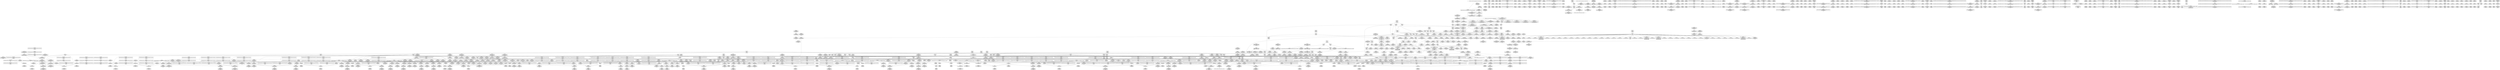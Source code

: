 digraph {
	CE0x4048780 [shape=record,shape=Mrecord,label="{CE0x4048780|__preempt_count_add:tmp6|./arch/x86/include/asm/preempt.h,73|*SummSource*}"]
	CE0x3f5a2f0 [shape=record,shape=Mrecord,label="{CE0x3f5a2f0|cred_sid:cred|Function::cred_sid&Arg::cred::}"]
	CE0x3f9c9b0 [shape=record,shape=Mrecord,label="{CE0x3f9c9b0|__preempt_count_add:tmp1}"]
	CE0x3ff78d0 [shape=record,shape=Mrecord,label="{CE0x3ff78d0|rcu_lock_acquire:tmp5|include/linux/rcupdate.h,418|*SummSink*}"]
	CE0x3f72730 [shape=record,shape=Mrecord,label="{CE0x3f72730|sock_has_perm:tmp19|security/selinux/hooks.c,3977|*SummSink*}"]
	CE0x3f7bb00 [shape=record,shape=Mrecord,label="{CE0x3f7bb00|task_sid:tobool|security/selinux/hooks.c,208}"]
	CE0x3f55330 [shape=record,shape=Mrecord,label="{CE0x3f55330|task_sid:tmp16|security/selinux/hooks.c,208|*SummSource*}"]
	CE0x3f0a880 [shape=record,shape=Mrecord,label="{CE0x3f0a880|sock_has_perm:cleanup|*SummSink*}"]
	CE0x3edafe0 [shape=record,shape=Mrecord,label="{CE0x3edafe0|selinux_socket_getsockname:sk|security/selinux/hooks.c,4226}"]
	CE0x3f28580 [shape=record,shape=Mrecord,label="{CE0x3f28580|sock_has_perm:tmp9|security/selinux/hooks.c,3969|*SummSource*}"]
	CE0x3f69ab0 [shape=record,shape=Mrecord,label="{CE0x3f69ab0|sock_has_perm:call|security/selinux/hooks.c,3967|*SummSource*}"]
	CE0x3f7c490 [shape=record,shape=Mrecord,label="{CE0x3f7c490|task_sid:tmp11|security/selinux/hooks.c,208|*SummSink*}"]
	CE0x3f679c0 [shape=record,shape=Mrecord,label="{CE0x3f679c0|i64_56|*Constant*|*SummSource*}"]
	CE0x3f8a460 [shape=record,shape=Mrecord,label="{CE0x3f8a460|rcu_lock_release:entry}"]
	CE0x3fa5520 [shape=record,shape=Mrecord,label="{CE0x3fa5520|rcu_read_lock:tmp6|include/linux/rcupdate.h,882|*SummSource*}"]
	CE0x3f857a0 [shape=record,shape=Mrecord,label="{CE0x3f857a0|cred_sid:tmp|*SummSource*}"]
	CE0x3ff39e0 [shape=record,shape=Mrecord,label="{CE0x3ff39e0|i64*_getelementptr_inbounds_(_4_x_i64_,_4_x_i64_*___llvm_gcov_ctr133,_i64_0,_i64_2)|*Constant*|*SummSource*}"]
	CE0x3fbfa80 [shape=record,shape=Mrecord,label="{CE0x3fbfa80|rcu_read_unlock:tmp2|*SummSink*}"]
	CE0x3f85b50 [shape=record,shape=Mrecord,label="{CE0x3f85b50|task_sid:if.then|*SummSource*}"]
	CE0x3f09380 [shape=record,shape=Mrecord,label="{CE0x3f09380|task_sid:if.end|*SummSource*}"]
	CE0x3f269b0 [shape=record,shape=Mrecord,label="{CE0x3f269b0|i32_1|*Constant*|*SummSink*}"]
	CE0x3fb4490 [shape=record,shape=Mrecord,label="{CE0x3fb4490|i8*_getelementptr_inbounds_(_25_x_i8_,_25_x_i8_*_.str45,_i32_0,_i32_0)|*Constant*}"]
	CE0x40066f0 [shape=record,shape=Mrecord,label="{CE0x40066f0|rcu_lock_release:bb}"]
	CE0x3f557d0 [shape=record,shape=Mrecord,label="{CE0x3f557d0|task_sid:tmp17|security/selinux/hooks.c,208|*SummSink*}"]
	CE0x3f216f0 [shape=record,shape=Mrecord,label="{CE0x3f216f0|sock_has_perm:type|security/selinux/hooks.c,3972|*SummSource*}"]
	CE0x3f8ad20 [shape=record,shape=Mrecord,label="{CE0x3f8ad20|rcu_lock_release:entry|*SummSink*}"]
	CE0x3f63ed0 [shape=record,shape=Mrecord,label="{CE0x3f63ed0|_ret_i32_%retval.0,_!dbg_!27728|security/selinux/avc.c,775|*SummSink*}"]
	CE0x3ede9e0 [shape=record,shape=Mrecord,label="{CE0x3ede9e0|rcu_read_unlock:tmp8|include/linux/rcupdate.h,933}"]
	CE0x3fc0bb0 [shape=record,shape=Mrecord,label="{CE0x3fc0bb0|_call_void_mcount()_#3|*SummSink*}"]
	CE0x3edaf30 [shape=record,shape=Mrecord,label="{CE0x3edaf30|selinux_socket_getsockname:bb}"]
	CE0x3f09130 [shape=record,shape=Mrecord,label="{CE0x3f09130|8:_%struct.sock*,_:_SCME_18,20_|*MultipleSource*|security/selinux/hooks.c, 3966|security/selinux/hooks.c,3966|security/selinux/hooks.c,3966}"]
	CE0x3f8e350 [shape=record,shape=Mrecord,label="{CE0x3f8e350|rcu_lock_acquire:tmp}"]
	CE0x3efc010 [shape=record,shape=Mrecord,label="{CE0x3efc010|selinux_socket_getsockname:tmp4|*LoadInst*|security/selinux/hooks.c,4226}"]
	CE0x3f5b470 [shape=record,shape=Mrecord,label="{CE0x3f5b470|GLOBAL:rcu_read_unlock|*Constant*|*SummSource*}"]
	CE0x3f21680 [shape=record,shape=Mrecord,label="{CE0x3f21680|sock_has_perm:type|security/selinux/hooks.c,3972}"]
	CE0x3f7fae0 [shape=record,shape=Mrecord,label="{CE0x3f7fae0|0:_i8,_:_GCMR_task_sid.__warned_internal_global_i8_0,_section_.data.unlikely_,_align_1:_elem_0:default:}"]
	CE0x3f9c5f0 [shape=record,shape=Mrecord,label="{CE0x3f9c5f0|__rcu_read_unlock:tmp7|include/linux/rcupdate.h,245|*SummSource*}"]
	CE0x3fce820 [shape=record,shape=Mrecord,label="{CE0x3fce820|rcu_read_unlock:tmp17|include/linux/rcupdate.h,933|*SummSink*}"]
	CE0x3f66590 [shape=record,shape=Mrecord,label="{CE0x3f66590|8:_%struct.sock*,_:_SCME_40,41_}"]
	CE0x4005170 [shape=record,shape=Mrecord,label="{CE0x4005170|__rcu_read_unlock:do.body|*SummSink*}"]
	CE0x3f83440 [shape=record,shape=Mrecord,label="{CE0x3f83440|i64*_getelementptr_inbounds_(_4_x_i64_,_4_x_i64_*___llvm_gcov_ctr130,_i64_0,_i64_1)|*Constant*|*SummSource*}"]
	CE0x3f21820 [shape=record,shape=Mrecord,label="{CE0x3f21820|sock_has_perm:type|security/selinux/hooks.c,3972|*SummSink*}"]
	CE0x3f80bd0 [shape=record,shape=Mrecord,label="{CE0x3f80bd0|rcu_read_unlock:call|include/linux/rcupdate.h,933|*SummSink*}"]
	CE0x3fb66e0 [shape=record,shape=Mrecord,label="{CE0x3fb66e0|rcu_read_lock:tmp17|include/linux/rcupdate.h,882|*SummSink*}"]
	CE0x3f8c8c0 [shape=record,shape=Mrecord,label="{CE0x3f8c8c0|GLOBAL:rcu_lock_release|*Constant*}"]
	CE0x3f65d40 [shape=record,shape=Mrecord,label="{CE0x3f65d40|8:_%struct.sock*,_:_SCME_33,34_}"]
	CE0x3f5e6b0 [shape=record,shape=Mrecord,label="{CE0x3f5e6b0|sock_has_perm:u|security/selinux/hooks.c,3973|*SummSource*}"]
	CE0x3eff110 [shape=record,shape=Mrecord,label="{CE0x3eff110|sock_has_perm:tmp|*SummSource*}"]
	CE0x3ff1480 [shape=record,shape=Mrecord,label="{CE0x3ff1480|i64*_getelementptr_inbounds_(_4_x_i64_,_4_x_i64_*___llvm_gcov_ctr128,_i64_0,_i64_0)|*Constant*|*SummSink*}"]
	CE0x3f56f10 [shape=record,shape=Mrecord,label="{CE0x3f56f10|task_sid:tmp23|security/selinux/hooks.c,208|*SummSource*}"]
	CE0x3fc45f0 [shape=record,shape=Mrecord,label="{CE0x3fc45f0|__rcu_read_lock:tmp1}"]
	CE0x3f6c950 [shape=record,shape=Mrecord,label="{CE0x3f6c950|i64*_getelementptr_inbounds_(_6_x_i64_,_6_x_i64_*___llvm_gcov_ctr327,_i64_0,_i64_3)|*Constant*}"]
	CE0x3f2afe0 [shape=record,shape=Mrecord,label="{CE0x3f2afe0|__rcu_read_lock:entry|*SummSink*}"]
	CE0x3eda7d0 [shape=record,shape=Mrecord,label="{CE0x3eda7d0|selinux_socket_getsockname:bb|*SummSource*}"]
	CE0x3f59130 [shape=record,shape=Mrecord,label="{CE0x3f59130|task_sid:tmp27|security/selinux/hooks.c,208|*SummSource*}"]
	CE0x3f6e520 [shape=record,shape=Mrecord,label="{CE0x3f6e520|sock_has_perm:tmp5|security/selinux/hooks.c,3966|*SummSink*}"]
	CE0x3fb3f80 [shape=record,shape=Mrecord,label="{CE0x3fb3f80|i64*_getelementptr_inbounds_(_11_x_i64_,_11_x_i64_*___llvm_gcov_ctr127,_i64_0,_i64_8)|*Constant*|*SummSource*}"]
	CE0x3f83bd0 [shape=record,shape=Mrecord,label="{CE0x3f83bd0|GLOBAL:__llvm_gcov_ctr126|Global_var:__llvm_gcov_ctr126}"]
	CE0x3f71690 [shape=record,shape=Mrecord,label="{CE0x3f71690|sock_has_perm:retval.0|*SummSource*}"]
	CE0x3fbfe90 [shape=record,shape=Mrecord,label="{CE0x3fbfe90|_call_void_asm_sideeffect_,_memory_,_dirflag_,_fpsr_,_flags_()_#3,_!dbg_!27714,_!srcloc_!27715|include/linux/rcupdate.h,239|*SummSink*}"]
	CE0x3f51640 [shape=record,shape=Mrecord,label="{CE0x3f51640|i64*_getelementptr_inbounds_(_13_x_i64_,_13_x_i64_*___llvm_gcov_ctr126,_i64_0,_i64_9)|*Constant*|*SummSink*}"]
	CE0x3f31ee0 [shape=record,shape=Mrecord,label="{CE0x3f31ee0|cred_sid:sid|security/selinux/hooks.c,197}"]
	CE0x3f9f650 [shape=record,shape=Mrecord,label="{CE0x3f9f650|i64_1|*Constant*}"]
	CE0x3f73070 [shape=record,shape=Mrecord,label="{CE0x3f73070|cred_sid:tmp5|security/selinux/hooks.c,196}"]
	CE0x3f93a90 [shape=record,shape=Mrecord,label="{CE0x3f93a90|i64*_getelementptr_inbounds_(_4_x_i64_,_4_x_i64_*___llvm_gcov_ctr130,_i64_0,_i64_3)|*Constant*}"]
	CE0x3f67500 [shape=record,shape=Mrecord,label="{CE0x3f67500|8:_%struct.sock*,_:_SCME_53,54_}"]
	CE0x3ee3740 [shape=record,shape=Mrecord,label="{CE0x3ee3740|_ret_i32_%call1,_!dbg_!27715|security/selinux/hooks.c,4226|*SummSink*}"]
	CE0x3ee36d0 [shape=record,shape=Mrecord,label="{CE0x3ee36d0|get_current:bb}"]
	CE0x3ed5dc0 [shape=record,shape=Mrecord,label="{CE0x3ed5dc0|sock_has_perm:perms|Function::sock_has_perm&Arg::perms::|*SummSource*}"]
	CE0x400f7c0 [shape=record,shape=Mrecord,label="{CE0x400f7c0|__rcu_read_unlock:tmp6|include/linux/rcupdate.h,245}"]
	CE0x3f8b0b0 [shape=record,shape=Mrecord,label="{CE0x3f8b0b0|rcu_lock_release:map|Function::rcu_lock_release&Arg::map::|*SummSink*}"]
	CE0x3f57d00 [shape=record,shape=Mrecord,label="{CE0x3f57d00|task_sid:tmp24|security/selinux/hooks.c,208|*SummSink*}"]
	CE0x3fbc1b0 [shape=record,shape=Mrecord,label="{CE0x3fbc1b0|i64*_getelementptr_inbounds_(_4_x_i64_,_4_x_i64_*___llvm_gcov_ctr128,_i64_0,_i64_3)|*Constant*|*SummSink*}"]
	CE0x3ffa250 [shape=record,shape=Mrecord,label="{CE0x3ffa250|__preempt_count_sub:sub|./arch/x86/include/asm/preempt.h,77|*SummSink*}"]
	CE0x3f8e990 [shape=record,shape=Mrecord,label="{CE0x3f8e990|_call_void_mcount()_#3}"]
	CE0x3fa2680 [shape=record,shape=Mrecord,label="{CE0x3fa2680|rcu_read_lock:land.lhs.true|*SummSource*}"]
	CE0x3fbcea0 [shape=record,shape=Mrecord,label="{CE0x3fbcea0|rcu_read_unlock:call3|include/linux/rcupdate.h,933}"]
	CE0x3f6bb20 [shape=record,shape=Mrecord,label="{CE0x3f6bb20|i64_0|*Constant*|*SummSource*}"]
	CE0x3fbf350 [shape=record,shape=Mrecord,label="{CE0x3fbf350|rcu_read_unlock:tobool1|include/linux/rcupdate.h,933}"]
	CE0x3fb6600 [shape=record,shape=Mrecord,label="{CE0x3fb6600|rcu_read_lock:tmp17|include/linux/rcupdate.h,882}"]
	CE0x3f815e0 [shape=record,shape=Mrecord,label="{CE0x3f815e0|i64*_getelementptr_inbounds_(_2_x_i64_,_2_x_i64_*___llvm_gcov_ctr131,_i64_0,_i64_1)|*Constant*|*SummSource*}"]
	CE0x3f0dc40 [shape=record,shape=Mrecord,label="{CE0x3f0dc40|GLOBAL:current_task|Global_var:current_task|*SummSource*}"]
	CE0x3fbc990 [shape=record,shape=Mrecord,label="{CE0x3fbc990|__rcu_read_lock:tmp6|include/linux/rcupdate.h,240|*SummSink*}"]
	CE0x4026b00 [shape=record,shape=Mrecord,label="{CE0x4026b00|i64*_getelementptr_inbounds_(_4_x_i64_,_4_x_i64_*___llvm_gcov_ctr129,_i64_0,_i64_2)|*Constant*|*SummSource*}"]
	CE0x3f61c30 [shape=record,shape=Mrecord,label="{CE0x3f61c30|sock_has_perm:call6|security/selinux/hooks.c,3976|*SummSource*}"]
	CE0x3ff86a0 [shape=record,shape=Mrecord,label="{CE0x3ff86a0|rcu_lock_release:tmp1|*SummSink*}"]
	CE0x4029390 [shape=record,shape=Mrecord,label="{CE0x4029390|GLOBAL:__preempt_count_sub|*Constant*|*SummSink*}"]
	CE0x3f1d970 [shape=record,shape=Mrecord,label="{CE0x3f1d970|i64*_getelementptr_inbounds_(_4_x_i64_,_4_x_i64_*___llvm_gcov_ctr130,_i64_0,_i64_0)|*Constant*}"]
	CE0x3f72440 [shape=record,shape=Mrecord,label="{CE0x3f72440|sock_has_perm:tmp19|security/selinux/hooks.c,3977}"]
	CE0x3f92950 [shape=record,shape=Mrecord,label="{CE0x3f92950|__preempt_count_sub:tmp6|./arch/x86/include/asm/preempt.h,78|*SummSink*}"]
	CE0x3fa7d60 [shape=record,shape=Mrecord,label="{CE0x3fa7d60|rcu_read_unlock:tmp6|include/linux/rcupdate.h,933|*SummSource*}"]
	CE0x3ff4c00 [shape=record,shape=Mrecord,label="{CE0x3ff4c00|rcu_lock_release:tmp7|*SummSource*}"]
	CE0x3f672a0 [shape=record,shape=Mrecord,label="{CE0x3f672a0|8:_%struct.sock*,_:_SCME_51,52_}"]
	CE0x3fbb750 [shape=record,shape=Mrecord,label="{CE0x3fbb750|rcu_read_unlock:tmp1|*SummSource*}"]
	CE0x3f32810 [shape=record,shape=Mrecord,label="{CE0x3f32810|avc_has_perm:ssid|Function::avc_has_perm&Arg::ssid::|*SummSource*}"]
	CE0x3fcb6c0 [shape=record,shape=Mrecord,label="{CE0x3fcb6c0|rcu_read_unlock:tmp15|include/linux/rcupdate.h,933|*SummSink*}"]
	CE0x3ff3cb0 [shape=record,shape=Mrecord,label="{CE0x3ff3cb0|rcu_lock_release:tmp4|include/linux/rcupdate.h,423|*SummSink*}"]
	CE0x3f54990 [shape=record,shape=Mrecord,label="{CE0x3f54990|task_sid:tmp14|security/selinux/hooks.c,208|*SummSource*}"]
	CE0x3fb72e0 [shape=record,shape=Mrecord,label="{CE0x3fb72e0|_call_void_lockdep_rcu_suspicious(i8*_getelementptr_inbounds_(_25_x_i8_,_25_x_i8_*_.str45,_i32_0,_i32_0),_i32_883,_i8*_getelementptr_inbounds_(_42_x_i8_,_42_x_i8_*_.str46,_i32_0,_i32_0))_#10,_!dbg_!27728|include/linux/rcupdate.h,882|*SummSource*}"]
	CE0x3fa1380 [shape=record,shape=Mrecord,label="{CE0x3fa1380|__preempt_count_sub:tmp5|./arch/x86/include/asm/preempt.h,77}"]
	CE0x3fc0840 [shape=record,shape=Mrecord,label="{CE0x3fc0840|rcu_lock_acquire:tmp3|*SummSource*}"]
	CE0x3fa19f0 [shape=record,shape=Mrecord,label="{CE0x3fa19f0|rcu_read_unlock:tmp6|include/linux/rcupdate.h,933|*SummSink*}"]
	CE0x3ff1340 [shape=record,shape=Mrecord,label="{CE0x3ff1340|rcu_lock_acquire:bb|*SummSource*}"]
	CE0x3efc1e0 [shape=record,shape=Mrecord,label="{CE0x3efc1e0|_call_void_mcount()_#3}"]
	CE0x3fa2320 [shape=record,shape=Mrecord,label="{CE0x3fa2320|rcu_read_unlock:if.end|*SummSource*}"]
	CE0x3f24700 [shape=record,shape=Mrecord,label="{CE0x3f24700|i64*_getelementptr_inbounds_(_13_x_i64_,_13_x_i64_*___llvm_gcov_ctr126,_i64_0,_i64_1)|*Constant*|*SummSink*}"]
	CE0x3f87760 [shape=record,shape=Mrecord,label="{CE0x3f87760|0:_i8,_:_GCMR_rcu_read_unlock.__warned_internal_global_i8_0,_section_.data.unlikely_,_align_1:_elem_0:default:}"]
	CE0x3f5a080 [shape=record,shape=Mrecord,label="{CE0x3f5a080|cred_sid:entry|*SummSource*}"]
	CE0x3f599a0 [shape=record,shape=Mrecord,label="{CE0x3f599a0|task_sid:call7|security/selinux/hooks.c,208|*SummSource*}"]
	CE0x3f5af20 [shape=record,shape=Mrecord,label="{CE0x3f5af20|_call_void_rcu_read_unlock()_#10,_!dbg_!27748|security/selinux/hooks.c,209|*SummSource*}"]
	CE0x3f623a0 [shape=record,shape=Mrecord,label="{CE0x3f623a0|avc_has_perm:entry}"]
	CE0x3eeaeb0 [shape=record,shape=Mrecord,label="{CE0x3eeaeb0|sock_has_perm:bb}"]
	CE0x3fb59d0 [shape=record,shape=Mrecord,label="{CE0x3fb59d0|i8*_getelementptr_inbounds_(_42_x_i8_,_42_x_i8_*_.str46,_i32_0,_i32_0)|*Constant*|*SummSource*}"]
	CE0x3ffbcd0 [shape=record,shape=Mrecord,label="{CE0x3ffbcd0|__preempt_count_sub:tmp6|./arch/x86/include/asm/preempt.h,78}"]
	CE0x3f9c4a0 [shape=record,shape=Mrecord,label="{CE0x3f9c4a0|__preempt_count_add:bb}"]
	CE0x3f7abd0 [shape=record,shape=Mrecord,label="{CE0x3f7abd0|task_sid:call|security/selinux/hooks.c,208|*SummSource*}"]
	CE0x3fa5e50 [shape=record,shape=Mrecord,label="{CE0x3fa5e50|rcu_read_lock:tmp7|include/linux/rcupdate.h,882|*SummSink*}"]
	CE0x3fc8410 [shape=record,shape=Mrecord,label="{CE0x3fc8410|rcu_read_unlock:tmp7|include/linux/rcupdate.h,933|*SummSink*}"]
	CE0x3fc7fb0 [shape=record,shape=Mrecord,label="{CE0x3fc7fb0|i64*_getelementptr_inbounds_(_4_x_i64_,_4_x_i64_*___llvm_gcov_ctr133,_i64_0,_i64_1)|*Constant*|*SummSource*}"]
	CE0x3ee89c0 [shape=record,shape=Mrecord,label="{CE0x3ee89c0|%struct.task_struct*_(%struct.task_struct**)*_asm_movq_%gs:$_1:P_,$0_,_r,im,_dirflag_,_fpsr_,_flags_}"]
	CE0x3fb2b90 [shape=record,shape=Mrecord,label="{CE0x3fb2b90|rcu_read_lock:tmp13|include/linux/rcupdate.h,882|*SummSource*}"]
	CE0x3f659b0 [shape=record,shape=Mrecord,label="{CE0x3f659b0|8:_%struct.sock*,_:_SCME_30,31_}"]
	CE0x3f6ac50 [shape=record,shape=Mrecord,label="{CE0x3f6ac50|i64_0|*Constant*}"]
	CE0x3f239a0 [shape=record,shape=Mrecord,label="{CE0x3f239a0|rcu_lock_acquire:entry}"]
	CE0x3ff5a00 [shape=record,shape=Mrecord,label="{CE0x3ff5a00|__preempt_count_sub:val|Function::__preempt_count_sub&Arg::val::|*SummSink*}"]
	CE0x3fc2830 [shape=record,shape=Mrecord,label="{CE0x3fc2830|rcu_lock_acquire:tmp1|*SummSource*}"]
	CE0x3efd9b0 [shape=record,shape=Mrecord,label="{CE0x3efd9b0|0:_i32,_4:_i32,_8:_i32,_12:_i32,_:_CMRE_4,8_|*MultipleSource*|security/selinux/hooks.c,196|security/selinux/hooks.c,197|*LoadInst*|security/selinux/hooks.c,196}"]
	CE0x3f8b940 [shape=record,shape=Mrecord,label="{CE0x3f8b940|_call_void___rcu_read_unlock()_#10,_!dbg_!27734|include/linux/rcupdate.h,937|*SummSink*}"]
	CE0x4006ec0 [shape=record,shape=Mrecord,label="{CE0x4006ec0|_call_void___preempt_count_sub(i32_1)_#10,_!dbg_!27715|include/linux/rcupdate.h,244}"]
	CE0x3ed4f90 [shape=record,shape=Mrecord,label="{CE0x3ed4f90|sock_has_perm:sk|Function::sock_has_perm&Arg::sk::}"]
	CE0x3f55760 [shape=record,shape=Mrecord,label="{CE0x3f55760|task_sid:tmp17|security/selinux/hooks.c,208|*SummSource*}"]
	CE0x3f7d680 [shape=record,shape=Mrecord,label="{CE0x3f7d680|task_sid:tmp1}"]
	CE0x3f29fd0 [shape=record,shape=Mrecord,label="{CE0x3f29fd0|i64_7|*Constant*}"]
	CE0x3fbdf30 [shape=record,shape=Mrecord,label="{CE0x3fbdf30|i32_1|*Constant*}"]
	CE0x3f52bd0 [shape=record,shape=Mrecord,label="{CE0x3f52bd0|task_sid:tmp19|security/selinux/hooks.c,208|*SummSource*}"]
	CE0x3f4fe30 [shape=record,shape=Mrecord,label="{CE0x3f4fe30|sock_has_perm:tmp2|*LoadInst*|security/selinux/hooks.c,3964}"]
	CE0x3f8ac50 [shape=record,shape=Mrecord,label="{CE0x3f8ac50|rcu_lock_release:entry|*SummSource*}"]
	CE0x3f50250 [shape=record,shape=Mrecord,label="{CE0x3f50250|sock_has_perm:tmp2|*LoadInst*|security/selinux/hooks.c,3964|*SummSink*}"]
	CE0x3f525b0 [shape=record,shape=Mrecord,label="{CE0x3f525b0|task_sid:tmp18|security/selinux/hooks.c,208|*SummSource*}"]
	CE0x3ff5510 [shape=record,shape=Mrecord,label="{CE0x3ff5510|__rcu_read_unlock:do.end|*SummSource*}"]
	CE0x3f7ec00 [shape=record,shape=Mrecord,label="{CE0x3f7ec00|GLOBAL:__preempt_count_add|*Constant*|*SummSource*}"]
	CE0x3f9d110 [shape=record,shape=Mrecord,label="{CE0x3f9d110|__preempt_count_add:do.body|*SummSource*}"]
	CE0x3ed5bb0 [shape=record,shape=Mrecord,label="{CE0x3ed5bb0|sock_has_perm:entry|*SummSink*}"]
	CE0x3f09220 [shape=record,shape=Mrecord,label="{CE0x3f09220|get_current:tmp1|*SummSink*}"]
	CE0x3f8b660 [shape=record,shape=Mrecord,label="{CE0x3f8b660|_ret_void,_!dbg_!27717|include/linux/rcupdate.h,424|*SummSink*}"]
	CE0x3ff8ef0 [shape=record,shape=Mrecord,label="{CE0x3ff8ef0|_call_void_mcount()_#3}"]
	CE0x4034db0 [shape=record,shape=Mrecord,label="{CE0x4034db0|__preempt_count_sub:tmp3|*SummSource*}"]
	CE0x3fb4960 [shape=record,shape=Mrecord,label="{CE0x3fb4960|i8*_getelementptr_inbounds_(_25_x_i8_,_25_x_i8_*_.str45,_i32_0,_i32_0)|*Constant*|*SummSink*}"]
	CE0x3f5ea20 [shape=record,shape=Mrecord,label="{CE0x3f5ea20|sock_has_perm:tmp17|security/selinux/hooks.c,3976|*SummSource*}"]
	CE0x3f67890 [shape=record,shape=Mrecord,label="{CE0x3f67890|i64_56|*Constant*}"]
	CE0x3f32ed0 [shape=record,shape=Mrecord,label="{CE0x3f32ed0|rcu_read_lock:tmp11|include/linux/rcupdate.h,882|*SummSource*}"]
	CE0x3fb7dd0 [shape=record,shape=Mrecord,label="{CE0x3fb7dd0|rcu_read_lock:tmp19|include/linux/rcupdate.h,882|*SummSource*}"]
	CE0x3f95c00 [shape=record,shape=Mrecord,label="{CE0x3f95c00|__rcu_read_lock:tmp2|*SummSink*}"]
	CE0x3ee51b0 [shape=record,shape=Mrecord,label="{CE0x3ee51b0|i32_0|*Constant*}"]
	CE0x3f67630 [shape=record,shape=Mrecord,label="{CE0x3f67630|8:_%struct.sock*,_:_SCME_54,55_}"]
	CE0x3f79da0 [shape=record,shape=Mrecord,label="{CE0x3f79da0|i64_1|*Constant*}"]
	CE0x3fa91e0 [shape=record,shape=Mrecord,label="{CE0x3fa91e0|rcu_read_lock:bb}"]
	CE0x3fcd210 [shape=record,shape=Mrecord,label="{CE0x3fcd210|i64*_getelementptr_inbounds_(_11_x_i64_,_11_x_i64_*___llvm_gcov_ctr132,_i64_0,_i64_9)|*Constant*|*SummSink*}"]
	CE0x3f331c0 [shape=record,shape=Mrecord,label="{CE0x3f331c0|rcu_read_lock:tmp12|include/linux/rcupdate.h,882}"]
	CE0x3f26f20 [shape=record,shape=Mrecord,label="{CE0x3f26f20|_call_void_mcount()_#3}"]
	CE0x3edb4f0 [shape=record,shape=Mrecord,label="{CE0x3edb4f0|selinux_socket_getsockname:tmp|*SummSource*}"]
	CE0x3f65400 [shape=record,shape=Mrecord,label="{CE0x3f65400|8:_%struct.sock*,_:_SCME_25,26_}"]
	CE0x3f9ca20 [shape=record,shape=Mrecord,label="{CE0x3f9ca20|__preempt_count_add:tmp1|*SummSource*}"]
	CE0x3f7c420 [shape=record,shape=Mrecord,label="{CE0x3f7c420|task_sid:tmp11|security/selinux/hooks.c,208|*SummSource*}"]
	CE0x3f23780 [shape=record,shape=Mrecord,label="{CE0x3f23780|task_sid:tmp3|*SummSink*}"]
	CE0x3f0ce10 [shape=record,shape=Mrecord,label="{CE0x3f0ce10|i32_1|*Constant*}"]
	CE0x3fc34c0 [shape=record,shape=Mrecord,label="{CE0x3fc34c0|rcu_read_unlock:do.body|*SummSink*}"]
	CE0x3fa7930 [shape=record,shape=Mrecord,label="{CE0x3fa7930|rcu_read_lock:tmp5|include/linux/rcupdate.h,882|*SummSource*}"]
	CE0x3eec000 [shape=record,shape=Mrecord,label="{CE0x3eec000|GLOBAL:lock_release|*Constant*}"]
	CE0x3f6b250 [shape=record,shape=Mrecord,label="{CE0x3f6b250|sock_has_perm:cmp|security/selinux/hooks.c,3969|*SummSink*}"]
	CE0x3f6b7e0 [shape=record,shape=Mrecord,label="{CE0x3f6b7e0|sock_has_perm:tmp7|security/selinux/hooks.c,3969|*SummSink*}"]
	CE0x3f850c0 [shape=record,shape=Mrecord,label="{CE0x3f850c0|_ret_void,_!dbg_!27717|include/linux/rcupdate.h,419|*SummSource*}"]
	CE0x3f23e90 [shape=record,shape=Mrecord,label="{CE0x3f23e90|task_sid:real_cred|security/selinux/hooks.c,208|*SummSource*}"]
	CE0x3f21310 [shape=record,shape=Mrecord,label="{CE0x3f21310|sock_has_perm:tmp14|security/selinux/hooks.c,3972|*SummSink*}"]
	CE0x3f848d0 [shape=record,shape=Mrecord,label="{CE0x3f848d0|cred_sid:tmp1|*SummSource*}"]
	CE0x3fa4520 [shape=record,shape=Mrecord,label="{CE0x3fa4520|__rcu_read_lock:tmp7|include/linux/rcupdate.h,240|*SummSource*}"]
	CE0x3f51b40 [shape=record,shape=Mrecord,label="{CE0x3f51b40|task_sid:tmp20|security/selinux/hooks.c,208}"]
	CE0x3fa82b0 [shape=record,shape=Mrecord,label="{CE0x3fa82b0|rcu_read_lock:call|include/linux/rcupdate.h,882|*SummSource*}"]
	CE0x3eeafa0 [shape=record,shape=Mrecord,label="{CE0x3eeafa0|sock_has_perm:bb|*SummSource*}"]
	CE0x3f8d6d0 [shape=record,shape=Mrecord,label="{CE0x3f8d6d0|__preempt_count_add:tmp5|./arch/x86/include/asm/preempt.h,72|*SummSource*}"]
	CE0x3f882c0 [shape=record,shape=Mrecord,label="{CE0x3f882c0|task_sid:tmp13|security/selinux/hooks.c,208|*SummSource*}"]
	CE0x3f9c8e0 [shape=record,shape=Mrecord,label="{CE0x3f9c8e0|__rcu_read_unlock:bb|*SummSource*}"]
	CE0x4024d80 [shape=record,shape=Mrecord,label="{CE0x4024d80|i64*_getelementptr_inbounds_(_4_x_i64_,_4_x_i64_*___llvm_gcov_ctr129,_i64_0,_i64_0)|*Constant*|*SummSink*}"]
	CE0x4007330 [shape=record,shape=Mrecord,label="{CE0x4007330|rcu_lock_release:indirectgoto}"]
	CE0x3fc56c0 [shape=record,shape=Mrecord,label="{CE0x3fc56c0|rcu_read_unlock:tmp10|include/linux/rcupdate.h,933|*SummSource*}"]
	CE0x3fb84b0 [shape=record,shape=Mrecord,label="{CE0x3fb84b0|rcu_read_lock:tmp21|include/linux/rcupdate.h,884}"]
	CE0x403a8f0 [shape=record,shape=Mrecord,label="{CE0x403a8f0|i64*_getelementptr_inbounds_(_4_x_i64_,_4_x_i64_*___llvm_gcov_ctr135,_i64_0,_i64_1)|*Constant*|*SummSink*}"]
	CE0x3f7fb50 [shape=record,shape=Mrecord,label="{CE0x3f7fb50|task_sid:tmp9|security/selinux/hooks.c,208|*SummSource*}"]
	CE0x3f82ca0 [shape=record,shape=Mrecord,label="{CE0x3f82ca0|i64*_getelementptr_inbounds_(_13_x_i64_,_13_x_i64_*___llvm_gcov_ctr126,_i64_0,_i64_0)|*Constant*}"]
	CE0x3f5b620 [shape=record,shape=Mrecord,label="{CE0x3f5b620|rcu_read_unlock:entry|*SummSource*}"]
	CE0x3f24a90 [shape=record,shape=Mrecord,label="{CE0x3f24a90|sock_has_perm:ad|security/selinux/hooks.c, 3965}"]
	CE0x4006b20 [shape=record,shape=Mrecord,label="{CE0x4006b20|rcu_lock_release:__here|*SummSource*}"]
	CE0x4008690 [shape=record,shape=Mrecord,label="{CE0x4008690|__rcu_read_lock:tmp4|include/linux/rcupdate.h,239|*SummSink*}"]
	CE0x3fcba70 [shape=record,shape=Mrecord,label="{CE0x3fcba70|rcu_read_unlock:tmp16|include/linux/rcupdate.h,933|*SummSource*}"]
	CE0x3f65e70 [shape=record,shape=Mrecord,label="{CE0x3f65e70|8:_%struct.sock*,_:_SCME_34,35_}"]
	CE0x3fb6670 [shape=record,shape=Mrecord,label="{CE0x3fb6670|rcu_read_lock:tmp17|include/linux/rcupdate.h,882|*SummSource*}"]
	CE0x4004960 [shape=record,shape=Mrecord,label="{CE0x4004960|__preempt_count_add:tmp4|./arch/x86/include/asm/preempt.h,72}"]
	CE0x3f5bbb0 [shape=record,shape=Mrecord,label="{CE0x3f5bbb0|_ret_void,_!dbg_!27735|include/linux/rcupdate.h,938|*SummSource*}"]
	CE0x400ac50 [shape=record,shape=Mrecord,label="{CE0x400ac50|_call_void_asm_addl_$1,_%gs:$0_,_*m,ri,*m,_dirflag_,_fpsr_,_flags_(i32*___preempt_count,_i32_%sub,_i32*___preempt_count)_#3,_!dbg_!27717,_!srcloc_!27718|./arch/x86/include/asm/preempt.h,77|*SummSink*}"]
	CE0x3ee5700 [shape=record,shape=Mrecord,label="{CE0x3ee5700|selinux_socket_getsockname:tmp3}"]
	CE0x3f6bf40 [shape=record,shape=Mrecord,label="{CE0x3f6bf40|GLOBAL:__llvm_gcov_ctr327|Global_var:__llvm_gcov_ctr327}"]
	CE0x3f59a10 [shape=record,shape=Mrecord,label="{CE0x3f59a10|task_sid:call7|security/selinux/hooks.c,208|*SummSink*}"]
	CE0x3fbc780 [shape=record,shape=Mrecord,label="{CE0x3fbc780|rcu_read_unlock:tmp2}"]
	CE0x3eea0a0 [shape=record,shape=Mrecord,label="{CE0x3eea0a0|GLOBAL:get_current|*Constant*}"]
	CE0x3f666c0 [shape=record,shape=Mrecord,label="{CE0x3f666c0|8:_%struct.sock*,_:_SCME_41,42_}"]
	CE0x3f09e70 [shape=record,shape=Mrecord,label="{CE0x3f09e70|task_sid:tmp4|*LoadInst*|security/selinux/hooks.c,208|*SummSink*}"]
	CE0x3f285f0 [shape=record,shape=Mrecord,label="{CE0x3f285f0|sock_has_perm:net|security/selinux/hooks.c, 3966|*SummSource*}"]
	CE0x3f85210 [shape=record,shape=Mrecord,label="{CE0x3f85210|task_sid:tmp6|security/selinux/hooks.c,208}"]
	CE0x3f6df20 [shape=record,shape=Mrecord,label="{CE0x3f6df20|sock_has_perm:tmp4|security/selinux/hooks.c,3966}"]
	CE0x3fb9670 [shape=record,shape=Mrecord,label="{CE0x3fb9670|rcu_read_lock:tmp22|include/linux/rcupdate.h,884|*SummSink*}"]
	CE0x4008620 [shape=record,shape=Mrecord,label="{CE0x4008620|__rcu_read_lock:tmp4|include/linux/rcupdate.h,239|*SummSource*}"]
	CE0x3f099b0 [shape=record,shape=Mrecord,label="{CE0x3f099b0|GLOBAL:rcu_lock_map|Global_var:rcu_lock_map|*SummSource*}"]
	CE0x3f79a60 [shape=record,shape=Mrecord,label="{CE0x3f79a60|i32_77|*Constant*}"]
	CE0x3fc5420 [shape=record,shape=Mrecord,label="{CE0x3fc5420|rcu_read_unlock:tmp9|include/linux/rcupdate.h,933|*SummSink*}"]
	CE0x3f78820 [shape=record,shape=Mrecord,label="{CE0x3f78820|i64_5|*Constant*|*SummSink*}"]
	CE0x3f58890 [shape=record,shape=Mrecord,label="{CE0x3f58890|i64*_getelementptr_inbounds_(_13_x_i64_,_13_x_i64_*___llvm_gcov_ctr126,_i64_0,_i64_12)|*Constant*}"]
	CE0x3f7b3a0 [shape=record,shape=Mrecord,label="{CE0x3f7b3a0|task_sid:bb|*SummSink*}"]
	CE0x403ed20 [shape=record,shape=Mrecord,label="{CE0x403ed20|__preempt_count_sub:do.end|*SummSource*}"]
	CE0x3f26c50 [shape=record,shape=Mrecord,label="{CE0x3f26c50|_call_void_mcount()_#3}"]
	CE0x4022540 [shape=record,shape=Mrecord,label="{CE0x4022540|i64*_getelementptr_inbounds_(_4_x_i64_,_4_x_i64_*___llvm_gcov_ctr134,_i64_0,_i64_1)|*Constant*|*SummSource*}"]
	CE0x3ef6690 [shape=record,shape=Mrecord,label="{CE0x3ef6690|sock_has_perm:if.then|*SummSource*}"]
	CE0x3f85cc0 [shape=record,shape=Mrecord,label="{CE0x3f85cc0|task_sid:land.lhs.true2}"]
	CE0x3f84860 [shape=record,shape=Mrecord,label="{CE0x3f84860|cred_sid:tmp1}"]
	CE0x3ee7030 [shape=record,shape=Mrecord,label="{CE0x3ee7030|sock_has_perm:tmp8|security/selinux/hooks.c,3969|*SummSink*}"]
	CE0x3f8d0d0 [shape=record,shape=Mrecord,label="{CE0x3f8d0d0|_call_void_asm_sideeffect_,_memory_,_dirflag_,_fpsr_,_flags_()_#3,_!dbg_!27711,_!srcloc_!27714|include/linux/rcupdate.h,244}"]
	CE0x3f80770 [shape=record,shape=Mrecord,label="{CE0x3f80770|_call_void_rcu_lock_acquire(%struct.lockdep_map*_rcu_lock_map)_#10,_!dbg_!27711|include/linux/rcupdate.h,881|*SummSource*}"]
	CE0x3f61d60 [shape=record,shape=Mrecord,label="{CE0x3f61d60|sock_has_perm:call6|security/selinux/hooks.c,3976|*SummSink*}"]
	CE0x3f84390 [shape=record,shape=Mrecord,label="{CE0x3f84390|task_sid:if.end}"]
	CE0x3f22e50 [shape=record,shape=Mrecord,label="{CE0x3f22e50|rcu_read_lock:entry|*SummSource*}"]
	CE0x3fc2b40 [shape=record,shape=Mrecord,label="{CE0x3fc2b40|rcu_read_unlock:tmp5|include/linux/rcupdate.h,933}"]
	CE0x3f513e0 [shape=record,shape=Mrecord,label="{CE0x3f513e0|i64*_getelementptr_inbounds_(_13_x_i64_,_13_x_i64_*___llvm_gcov_ctr126,_i64_0,_i64_9)|*Constant*}"]
	CE0x4024ab0 [shape=record,shape=Mrecord,label="{CE0x4024ab0|i64*_getelementptr_inbounds_(_4_x_i64_,_4_x_i64_*___llvm_gcov_ctr129,_i64_0,_i64_0)|*Constant*|*SummSource*}"]
	CE0x3f87040 [shape=record,shape=Mrecord,label="{CE0x3f87040|rcu_lock_acquire:map|Function::rcu_lock_acquire&Arg::map::|*SummSource*}"]
	CE0x3ed5fd0 [shape=record,shape=Mrecord,label="{CE0x3ed5fd0|i64*_getelementptr_inbounds_(_2_x_i64_,_2_x_i64_*___llvm_gcov_ctr363,_i64_0,_i64_1)|*Constant*}"]
	CE0x3fbc920 [shape=record,shape=Mrecord,label="{CE0x3fbc920|__rcu_read_lock:tmp6|include/linux/rcupdate.h,240|*SummSource*}"]
	CE0x3ef7df0 [shape=record,shape=Mrecord,label="{CE0x3ef7df0|sock_has_perm:bb|*SummSink*}"]
	CE0x3fb3660 [shape=record,shape=Mrecord,label="{CE0x3fb3660|rcu_read_lock:tmp15|include/linux/rcupdate.h,882|*SummSink*}"]
	CE0x3f8e810 [shape=record,shape=Mrecord,label="{CE0x3f8e810|__rcu_read_lock:tmp3|*SummSource*}"]
	CE0x3f7fcb0 [shape=record,shape=Mrecord,label="{CE0x3f7fcb0|task_sid:tobool1|security/selinux/hooks.c,208}"]
	CE0x3f71fe0 [shape=record,shape=Mrecord,label="{CE0x3f71fe0|sock_has_perm:tmp18|security/selinux/hooks.c,3977|*SummSource*}"]
	CE0x4007a30 [shape=record,shape=Mrecord,label="{CE0x4007a30|rcu_lock_release:tmp2}"]
	CE0x3f71830 [shape=record,shape=Mrecord,label="{CE0x3f71830|sock_has_perm:retval.0|*SummSink*}"]
	CE0x3f23270 [shape=record,shape=Mrecord,label="{CE0x3f23270|_call_void_asm_sideeffect_,_memory_,_dirflag_,_fpsr_,_flags_()_#3,_!dbg_!27714,_!srcloc_!27715|include/linux/rcupdate.h,239|*SummSource*}"]
	CE0x3edd490 [shape=record,shape=Mrecord,label="{CE0x3edd490|selinux_socket_getsockname:bb|*SummSink*}"]
	CE0x3f802d0 [shape=record,shape=Mrecord,label="{CE0x3f802d0|cred_sid:tmp2|*SummSink*}"]
	CE0x4026900 [shape=record,shape=Mrecord,label="{CE0x4026900|__preempt_count_add:tmp3|*SummSource*}"]
	CE0x3f8b810 [shape=record,shape=Mrecord,label="{CE0x3f8b810|_call_void___rcu_read_unlock()_#10,_!dbg_!27734|include/linux/rcupdate.h,937|*SummSource*}"]
	CE0x3f7ae20 [shape=record,shape=Mrecord,label="{CE0x3f7ae20|rcu_read_lock:tmp4|include/linux/rcupdate.h,882|*SummSink*}"]
	CE0x3faf800 [shape=record,shape=Mrecord,label="{CE0x3faf800|i64*_getelementptr_inbounds_(_4_x_i64_,_4_x_i64_*___llvm_gcov_ctr129,_i64_0,_i64_1)|*Constant*|*SummSink*}"]
	CE0x3f5fec0 [shape=record,shape=Mrecord,label="{CE0x3f5fec0|sock_has_perm:tmp15|security/selinux/hooks.c,3974|*SummSink*}"]
	CE0x3f64500 [shape=record,shape=Mrecord,label="{CE0x3f64500|sock_has_perm:tmp10|security/selinux/hooks.c,3969}"]
	CE0x3f32680 [shape=record,shape=Mrecord,label="{CE0x3f32680|avc_has_perm:entry|*SummSink*}"]
	CE0x3f27d00 [shape=record,shape=Mrecord,label="{CE0x3f27d00|i32_22|*Constant*|*SummSink*}"]
	CE0x3f0a910 [shape=record,shape=Mrecord,label="{CE0x3f0a910|sock_has_perm:sk_security|security/selinux/hooks.c,3964}"]
	CE0x3f9f860 [shape=record,shape=Mrecord,label="{CE0x3f9f860|__preempt_count_sub:tmp1|*SummSource*}"]
	CE0x3f2af70 [shape=record,shape=Mrecord,label="{CE0x3f2af70|__rcu_read_lock:entry|*SummSource*}"]
	CE0x3f660d0 [shape=record,shape=Mrecord,label="{CE0x3f660d0|8:_%struct.sock*,_:_SCME_36,37_}"]
	CE0x3f996d0 [shape=record,shape=Mrecord,label="{CE0x3f996d0|__preempt_count_sub:sub|./arch/x86/include/asm/preempt.h,77}"]
	CE0x3f950c0 [shape=record,shape=Mrecord,label="{CE0x3f950c0|rcu_lock_acquire:tmp7}"]
	CE0x3fc08b0 [shape=record,shape=Mrecord,label="{CE0x3fc08b0|rcu_lock_acquire:tmp3|*SummSink*}"]
	CE0x3f8b1c0 [shape=record,shape=Mrecord,label="{CE0x3f8b1c0|GLOBAL:__rcu_read_unlock|*Constant*}"]
	CE0x3fcdc20 [shape=record,shape=Mrecord,label="{CE0x3fcdc20|rcu_read_unlock:tmp20|include/linux/rcupdate.h,933|*SummSource*}"]
	CE0x3f66b80 [shape=record,shape=Mrecord,label="{CE0x3f66b80|8:_%struct.sock*,_:_SCME_45,46_}"]
	CE0x3fb7d60 [shape=record,shape=Mrecord,label="{CE0x3fb7d60|rcu_read_lock:tmp19|include/linux/rcupdate.h,882}"]
	CE0x3f5ac70 [shape=record,shape=Mrecord,label="{CE0x3f5ac70|GLOBAL:rcu_read_unlock|*Constant*}"]
	CE0x3f67e10 [shape=record,shape=Mrecord,label="{CE0x3f67e10|task_sid:entry}"]
	CE0x3f65580 [shape=record,shape=Mrecord,label="{CE0x3f65580|8:_%struct.sock*,_:_SCME_26,27_}"]
	CE0x3fa5c30 [shape=record,shape=Mrecord,label="{CE0x3fa5c30|rcu_read_unlock:tmp|*SummSource*}"]
	CE0x3f8b7a0 [shape=record,shape=Mrecord,label="{CE0x3f8b7a0|_call_void___rcu_read_unlock()_#10,_!dbg_!27734|include/linux/rcupdate.h,937}"]
	CE0x3f277d0 [shape=record,shape=Mrecord,label="{CE0x3f277d0|rcu_read_lock:entry|*SummSink*}"]
	CE0x3f53650 [shape=record,shape=Mrecord,label="{CE0x3f53650|_call_void_lockdep_rcu_suspicious(i8*_getelementptr_inbounds_(_25_x_i8_,_25_x_i8_*_.str3,_i32_0,_i32_0),_i32_208,_i8*_getelementptr_inbounds_(_41_x_i8_,_41_x_i8_*_.str44,_i32_0,_i32_0))_#10,_!dbg_!27732|security/selinux/hooks.c,208|*SummSink*}"]
	CE0x3f2b1b0 [shape=record,shape=Mrecord,label="{CE0x3f2b1b0|_call_void_rcu_lock_acquire(%struct.lockdep_map*_rcu_lock_map)_#10,_!dbg_!27711|include/linux/rcupdate.h,881}"]
	CE0x3f72f40 [shape=record,shape=Mrecord,label="{CE0x3f72f40|cred_sid:tmp4|*LoadInst*|security/selinux/hooks.c,196|*SummSource*}"]
	CE0x3ff9180 [shape=record,shape=Mrecord,label="{CE0x3ff9180|i64*_getelementptr_inbounds_(_4_x_i64_,_4_x_i64_*___llvm_gcov_ctr129,_i64_0,_i64_2)|*Constant*}"]
	CE0x3ffbe10 [shape=record,shape=Mrecord,label="{CE0x3ffbe10|i64*_getelementptr_inbounds_(_4_x_i64_,_4_x_i64_*___llvm_gcov_ctr129,_i64_0,_i64_3)|*Constant*|*SummSink*}"]
	CE0x3f0c220 [shape=record,shape=Mrecord,label="{CE0x3f0c220|_ret_void,_!dbg_!27717|include/linux/rcupdate.h,240|*SummSink*}"]
	CE0x3ef9060 [shape=record,shape=Mrecord,label="{CE0x3ef9060|__rcu_read_lock:tmp5|include/linux/rcupdate.h,239}"]
	CE0x3fbd640 [shape=record,shape=Mrecord,label="{CE0x3fbd640|__rcu_read_unlock:tmp2|*SummSource*}"]
	CE0x3f56d70 [shape=record,shape=Mrecord,label="{CE0x3f56d70|task_sid:tmp24|security/selinux/hooks.c,208}"]
	CE0x3f69910 [shape=record,shape=Mrecord,label="{CE0x3f69910|i32_8|*Constant*|*SummSink*}"]
	CE0x3f6c7e0 [shape=record,shape=Mrecord,label="{CE0x3f6c7e0|sock_has_perm:tmp10|security/selinux/hooks.c,3969|*SummSink*}"]
	CE0x3ff6200 [shape=record,shape=Mrecord,label="{CE0x3ff6200|__preempt_count_add:tmp2|*SummSource*}"]
	CE0x3faff80 [shape=record,shape=Mrecord,label="{CE0x3faff80|__preempt_count_sub:tmp4|./arch/x86/include/asm/preempt.h,77|*SummSink*}"]
	CE0x3f7d610 [shape=record,shape=Mrecord,label="{CE0x3f7d610|i64_1|*Constant*}"]
	CE0x3fc2730 [shape=record,shape=Mrecord,label="{CE0x3fc2730|rcu_lock_acquire:tmp|*SummSink*}"]
	"CONST[source:0(mediator),value:0(static)][purpose:{operation}]"
	CE0x3f211a0 [shape=record,shape=Mrecord,label="{CE0x3f211a0|sock_has_perm:tmp14|security/selinux/hooks.c,3972|*SummSource*}"]
	CE0x3f898e0 [shape=record,shape=Mrecord,label="{CE0x3f898e0|rcu_read_unlock:tmp22|include/linux/rcupdate.h,935|*SummSource*}"]
	CE0x3f2a910 [shape=record,shape=Mrecord,label="{CE0x3f2a910|rcu_read_unlock:tmp12|include/linux/rcupdate.h,933}"]
	CE0x3fa3ac0 [shape=record,shape=Mrecord,label="{CE0x3fa3ac0|rcu_lock_acquire:entry|*SummSource*}"]
	CE0x3efa260 [shape=record,shape=Mrecord,label="{CE0x3efa260|GLOBAL:__rcu_read_lock|*Constant*|*SummSink*}"]
	CE0x3eff910 [shape=record,shape=Mrecord,label="{CE0x3eff910|i32_5|*Constant*|*SummSource*}"]
	CE0x3ff6f40 [shape=record,shape=Mrecord,label="{CE0x3ff6f40|rcu_lock_release:tmp7}"]
	CE0x3f650e0 [shape=record,shape=Mrecord,label="{CE0x3f650e0|8:_%struct.sock*,_:_SCME_20,22_|*MultipleSource*|security/selinux/hooks.c, 3966|security/selinux/hooks.c,3966|security/selinux/hooks.c,3966}"]
	CE0x3f61550 [shape=record,shape=Mrecord,label="{CE0x3f61550|i32_4|*Constant*}"]
	CE0x3ed5540 [shape=record,shape=Mrecord,label="{CE0x3ed5540|i64*_getelementptr_inbounds_(_2_x_i64_,_2_x_i64_*___llvm_gcov_ctr363,_i64_0,_i64_0)|*Constant*|*SummSource*}"]
	CE0x3ff4a00 [shape=record,shape=Mrecord,label="{CE0x3ff4a00|i64*_getelementptr_inbounds_(_4_x_i64_,_4_x_i64_*___llvm_gcov_ctr133,_i64_0,_i64_3)|*Constant*|*SummSink*}"]
	CE0x3f88850 [shape=record,shape=Mrecord,label="{CE0x3f88850|task_sid:call3|security/selinux/hooks.c,208|*SummSource*}"]
	CE0x4022990 [shape=record,shape=Mrecord,label="{CE0x4022990|i64*_getelementptr_inbounds_(_4_x_i64_,_4_x_i64_*___llvm_gcov_ctr134,_i64_0,_i64_3)|*Constant*}"]
	CE0x403afa0 [shape=record,shape=Mrecord,label="{CE0x403afa0|__preempt_count_sub:bb}"]
	CE0x403eb10 [shape=record,shape=Mrecord,label="{CE0x403eb10|__preempt_count_sub:do.body|*SummSource*}"]
	CE0x3f93690 [shape=record,shape=Mrecord,label="{CE0x3f93690|i32_2|*Constant*}"]
	CE0x3f855b0 [shape=record,shape=Mrecord,label="{CE0x3f855b0|task_sid:tmp6|security/selinux/hooks.c,208|*SummSource*}"]
	CE0x400f510 [shape=record,shape=Mrecord,label="{CE0x400f510|i64*_getelementptr_inbounds_(_4_x_i64_,_4_x_i64_*___llvm_gcov_ctr134,_i64_0,_i64_3)|*Constant*|*SummSink*}"]
	CE0x4006de0 [shape=record,shape=Mrecord,label="{CE0x4006de0|_call_void_asm_sideeffect_,_memory_,_dirflag_,_fpsr_,_flags_()_#3,_!dbg_!27711,_!srcloc_!27714|include/linux/rcupdate.h,244|*SummSink*}"]
	CE0x3ee77f0 [shape=record,shape=Mrecord,label="{CE0x3ee77f0|get_current:tmp3}"]
	CE0x3f09cf0 [shape=record,shape=Mrecord,label="{CE0x3f09cf0|task_sid:tmp4|*LoadInst*|security/selinux/hooks.c,208|*SummSource*}"]
	CE0x3fc4860 [shape=record,shape=Mrecord,label="{CE0x3fc4860|_call_void_asm_addl_$1,_%gs:$0_,_*m,ri,*m,_dirflag_,_fpsr_,_flags_(i32*___preempt_count,_i32_%val,_i32*___preempt_count)_#3,_!dbg_!27714,_!srcloc_!27717|./arch/x86/include/asm/preempt.h,72|*SummSource*}"]
	CE0x3f52540 [shape=record,shape=Mrecord,label="{CE0x3f52540|task_sid:tmp19|security/selinux/hooks.c,208}"]
	CE0x3f7c310 [shape=record,shape=Mrecord,label="{CE0x3f7c310|task_sid:tmp12|security/selinux/hooks.c,208}"]
	CE0x3f2b860 [shape=record,shape=Mrecord,label="{CE0x3f2b860|cred_sid:security|security/selinux/hooks.c,196|*SummSink*}"]
	CE0x4026e90 [shape=record,shape=Mrecord,label="{CE0x4026e90|i64*_getelementptr_inbounds_(_4_x_i64_,_4_x_i64_*___llvm_gcov_ctr129,_i64_0,_i64_1)|*Constant*}"]
	CE0x3efc080 [shape=record,shape=Mrecord,label="{CE0x3efc080|32:_%struct.sock*,_:_CRE_24,32_|*MultipleSource*|Function::selinux_socket_getsockname&Arg::sock::|security/selinux/hooks.c,4226}"]
	CE0x3f682a0 [shape=record,shape=Mrecord,label="{CE0x3f682a0|task_sid:task|Function::task_sid&Arg::task::|*SummSink*}"]
	CE0x3f52840 [shape=record,shape=Mrecord,label="{CE0x3f52840|task_sid:tmp18|security/selinux/hooks.c,208|*SummSink*}"]
	CE0x403eba0 [shape=record,shape=Mrecord,label="{CE0x403eba0|__preempt_count_sub:do.body|*SummSink*}"]
	CE0x3f698a0 [shape=record,shape=Mrecord,label="{CE0x3f698a0|i32_8|*Constant*|*SummSource*}"]
	CE0x3f6b170 [shape=record,shape=Mrecord,label="{CE0x3f6b170|sock_has_perm:cmp|security/selinux/hooks.c,3969|*SummSource*}"]
	CE0x3f54f70 [shape=record,shape=Mrecord,label="{CE0x3f54f70|task_sid:tmp17|security/selinux/hooks.c,208}"]
	CE0x3fcc5f0 [shape=record,shape=Mrecord,label="{CE0x3fcc5f0|i32_934|*Constant*|*SummSink*}"]
	CE0x3fb9150 [shape=record,shape=Mrecord,label="{CE0x3fb9150|rcu_read_lock:tmp22|include/linux/rcupdate.h,884|*SummSource*}"]
	CE0x3f89740 [shape=record,shape=Mrecord,label="{CE0x3f89740|rcu_read_unlock:tmp22|include/linux/rcupdate.h,935}"]
	CE0x3ee8b30 [shape=record,shape=Mrecord,label="{CE0x3ee8b30|get_current:tmp2}"]
	CE0x3f8a150 [shape=record,shape=Mrecord,label="{CE0x3f8a150|_call_void_rcu_lock_release(%struct.lockdep_map*_rcu_lock_map)_#10,_!dbg_!27733|include/linux/rcupdate.h,935}"]
	CE0x3fb3c70 [shape=record,shape=Mrecord,label="{CE0x3fb3c70|i64*_getelementptr_inbounds_(_11_x_i64_,_11_x_i64_*___llvm_gcov_ctr127,_i64_0,_i64_8)|*Constant*}"]
	CE0x3f5a9e0 [shape=record,shape=Mrecord,label="{CE0x3f5a9e0|_ret_i32_%tmp6,_!dbg_!27716|security/selinux/hooks.c,197|*SummSink*}"]
	CE0x403b350 [shape=record,shape=Mrecord,label="{CE0x403b350|__preempt_count_sub:do.body}"]
	CE0x3fc09c0 [shape=record,shape=Mrecord,label="{CE0x3fc09c0|_call_void_mcount()_#3}"]
	CE0x3fbf3e0 [shape=record,shape=Mrecord,label="{CE0x3fbf3e0|rcu_read_unlock:tobool1|include/linux/rcupdate.h,933|*SummSource*}"]
	CE0x3f0dd40 [shape=record,shape=Mrecord,label="{CE0x3f0dd40|COLLAPSED:_GCMRE_current_task_external_global_%struct.task_struct*:_elem_0:default:}"]
	CE0x3ff6990 [shape=record,shape=Mrecord,label="{CE0x3ff6990|__rcu_read_unlock:tmp1|*SummSource*}"]
	CE0x3fcfe40 [shape=record,shape=Mrecord,label="{CE0x3fcfe40|i32_934|*Constant*|*SummSource*}"]
	CE0x3f84cb0 [shape=record,shape=Mrecord,label="{CE0x3f84cb0|task_sid:tmp8|security/selinux/hooks.c,208}"]
	CE0x3f63110 [shape=record,shape=Mrecord,label="{CE0x3f63110|rcu_read_lock:tmp9|include/linux/rcupdate.h,882|*SummSink*}"]
	CE0x3f67bb0 [shape=record,shape=Mrecord,label="{CE0x3f67bb0|GLOBAL:task_sid|*Constant*|*SummSource*}"]
	CE0x3f8ca40 [shape=record,shape=Mrecord,label="{CE0x3f8ca40|_ret_void,_!dbg_!27717|include/linux/rcupdate.h,245|*SummSink*}"]
	CE0x3f9fa50 [shape=record,shape=Mrecord,label="{CE0x3f9fa50|i64*_getelementptr_inbounds_(_4_x_i64_,_4_x_i64_*___llvm_gcov_ctr135,_i64_0,_i64_1)|*Constant*}"]
	CE0x3f6abb0 [shape=record,shape=Mrecord,label="{CE0x3f6abb0|sock_has_perm:tmp6|security/selinux/hooks.c,3969|*SummSink*}"]
	CE0x3f2a7a0 [shape=record,shape=Mrecord,label="{CE0x3f2a7a0|rcu_read_unlock:tmp11|include/linux/rcupdate.h,933|*SummSink*}"]
	CE0x5108dc0 [shape=record,shape=Mrecord,label="{CE0x5108dc0|selinux_socket_getsockname:call1|security/selinux/hooks.c,4226}"]
	CE0x3ee80c0 [shape=record,shape=Mrecord,label="{CE0x3ee80c0|get_current:tmp3|*SummSink*}"]
	CE0x3eda9e0 [shape=record,shape=Mrecord,label="{CE0x3eda9e0|_call_void_mcount()_#3|*SummSink*}"]
	CE0x3f1a230 [shape=record,shape=Mrecord,label="{CE0x3f1a230|sock_has_perm:sk|Function::sock_has_perm&Arg::sk::|*SummSink*}"]
	CE0x3ff58f0 [shape=record,shape=Mrecord,label="{CE0x3ff58f0|__preempt_count_sub:val|Function::__preempt_count_sub&Arg::val::|*SummSource*}"]
	CE0x3f68370 [shape=record,shape=Mrecord,label="{CE0x3f68370|_ret_i32_%call7,_!dbg_!27749|security/selinux/hooks.c,210}"]
	CE0x3f5ae90 [shape=record,shape=Mrecord,label="{CE0x3f5ae90|_call_void_rcu_read_unlock()_#10,_!dbg_!27748|security/selinux/hooks.c,209}"]
	CE0x3f99010 [shape=record,shape=Mrecord,label="{CE0x3f99010|__preempt_count_add:tmp1|*SummSink*}"]
	CE0x3f2ab50 [shape=record,shape=Mrecord,label="{CE0x3f2ab50|rcu_read_unlock:tmp12|include/linux/rcupdate.h,933|*SummSource*}"]
	CE0x3f95b20 [shape=record,shape=Mrecord,label="{CE0x3f95b20|__rcu_read_lock:tmp2}"]
	CE0x3f0bc70 [shape=record,shape=Mrecord,label="{CE0x3f0bc70|_ret_void,_!dbg_!27735|include/linux/rcupdate.h,884|*SummSink*}"]
	CE0x3f81270 [shape=record,shape=Mrecord,label="{CE0x3f81270|task_sid:tmp|*SummSource*}"]
	CE0x3f639d0 [shape=record,shape=Mrecord,label="{CE0x3f639d0|avc_has_perm:auditdata|Function::avc_has_perm&Arg::auditdata::}"]
	CE0x3f50e50 [shape=record,shape=Mrecord,label="{CE0x3f50e50|i8*_getelementptr_inbounds_(_41_x_i8_,_41_x_i8_*_.str44,_i32_0,_i32_0)|*Constant*}"]
	CE0x4042150 [shape=record,shape=Mrecord,label="{CE0x4042150|__preempt_count_sub:tmp2|*SummSink*}"]
	CE0x3f94110 [shape=record,shape=Mrecord,label="{CE0x3f94110|i64_ptrtoint_(i8*_blockaddress(_rcu_lock_acquire,_%__here)_to_i64)|*Constant*}"]
	CE0x3fb4d80 [shape=record,shape=Mrecord,label="{CE0x3fb4d80|GLOBAL:lockdep_rcu_suspicious|*Constant*}"]
	CE0x3eec7b0 [shape=record,shape=Mrecord,label="{CE0x3eec7b0|i64*_getelementptr_inbounds_(_4_x_i64_,_4_x_i64_*___llvm_gcov_ctr133,_i64_0,_i64_3)|*Constant*}"]
	"CONST[source:0(mediator),value:0(static)][purpose:{operation}][SrcIdx:1]"
	CE0x3f09a70 [shape=record,shape=Mrecord,label="{CE0x3f09a70|GLOBAL:rcu_lock_map|Global_var:rcu_lock_map|*SummSink*}"]
	CE0x3f66f10 [shape=record,shape=Mrecord,label="{CE0x3f66f10|8:_%struct.sock*,_:_SCME_48,49_}"]
	CE0x4022740 [shape=record,shape=Mrecord,label="{CE0x4022740|_ret_void,_!dbg_!27720|./arch/x86/include/asm/preempt.h,78|*SummSource*}"]
	CE0x403add0 [shape=record,shape=Mrecord,label="{CE0x403add0|i64*_getelementptr_inbounds_(_4_x_i64_,_4_x_i64_*___llvm_gcov_ctr135,_i64_0,_i64_2)|*Constant*|*SummSource*}"]
	CE0x3f0bb60 [shape=record,shape=Mrecord,label="{CE0x3f0bb60|_ret_void,_!dbg_!27735|include/linux/rcupdate.h,884|*SummSource*}"]
	CE0x51c6c50 [shape=record,shape=Mrecord,label="{CE0x51c6c50|selinux_socket_getsockname:sock|Function::selinux_socket_getsockname&Arg::sock::|*SummSink*}"]
	CE0x3f095b0 [shape=record,shape=Mrecord,label="{CE0x3f095b0|task_sid:land.lhs.true|*SummSource*}"]
	CE0x3f82240 [shape=record,shape=Mrecord,label="{CE0x3f82240|task_sid:tmp5|security/selinux/hooks.c,208}"]
	CE0x3fbd200 [shape=record,shape=Mrecord,label="{CE0x3fbd200|rcu_read_unlock:call3|include/linux/rcupdate.h,933|*SummSource*}"]
	CE0x3fc0d00 [shape=record,shape=Mrecord,label="{CE0x3fc0d00|rcu_read_unlock:call|include/linux/rcupdate.h,933}"]
	CE0x3f9f7f0 [shape=record,shape=Mrecord,label="{CE0x3f9f7f0|__preempt_count_sub:tmp1}"]
	CE0x3eda3b0 [shape=record,shape=Mrecord,label="{CE0x3eda3b0|i64*_getelementptr_inbounds_(_2_x_i64_,_2_x_i64_*___llvm_gcov_ctr363,_i64_0,_i64_0)|*Constant*|*SummSink*}"]
	CE0x3fa2c30 [shape=record,shape=Mrecord,label="{CE0x3fa2c30|i64*_getelementptr_inbounds_(_4_x_i64_,_4_x_i64_*___llvm_gcov_ctr128,_i64_0,_i64_2)|*Constant*|*SummSink*}"]
	CE0x3f65ae0 [shape=record,shape=Mrecord,label="{CE0x3f65ae0|8:_%struct.sock*,_:_SCME_31,32_}"]
	CE0x3f0e9f0 [shape=record,shape=Mrecord,label="{CE0x3f0e9f0|rcu_read_lock:do.end|*SummSource*}"]
	CE0x3f6b750 [shape=record,shape=Mrecord,label="{CE0x3f6b750|sock_has_perm:tmp7|security/selinux/hooks.c,3969}"]
	CE0x3ee8740 [shape=record,shape=Mrecord,label="{CE0x3ee8740|get_current:tmp2|*SummSource*}"]
	CE0x3f725c0 [shape=record,shape=Mrecord,label="{CE0x3f725c0|sock_has_perm:tmp19|security/selinux/hooks.c,3977|*SummSource*}"]
	CE0x3f60780 [shape=record,shape=Mrecord,label="{CE0x3f60780|sock_has_perm:sid5|security/selinux/hooks.c,3976}"]
	CE0x3f7f700 [shape=record,shape=Mrecord,label="{CE0x3f7f700|rcu_read_lock:land.lhs.true2|*SummSink*}"]
	CE0x3fc0310 [shape=record,shape=Mrecord,label="{CE0x3fc0310|rcu_read_unlock:tmp1}"]
	CE0x3fa9600 [shape=record,shape=Mrecord,label="{CE0x3fa9600|i64*_getelementptr_inbounds_(_11_x_i64_,_11_x_i64_*___llvm_gcov_ctr132,_i64_0,_i64_1)|*Constant*|*SummSource*}"]
	CE0x3f63040 [shape=record,shape=Mrecord,label="{CE0x3f63040|rcu_read_lock:tmp9|include/linux/rcupdate.h,882|*SummSource*}"]
	CE0x3faff10 [shape=record,shape=Mrecord,label="{CE0x3faff10|__preempt_count_sub:tmp4|./arch/x86/include/asm/preempt.h,77|*SummSource*}"]
	CE0x3fa0970 [shape=record,shape=Mrecord,label="{CE0x3fa0970|__preempt_count_sub:tmp5|./arch/x86/include/asm/preempt.h,77|*SummSource*}"]
	CE0x3f6eab0 [shape=record,shape=Mrecord,label="{CE0x3f6eab0|GLOBAL:task_sid|*Constant*}"]
	CE0x3fa8db0 [shape=record,shape=Mrecord,label="{CE0x3fa8db0|__rcu_read_lock:tmp3}"]
	CE0x3f7ad30 [shape=record,shape=Mrecord,label="{CE0x3f7ad30|task_sid:call|security/selinux/hooks.c,208|*SummSink*}"]
	CE0x3fceab0 [shape=record,shape=Mrecord,label="{CE0x3fceab0|rcu_read_unlock:tmp18|include/linux/rcupdate.h,933}"]
	CE0x3f27930 [shape=record,shape=Mrecord,label="{CE0x3f27930|i32_0|*Constant*}"]
	CE0x3f0e0a0 [shape=record,shape=Mrecord,label="{CE0x3f0e0a0|get_current:tmp|*SummSource*}"]
	CE0x3f51c60 [shape=record,shape=Mrecord,label="{CE0x3f51c60|task_sid:tmp21|security/selinux/hooks.c,208}"]
	CE0x3efc0f0 [shape=record,shape=Mrecord,label="{CE0x3efc0f0|32:_%struct.sock*,_:_CRE_16,24_|*MultipleSource*|Function::selinux_socket_getsockname&Arg::sock::|security/selinux/hooks.c,4226}"]
	CE0x3fc9430 [shape=record,shape=Mrecord,label="{CE0x3fc9430|GLOBAL:rcu_read_unlock.__warned|Global_var:rcu_read_unlock.__warned|*SummSink*}"]
	CE0x3f540d0 [shape=record,shape=Mrecord,label="{CE0x3f540d0|i8*_getelementptr_inbounds_(_25_x_i8_,_25_x_i8_*_.str3,_i32_0,_i32_0)|*Constant*|*SummSource*}"]
	CE0x3fc2350 [shape=record,shape=Mrecord,label="{CE0x3fc2350|rcu_read_unlock:if.then|*SummSink*}"]
	CE0x3fc4d20 [shape=record,shape=Mrecord,label="{CE0x3fc4d20|i64*_getelementptr_inbounds_(_4_x_i64_,_4_x_i64_*___llvm_gcov_ctr133,_i64_0,_i64_0)|*Constant*|*SummSink*}"]
	CE0x3f99660 [shape=record,shape=Mrecord,label="{CE0x3f99660|i32_0|*Constant*}"]
	CE0x3fbecf0 [shape=record,shape=Mrecord,label="{CE0x3fbecf0|GLOBAL:lock_acquire|*Constant*}"]
	CE0x3ee8ba0 [shape=record,shape=Mrecord,label="{CE0x3ee8ba0|get_current:tmp2|*SummSink*}"]
	CE0x3f50830 [shape=record,shape=Mrecord,label="{CE0x3f50830|i32_208|*Constant*|*SummSink*}"]
	CE0x3f99a10 [shape=record,shape=Mrecord,label="{CE0x3f99a10|i64*_getelementptr_inbounds_(_4_x_i64_,_4_x_i64_*___llvm_gcov_ctr129,_i64_0,_i64_3)|*Constant*}"]
	CE0x3edd790 [shape=record,shape=Mrecord,label="{CE0x3edd790|i64*_getelementptr_inbounds_(_2_x_i64_,_2_x_i64_*___llvm_gcov_ctr98,_i64_0,_i64_0)|*Constant*}"]
	CE0x3f779f0 [shape=record,shape=Mrecord,label="{CE0x3f779f0|i32_77|*Constant*|*SummSink*}"]
	CE0x3eddcf0 [shape=record,shape=Mrecord,label="{CE0x3eddcf0|sock_has_perm:tmp1|*SummSink*}"]
	CE0x3fb6970 [shape=record,shape=Mrecord,label="{CE0x3fb6970|rcu_read_lock:tmp18|include/linux/rcupdate.h,882}"]
	CE0x3f9c760 [shape=record,shape=Mrecord,label="{CE0x3f9c760|__rcu_read_unlock:tmp7|include/linux/rcupdate.h,245|*SummSink*}"]
	CE0x3ff7c40 [shape=record,shape=Mrecord,label="{CE0x3ff7c40|_call_void_lock_acquire(%struct.lockdep_map*_%map,_i32_0,_i32_0,_i32_2,_i32_0,_%struct.lockdep_map*_null,_i64_ptrtoint_(i8*_blockaddress(_rcu_lock_acquire,_%__here)_to_i64))_#10,_!dbg_!27716|include/linux/rcupdate.h,418}"]
	CE0x4005290 [shape=record,shape=Mrecord,label="{CE0x4005290|__rcu_read_lock:do.body}"]
	CE0x400b170 [shape=record,shape=Mrecord,label="{CE0x400b170|rcu_lock_release:indirectgoto|*SummSink*}"]
	CE0x3fb3b00 [shape=record,shape=Mrecord,label="{CE0x3fb3b00|rcu_read_lock:tmp16|include/linux/rcupdate.h,882|*SummSink*}"]
	CE0x400b9e0 [shape=record,shape=Mrecord,label="{CE0x400b9e0|rcu_lock_acquire:tmp4|include/linux/rcupdate.h,418|*SummSource*}"]
	CE0x3ff6a00 [shape=record,shape=Mrecord,label="{CE0x3ff6a00|__rcu_read_unlock:tmp1|*SummSink*}"]
	CE0x3f0f5b0 [shape=record,shape=Mrecord,label="{CE0x3f0f5b0|rcu_read_lock:tmp|*SummSource*}"]
	CE0x3fc8170 [shape=record,shape=Mrecord,label="{CE0x3fc8170|i64*_getelementptr_inbounds_(_4_x_i64_,_4_x_i64_*___llvm_gcov_ctr133,_i64_0,_i64_1)|*Constant*|*SummSink*}"]
	CE0x3f51cd0 [shape=record,shape=Mrecord,label="{CE0x3f51cd0|task_sid:tmp20|security/selinux/hooks.c,208|*SummSource*}"]
	CE0x3f66a50 [shape=record,shape=Mrecord,label="{CE0x3f66a50|8:_%struct.sock*,_:_SCME_44,45_}"]
	CE0x3f830b0 [shape=record,shape=Mrecord,label="{CE0x3f830b0|_call_void___rcu_read_lock()_#10,_!dbg_!27710|include/linux/rcupdate.h,879}"]
	CE0x3ef6210 [shape=record,shape=Mrecord,label="{CE0x3ef6210|sock_has_perm:task|Function::sock_has_perm&Arg::task::|*SummSink*}"]
	CE0x3f841d0 [shape=record,shape=Mrecord,label="{CE0x3f841d0|task_sid:land.lhs.true2|*SummSource*}"]
	CE0x3f94b20 [shape=record,shape=Mrecord,label="{CE0x3f94b20|rcu_lock_acquire:tmp6}"]
	CE0x3f5b690 [shape=record,shape=Mrecord,label="{CE0x3f5b690|rcu_read_unlock:entry|*SummSink*}"]
	CE0x3fccf80 [shape=record,shape=Mrecord,label="{CE0x3fccf80|i64*_getelementptr_inbounds_(_11_x_i64_,_11_x_i64_*___llvm_gcov_ctr132,_i64_0,_i64_9)|*Constant*}"]
	CE0x3f58e10 [shape=record,shape=Mrecord,label="{CE0x3f58e10|task_sid:tmp26|security/selinux/hooks.c,208|*SummSink*}"]
	CE0x3fb7160 [shape=record,shape=Mrecord,label="{CE0x3fb7160|_call_void_lockdep_rcu_suspicious(i8*_getelementptr_inbounds_(_25_x_i8_,_25_x_i8_*_.str45,_i32_0,_i32_0),_i32_883,_i8*_getelementptr_inbounds_(_42_x_i8_,_42_x_i8_*_.str46,_i32_0,_i32_0))_#10,_!dbg_!27728|include/linux/rcupdate.h,882}"]
	CE0x3f9c260 [shape=record,shape=Mrecord,label="{CE0x3f9c260|__rcu_read_unlock:tmp6|include/linux/rcupdate.h,245|*SummSink*}"]
	CE0x3fb5a40 [shape=record,shape=Mrecord,label="{CE0x3fb5a40|i8*_getelementptr_inbounds_(_42_x_i8_,_42_x_i8_*_.str46,_i32_0,_i32_0)|*Constant*|*SummSink*}"]
	CE0x3eff180 [shape=record,shape=Mrecord,label="{CE0x3eff180|COLLAPSED:_GCMRE___llvm_gcov_ctr327_internal_global_6_x_i64_zeroinitializer:_elem_0:default:}"]
	CE0x3fb2c60 [shape=record,shape=Mrecord,label="{CE0x3fb2c60|rcu_read_lock:tmp13|include/linux/rcupdate.h,882|*SummSink*}"]
	CE0x3fc27c0 [shape=record,shape=Mrecord,label="{CE0x3fc27c0|rcu_lock_acquire:tmp1}"]
	CE0x3f54200 [shape=record,shape=Mrecord,label="{CE0x3f54200|i8*_getelementptr_inbounds_(_25_x_i8_,_25_x_i8_*_.str3,_i32_0,_i32_0)|*Constant*|*SummSink*}"]
	CE0x3f612b0 [shape=record,shape=Mrecord,label="{CE0x3f612b0|sock_has_perm:tmp16|security/selinux/hooks.c,3976|*SummSource*}"]
	CE0x3fa1560 [shape=record,shape=Mrecord,label="{CE0x3fa1560|rcu_read_lock:if.end}"]
	CE0x3f57e80 [shape=record,shape=Mrecord,label="{CE0x3f57e80|task_sid:tmp26|security/selinux/hooks.c,208}"]
	CE0x3ee9760 [shape=record,shape=Mrecord,label="{CE0x3ee9760|rcu_read_unlock:tobool|include/linux/rcupdate.h,933|*SummSink*}"]
	CE0x3f7c560 [shape=record,shape=Mrecord,label="{CE0x3f7c560|task_sid:tmp13|security/selinux/hooks.c,208}"]
	CE0x3f8c560 [shape=record,shape=Mrecord,label="{CE0x3f8c560|_ret_void,_!dbg_!27717|include/linux/rcupdate.h,245}"]
	CE0x3edbde0 [shape=record,shape=Mrecord,label="{CE0x3edbde0|32:_%struct.sock*,_:_CRE_0,4_|*MultipleSource*|Function::selinux_socket_getsockname&Arg::sock::|security/selinux/hooks.c,4226}"]
	CE0x3ff9030 [shape=record,shape=Mrecord,label="{CE0x3ff9030|_call_void_mcount()_#3|*SummSink*}"]
	CE0x3f2b380 [shape=record,shape=Mrecord,label="{CE0x3f2b380|GLOBAL:task_sid.__warned|Global_var:task_sid.__warned|*SummSource*}"]
	CE0x3edfe40 [shape=record,shape=Mrecord,label="{CE0x3edfe40|8:_%struct.sock*,_:_SCME_16,18_|*MultipleSource*|security/selinux/hooks.c, 3966|security/selinux/hooks.c,3966|security/selinux/hooks.c,3966}"]
	CE0x3f7b930 [shape=record,shape=Mrecord,label="{CE0x3f7b930|__rcu_read_unlock:tmp4|include/linux/rcupdate.h,244|*SummSink*}"]
	CE0x3f24530 [shape=record,shape=Mrecord,label="{CE0x3f24530|rcu_read_lock:tmp3|*SummSource*}"]
	CE0x3ee6bc0 [shape=record,shape=Mrecord,label="{CE0x3ee6bc0|selinux_socket_getsockname:tmp2}"]
	CE0x3ef92c0 [shape=record,shape=Mrecord,label="{CE0x3ef92c0|selinux_socket_getsockname:entry}"]
	CE0x3f85a50 [shape=record,shape=Mrecord,label="{CE0x3f85a50|task_sid:if.then}"]
	CE0x3f6b4f0 [shape=record,shape=Mrecord,label="{CE0x3f6b4f0|i64_2|*Constant*|*SummSource*}"]
	CE0x3fc1bb0 [shape=record,shape=Mrecord,label="{CE0x3fc1bb0|rcu_read_unlock:tmp4|include/linux/rcupdate.h,933}"]
	CE0x3fc02a0 [shape=record,shape=Mrecord,label="{CE0x3fc02a0|rcu_read_unlock:tmp|*SummSink*}"]
	CE0x3eec9d0 [shape=record,shape=Mrecord,label="{CE0x3eec9d0|selinux_socket_getsockname:tmp3|*SummSource*}"]
	CE0x3f643b0 [shape=record,shape=Mrecord,label="{CE0x3f643b0|8:_%struct.sock*,_:_SCME_8,16_|*MultipleSource*|security/selinux/hooks.c, 3966|security/selinux/hooks.c,3966|security/selinux/hooks.c,3966}"]
	CE0x3fbf500 [shape=record,shape=Mrecord,label="{CE0x3fbf500|rcu_read_unlock:tobool1|include/linux/rcupdate.h,933|*SummSink*}"]
	CE0x3ff6cc0 [shape=record,shape=Mrecord,label="{CE0x3ff6cc0|rcu_lock_release:tmp6|*SummSink*}"]
	CE0x4035470 [shape=record,shape=Mrecord,label="{CE0x4035470|i64*_getelementptr_inbounds_(_4_x_i64_,_4_x_i64_*___llvm_gcov_ctr135,_i64_0,_i64_2)|*Constant*|*SummSink*}"]
	CE0x3f697e0 [shape=record,shape=Mrecord,label="{CE0x3f697e0|i32_8|*Constant*}"]
	CE0x3f7d6f0 [shape=record,shape=Mrecord,label="{CE0x3f7d6f0|task_sid:tmp1|*SummSource*}"]
	CE0x3f26e70 [shape=record,shape=Mrecord,label="{CE0x3f26e70|i32_59|*Constant*|*SummSink*}"]
	CE0x3f316b0 [shape=record,shape=Mrecord,label="{CE0x3f316b0|GLOBAL:rcu_read_lock|*Constant*|*SummSource*}"]
	CE0x3ef5d60 [shape=record,shape=Mrecord,label="{CE0x3ef5d60|get_current:tmp|*SummSink*}"]
	CE0x3f72c40 [shape=record,shape=Mrecord,label="{CE0x3f72c40|sock_has_perm:tmp20|security/selinux/hooks.c,3977|*SummSink*}"]
	CE0x3edb140 [shape=record,shape=Mrecord,label="{CE0x3edb140|selinux_socket_getsockname:tmp1|*SummSource*}"]
	CE0x3f21070 [shape=record,shape=Mrecord,label="{CE0x3f21070|sock_has_perm:tmp14|security/selinux/hooks.c,3972}"]
	CE0x3f7e970 [shape=record,shape=Mrecord,label="{CE0x3f7e970|task_sid:tmp9|security/selinux/hooks.c,208}"]
	CE0x3f7c040 [shape=record,shape=Mrecord,label="{CE0x3f7c040|rcu_read_lock:tmp2|*SummSink*}"]
	CE0x3fbd930 [shape=record,shape=Mrecord,label="{CE0x3fbd930|rcu_read_unlock:tmp3|*SummSource*}"]
	CE0x3f646b0 [shape=record,shape=Mrecord,label="{CE0x3f646b0|sock_has_perm:tmp10|security/selinux/hooks.c,3969|*SummSource*}"]
	CE0x3f83df0 [shape=record,shape=Mrecord,label="{CE0x3f83df0|_call_void_mcount()_#3|*SummSink*}"]
	CE0x3f70e20 [shape=record,shape=Mrecord,label="{CE0x3f70e20|rcu_read_lock:tmp8|include/linux/rcupdate.h,882}"]
	CE0x3fa4350 [shape=record,shape=Mrecord,label="{CE0x3fa4350|rcu_read_lock:land.lhs.true}"]
	CE0x3f0c110 [shape=record,shape=Mrecord,label="{CE0x3f0c110|_ret_void,_!dbg_!27717|include/linux/rcupdate.h,240|*SummSource*}"]
	CE0x3f95980 [shape=record,shape=Mrecord,label="{CE0x3f95980|rcu_lock_acquire:tmp5|include/linux/rcupdate.h,418|*SummSource*}"]
	CE0x3ef5820 [shape=record,shape=Mrecord,label="{CE0x3ef5820|GLOBAL:sock_has_perm|*Constant*}"]
	CE0x3f8d820 [shape=record,shape=Mrecord,label="{CE0x3f8d820|i64*_getelementptr_inbounds_(_4_x_i64_,_4_x_i64_*___llvm_gcov_ctr130,_i64_0,_i64_2)|*Constant*|*SummSource*}"]
	CE0x3f62bd0 [shape=record,shape=Mrecord,label="{CE0x3f62bd0|i64_4|*Constant*}"]
	CE0x3f57b20 [shape=record,shape=Mrecord,label="{CE0x3f57b20|i64*_getelementptr_inbounds_(_13_x_i64_,_13_x_i64_*___llvm_gcov_ctr126,_i64_0,_i64_11)|*Constant*|*SummSource*}"]
	CE0x3f21f00 [shape=record,shape=Mrecord,label="{CE0x3f21f00|i8_2|*Constant*}"]
	CE0x3fc0040 [shape=record,shape=Mrecord,label="{CE0x3fc0040|i64*_getelementptr_inbounds_(_4_x_i64_,_4_x_i64_*___llvm_gcov_ctr128,_i64_0,_i64_3)|*Constant*}"]
	CE0x3f0f540 [shape=record,shape=Mrecord,label="{CE0x3f0f540|COLLAPSED:_GCMRE___llvm_gcov_ctr127_internal_global_11_x_i64_zeroinitializer:_elem_0:default:}"]
	CE0x3f02540 [shape=record,shape=Mrecord,label="{CE0x3f02540|GLOBAL:__llvm_gcov_ctr327|Global_var:__llvm_gcov_ctr327|*SummSource*}"]
	CE0x3fcefa0 [shape=record,shape=Mrecord,label="{CE0x3fcefa0|_call_void_lockdep_rcu_suspicious(i8*_getelementptr_inbounds_(_25_x_i8_,_25_x_i8_*_.str45,_i32_0,_i32_0),_i32_934,_i8*_getelementptr_inbounds_(_44_x_i8_,_44_x_i8_*_.str47,_i32_0,_i32_0))_#10,_!dbg_!27726|include/linux/rcupdate.h,933}"]
	CE0x3f2b790 [shape=record,shape=Mrecord,label="{CE0x3f2b790|COLLAPSED:_CMRE:_elem_0::|security/selinux/hooks.c,196}"]
	CE0x3f89d80 [shape=record,shape=Mrecord,label="{CE0x3f89d80|rcu_read_unlock:tmp22|include/linux/rcupdate.h,935|*SummSink*}"]
	CE0x3f7ca50 [shape=record,shape=Mrecord,label="{CE0x3f7ca50|cred_sid:tmp3|*SummSink*}"]
	CE0x3f6a9b0 [shape=record,shape=Mrecord,label="{CE0x3f6a9b0|sock_has_perm:tmp6|security/selinux/hooks.c,3969|*SummSource*}"]
	CE0x3edcfc0 [shape=record,shape=Mrecord,label="{CE0x3edcfc0|COLLAPSED:_GCMRE___llvm_gcov_ctr363_internal_global_2_x_i64_zeroinitializer:_elem_0:default:}"]
	CE0x400ff70 [shape=record,shape=Mrecord,label="{CE0x400ff70|void_(i32*,_i32,_i32*)*_asm_addl_$1,_%gs:$0_,_*m,ri,*m,_dirflag_,_fpsr_,_flags_|*SummSource*}"]
	CE0x3f33990 [shape=record,shape=Mrecord,label="{CE0x3f33990|avc_has_perm:ssid|Function::avc_has_perm&Arg::ssid::}"]
	CE0x3ef6130 [shape=record,shape=Mrecord,label="{CE0x3ef6130|sock_has_perm:task|Function::sock_has_perm&Arg::task::|*SummSource*}"]
	CE0x3f54780 [shape=record,shape=Mrecord,label="{CE0x3f54780|task_sid:tmp14|security/selinux/hooks.c,208}"]
	CE0x3fc06b0 [shape=record,shape=Mrecord,label="{CE0x3fc06b0|rcu_lock_acquire:tmp3}"]
	CE0x403edf0 [shape=record,shape=Mrecord,label="{CE0x403edf0|__preempt_count_sub:do.end|*SummSink*}"]
	CE0x3f67760 [shape=record,shape=Mrecord,label="{CE0x3f67760|8:_%struct.sock*,_:_SCME_55,56_}"]
	CE0x3fc7d80 [shape=record,shape=Mrecord,label="{CE0x3fc7d80|rcu_read_unlock:bb}"]
	CE0x3f831b0 [shape=record,shape=Mrecord,label="{CE0x3f831b0|i64*_getelementptr_inbounds_(_4_x_i64_,_4_x_i64_*___llvm_gcov_ctr130,_i64_0,_i64_1)|*Constant*}"]
	CE0x3fc8bc0 [shape=record,shape=Mrecord,label="{CE0x3fc8bc0|rcu_read_unlock:land.lhs.true|*SummSink*}"]
	CE0x4005940 [shape=record,shape=Mrecord,label="{CE0x4005940|rcu_lock_acquire:tmp7|*SummSource*}"]
	CE0x3f63790 [shape=record,shape=Mrecord,label="{CE0x3f63790|avc_has_perm:requested|Function::avc_has_perm&Arg::requested::|*SummSink*}"]
	CE0x3ee8950 [shape=record,shape=Mrecord,label="{CE0x3ee8950|get_current:tmp4|./arch/x86/include/asm/current.h,14|*SummSource*}"]
	CE0x3f27e20 [shape=record,shape=Mrecord,label="{CE0x3f27e20|cred_sid:security|security/selinux/hooks.c,196|*SummSource*}"]
	CE0x3f5f070 [shape=record,shape=Mrecord,label="{CE0x3f5f070|sock_has_perm:net1|security/selinux/hooks.c,3973|*SummSink*}"]
	CE0x3f99a80 [shape=record,shape=Mrecord,label="{CE0x3f99a80|GLOBAL:__preempt_count|Global_var:__preempt_count|*SummSink*}"]
	CE0x3ff7610 [shape=record,shape=Mrecord,label="{CE0x3ff7610|rcu_lock_release:tmp1|*SummSource*}"]
	CE0x3f0f0e0 [shape=record,shape=Mrecord,label="{CE0x3f0f0e0|task_sid:tmp10|security/selinux/hooks.c,208|*SummSource*}"]
	CE0x3f61240 [shape=record,shape=Mrecord,label="{CE0x3f61240|sock_has_perm:tmp16|security/selinux/hooks.c,3976}"]
	CE0x3f24350 [shape=record,shape=Mrecord,label="{CE0x3f24350|rcu_read_lock:tmp3}"]
	CE0x3fa6960 [shape=record,shape=Mrecord,label="{CE0x3fa6960|rcu_lock_acquire:tmp2|*SummSink*}"]
	CE0x3f6dad0 [shape=record,shape=Mrecord,label="{CE0x3f6dad0|i64*_getelementptr_inbounds_(_6_x_i64_,_6_x_i64_*___llvm_gcov_ctr327,_i64_0,_i64_4)|*Constant*|*SummSink*}"]
	CE0x3ff4c70 [shape=record,shape=Mrecord,label="{CE0x3ff4c70|rcu_lock_release:tmp7|*SummSink*}"]
	CE0x3fa4a40 [shape=record,shape=Mrecord,label="{CE0x3fa4a40|rcu_read_unlock:tmp14|include/linux/rcupdate.h,933|*SummSource*}"]
	CE0x3ff6190 [shape=record,shape=Mrecord,label="{CE0x3ff6190|__preempt_count_add:tmp2}"]
	CE0x3ff3110 [shape=record,shape=Mrecord,label="{CE0x3ff3110|_call_void_lock_release(%struct.lockdep_map*_%map,_i32_1,_i64_ptrtoint_(i8*_blockaddress(_rcu_lock_release,_%__here)_to_i64))_#10,_!dbg_!27716|include/linux/rcupdate.h,423|*SummSource*}"]
	CE0x3f921a0 [shape=record,shape=Mrecord,label="{CE0x3f921a0|__preempt_count_sub:tmp3}"]
	CE0x3f79620 [shape=record,shape=Mrecord,label="{CE0x3f79620|i64*_getelementptr_inbounds_(_11_x_i64_,_11_x_i64_*___llvm_gcov_ctr127,_i64_0,_i64_1)|*Constant*}"]
	CE0x3fcd800 [shape=record,shape=Mrecord,label="{CE0x3fcd800|rcu_read_unlock:tmp19|include/linux/rcupdate.h,933|*SummSource*}"]
	CE0x3eed620 [shape=record,shape=Mrecord,label="{CE0x3eed620|sock_has_perm:cmp|security/selinux/hooks.c,3969}"]
	CE0x3eee2d0 [shape=record,shape=Mrecord,label="{CE0x3eee2d0|sock_has_perm:if.end|*SummSource*}"]
	CE0x3fa35d0 [shape=record,shape=Mrecord,label="{CE0x3fa35d0|cred_sid:tmp6|security/selinux/hooks.c,197|*SummSink*}"]
	CE0x400f830 [shape=record,shape=Mrecord,label="{CE0x400f830|__rcu_read_unlock:tmp6|include/linux/rcupdate.h,245|*SummSource*}"]
	CE0x3ee7720 [shape=record,shape=Mrecord,label="{CE0x3ee7720|selinux_socket_getsockname:tmp2|*SummSource*}"]
	CE0x3ff5050 [shape=record,shape=Mrecord,label="{CE0x3ff5050|__rcu_read_unlock:do.end}"]
	CE0x3ee2830 [shape=record,shape=Mrecord,label="{CE0x3ee2830|selinux_socket_getsockname:tmp2|*SummSink*}"]
	CE0x3fb8340 [shape=record,shape=Mrecord,label="{CE0x3fb8340|rcu_read_lock:tmp20|include/linux/rcupdate.h,882|*SummSink*}"]
	CE0x3ff6270 [shape=record,shape=Mrecord,label="{CE0x3ff6270|__preempt_count_add:tmp2|*SummSink*}"]
	CE0x3fa3460 [shape=record,shape=Mrecord,label="{CE0x3fa3460|cred_sid:tmp6|security/selinux/hooks.c,197|*SummSource*}"]
	CE0x3fc38f0 [shape=record,shape=Mrecord,label="{CE0x3fc38f0|__preempt_count_add:val|Function::__preempt_count_add&Arg::val::|*SummSource*}"]
	CE0x3f871c0 [shape=record,shape=Mrecord,label="{CE0x3f871c0|rcu_lock_acquire:map|Function::rcu_lock_acquire&Arg::map::|*SummSink*}"]
	CE0x3fb6d40 [shape=record,shape=Mrecord,label="{CE0x3fb6d40|rcu_read_lock:tmp18|include/linux/rcupdate.h,882|*SummSink*}"]
	CE0x3ff8da0 [shape=record,shape=Mrecord,label="{CE0x3ff8da0|i64*_getelementptr_inbounds_(_4_x_i64_,_4_x_i64_*___llvm_gcov_ctr129,_i64_0,_i64_2)|*Constant*|*SummSink*}"]
	CE0x3f627b0 [shape=record,shape=Mrecord,label="{CE0x3f627b0|rcu_read_lock:tobool1|include/linux/rcupdate.h,882|*SummSink*}"]
	CE0x3fa2290 [shape=record,shape=Mrecord,label="{CE0x3fa2290|rcu_read_unlock:if.end}"]
	CE0x3ee1c10 [shape=record,shape=Mrecord,label="{CE0x3ee1c10|avc_has_perm:tclass|Function::avc_has_perm&Arg::tclass::|*SummSink*}"]
	CE0x3fc98e0 [shape=record,shape=Mrecord,label="{CE0x3fc98e0|GLOBAL:__preempt_count_add|*Constant*}"]
	CE0x3f8c0a0 [shape=record,shape=Mrecord,label="{CE0x3f8c0a0|__rcu_read_unlock:entry|*SummSink*}"]
	CE0x3fc7210 [shape=record,shape=Mrecord,label="{CE0x3fc7210|i64*_getelementptr_inbounds_(_4_x_i64_,_4_x_i64_*___llvm_gcov_ctr130,_i64_0,_i64_2)|*Constant*}"]
	CE0x3ede080 [shape=record,shape=Mrecord,label="{CE0x3ede080|get_current:tmp}"]
	CE0x3ff75a0 [shape=record,shape=Mrecord,label="{CE0x3ff75a0|rcu_lock_release:tmp1}"]
	CE0x3eddc10 [shape=record,shape=Mrecord,label="{CE0x3eddc10|sock_has_perm:tmp1}"]
	CE0x3f54450 [shape=record,shape=Mrecord,label="{CE0x3f54450|task_sid:tmp14|security/selinux/hooks.c,208|*SummSink*}"]
	CE0x3fc7ae0 [shape=record,shape=Mrecord,label="{CE0x3fc7ae0|rcu_read_unlock:do.end}"]
	CE0x4006d70 [shape=record,shape=Mrecord,label="{CE0x4006d70|_call_void_asm_sideeffect_,_memory_,_dirflag_,_fpsr_,_flags_()_#3,_!dbg_!27711,_!srcloc_!27714|include/linux/rcupdate.h,244|*SummSource*}"]
	CE0x3fc41e0 [shape=record,shape=Mrecord,label="{CE0x3fc41e0|rcu_read_unlock:bb|*SummSource*}"]
	CE0x3f93dd0 [shape=record,shape=Mrecord,label="{CE0x3f93dd0|%struct.lockdep_map*_null|*Constant*|*SummSource*}"]
	CE0x3f31f70 [shape=record,shape=Mrecord,label="{CE0x3f31f70|cred_sid:sid|security/selinux/hooks.c,197|*SummSink*}"]
	CE0x3f6dc40 [shape=record,shape=Mrecord,label="{CE0x3f6dc40|sock_has_perm:tmp3|security/selinux/hooks.c,3964|*SummSource*}"]
	CE0x3f6e6c0 [shape=record,shape=Mrecord,label="{CE0x3f6e6c0|i8_0|*Constant*}"]
	CE0x3f714e0 [shape=record,shape=Mrecord,label="{CE0x3f714e0|sock_has_perm:retval.0}"]
	CE0x4022cf0 [shape=record,shape=Mrecord,label="{CE0x4022cf0|__rcu_read_unlock:tmp3}"]
	CE0x3f530a0 [shape=record,shape=Mrecord,label="{CE0x3f530a0|i8_1|*Constant*|*SummSink*}"]
	CE0x3ed5a50 [shape=record,shape=Mrecord,label="{CE0x3ed5a50|i32_0|*Constant*|*SummSource*}"]
	CE0x3f56b80 [shape=record,shape=Mrecord,label="{CE0x3f56b80|task_sid:tmp22|security/selinux/hooks.c,208|*SummSource*}"]
	CE0x3fc2630 [shape=record,shape=Mrecord,label="{CE0x3fc2630|rcu_read_unlock:land.lhs.true2|*SummSink*}"]
	CE0x3fbc8b0 [shape=record,shape=Mrecord,label="{CE0x3fbc8b0|__rcu_read_lock:tmp6|include/linux/rcupdate.h,240}"]
	CE0x3f5db30 [shape=record,shape=Mrecord,label="{CE0x3f5db30|i8_2|*Constant*|*SummSource*}"]
	CE0x3ee8680 [shape=record,shape=Mrecord,label="{CE0x3ee8680|selinux_socket_getsockname:call|security/selinux/hooks.c,4226|*SummSink*}"]
	CE0x3f2bba0 [shape=record,shape=Mrecord,label="{CE0x3f2bba0|task_sid:do.end6|*SummSink*}"]
	CE0x3f9ce70 [shape=record,shape=Mrecord,label="{CE0x3f9ce70|__preempt_count_add:bb|*SummSink*}"]
	CE0x3f0b750 [shape=record,shape=Mrecord,label="{CE0x3f0b750|rcu_read_lock:if.then|*SummSink*}"]
	CE0x4007270 [shape=record,shape=Mrecord,label="{CE0x4007270|rcu_lock_release:bb|*SummSink*}"]
	CE0x3f657b0 [shape=record,shape=Mrecord,label="{CE0x3f657b0|8:_%struct.sock*,_:_SCME_28,29_}"]
	CE0x3edae80 [shape=record,shape=Mrecord,label="{CE0x3edae80|selinux_socket_getsockname:tmp1|*SummSink*}"]
	CE0x3f54880 [shape=record,shape=Mrecord,label="{CE0x3f54880|task_sid:tmp15|security/selinux/hooks.c,208}"]
	CE0x3f8e000 [shape=record,shape=Mrecord,label="{CE0x3f8e000|i64*_getelementptr_inbounds_(_4_x_i64_,_4_x_i64_*___llvm_gcov_ctr130,_i64_0,_i64_0)|*Constant*|*SummSource*}"]
	CE0x3fb08c0 [shape=record,shape=Mrecord,label="{CE0x3fb08c0|rcu_read_lock:call3|include/linux/rcupdate.h,882|*SummSource*}"]
	CE0x3f87f50 [shape=record,shape=Mrecord,label="{CE0x3f87f50|task_sid:tmp12|security/selinux/hooks.c,208|*SummSink*}"]
	CE0x3f77ad0 [shape=record,shape=Mrecord,label="{CE0x3f77ad0|i32_77|*Constant*|*SummSource*}"]
	CE0x3f5a210 [shape=record,shape=Mrecord,label="{CE0x3f5a210|cred_sid:entry|*SummSink*}"]
	CE0x3fcb590 [shape=record,shape=Mrecord,label="{CE0x3fcb590|rcu_read_unlock:tmp15|include/linux/rcupdate.h,933|*SummSource*}"]
	CE0x400da50 [shape=record,shape=Mrecord,label="{CE0x400da50|__preempt_count_sub:tmp7|./arch/x86/include/asm/preempt.h,78|*SummSink*}"]
	CE0x3ee08c0 [shape=record,shape=Mrecord,label="{CE0x3ee08c0|%struct.task_struct*_(%struct.task_struct**)*_asm_movq_%gs:$_1:P_,$0_,_r,im,_dirflag_,_fpsr_,_flags_|*SummSink*}"]
	CE0x3ed5200 [shape=record,shape=Mrecord,label="{CE0x3ed5200|_ret_%struct.task_struct*_%tmp4,_!dbg_!27714|./arch/x86/include/asm/current.h,14}"]
	CE0x3fbe0a0 [shape=record,shape=Mrecord,label="{CE0x3fbe0a0|_ret_void,_!dbg_!27719|./arch/x86/include/asm/preempt.h,73}"]
	CE0x40092c0 [shape=record,shape=Mrecord,label="{CE0x40092c0|_call_void_mcount()_#3|*SummSource*}"]
	CE0x3fa68f0 [shape=record,shape=Mrecord,label="{CE0x3fa68f0|rcu_lock_acquire:tmp2|*SummSource*}"]
	CE0x40420e0 [shape=record,shape=Mrecord,label="{CE0x40420e0|__preempt_count_sub:tmp2|*SummSource*}"]
	CE0x5ca8a30 [shape=record,shape=Mrecord,label="{CE0x5ca8a30|selinux_socket_getsockname:call1|security/selinux/hooks.c,4226|*SummSink*}"]
	CE0x3ed5c60 [shape=record,shape=Mrecord,label="{CE0x3ed5c60|GLOBAL:get_current|*Constant*|*SummSource*}"]
	CE0x3f329c0 [shape=record,shape=Mrecord,label="{CE0x3f329c0|rcu_read_lock:tmp10|include/linux/rcupdate.h,882|*SummSource*}"]
	CE0x4008dc0 [shape=record,shape=Mrecord,label="{CE0x4008dc0|__rcu_read_lock:bb|*SummSink*}"]
	CE0x403b190 [shape=record,shape=Mrecord,label="{CE0x403b190|__preempt_count_sub:bb|*SummSink*}"]
	CE0x3f8ce10 [shape=record,shape=Mrecord,label="{CE0x3f8ce10|__rcu_read_lock:bb}"]
	CE0x3f02760 [shape=record,shape=Mrecord,label="{CE0x3f02760|_call_void_mcount()_#3|*SummSink*}"]
	CE0x3fc9740 [shape=record,shape=Mrecord,label="{CE0x3fc9740|_call_void___preempt_count_add(i32_1)_#10,_!dbg_!27711|include/linux/rcupdate.h,239|*SummSource*}"]
	CE0x3fa2cd0 [shape=record,shape=Mrecord,label="{CE0x3fa2cd0|__rcu_read_lock:tmp4|include/linux/rcupdate.h,239}"]
	CE0x3fa20b0 [shape=record,shape=Mrecord,label="{CE0x3fa20b0|i64_2|*Constant*}"]
	CE0x3fa4b70 [shape=record,shape=Mrecord,label="{CE0x3fa4b70|rcu_read_unlock:tmp14|include/linux/rcupdate.h,933|*SummSink*}"]
	CE0x3f781c0 [shape=record,shape=Mrecord,label="{CE0x3f781c0|task_sid:tobool1|security/selinux/hooks.c,208|*SummSource*}"]
	CE0x3f82aa0 [shape=record,shape=Mrecord,label="{CE0x3f82aa0|task_sid:do.body5|*SummSource*}"]
	CE0x3f8bcb0 [shape=record,shape=Mrecord,label="{CE0x3f8bcb0|GLOBAL:__rcu_read_unlock|*Constant*|*SummSink*}"]
	CE0x3eddc80 [shape=record,shape=Mrecord,label="{CE0x3eddc80|sock_has_perm:tmp1|*SummSource*}"]
	CE0x3f0b960 [shape=record,shape=Mrecord,label="{CE0x3f0b960|i64*_getelementptr_inbounds_(_11_x_i64_,_11_x_i64_*___llvm_gcov_ctr127,_i64_0,_i64_0)|*Constant*|*SummSource*}"]
	CE0x3fbbe40 [shape=record,shape=Mrecord,label="{CE0x3fbbe40|_call_void___preempt_count_sub(i32_1)_#10,_!dbg_!27715|include/linux/rcupdate.h,244|*SummSink*}"]
	CE0x3f59480 [shape=record,shape=Mrecord,label="{CE0x3f59480|task_sid:tmp27|security/selinux/hooks.c,208|*SummSink*}"]
	CE0x3efa110 [shape=record,shape=Mrecord,label="{CE0x3efa110|__rcu_read_lock:entry}"]
	CE0x3f7cfe0 [shape=record,shape=Mrecord,label="{CE0x3f7cfe0|task_sid:tobool|security/selinux/hooks.c,208|*SummSink*}"]
	CE0x4029400 [shape=record,shape=Mrecord,label="{CE0x4029400|GLOBAL:__preempt_count_sub|*Constant*|*SummSource*}"]
	CE0x3fb8d50 [shape=record,shape=Mrecord,label="{CE0x3fb8d50|i64*_getelementptr_inbounds_(_11_x_i64_,_11_x_i64_*___llvm_gcov_ctr127,_i64_0,_i64_10)|*Constant*|*SummSink*}"]
	CE0x40483f0 [shape=record,shape=Mrecord,label="{CE0x40483f0|_call_void_mcount()_#3}"]
	CE0x3fc3760 [shape=record,shape=Mrecord,label="{CE0x3fc3760|__preempt_count_add:val|Function::__preempt_count_add&Arg::val::|*SummSink*}"]
	CE0x3f616c0 [shape=record,shape=Mrecord,label="{CE0x3f616c0|i32_4|*Constant*|*SummSource*}"]
	CE0x3f53c30 [shape=record,shape=Mrecord,label="{CE0x3f53c30|GLOBAL:lockdep_rcu_suspicious|*Constant*}"]
	CE0x3fbab20 [shape=record,shape=Mrecord,label="{CE0x3fbab20|rcu_lock_release:tmp3|*SummSink*}"]
	CE0x3fc4ef0 [shape=record,shape=Mrecord,label="{CE0x3fc4ef0|rcu_lock_release:tmp}"]
	CE0x3fa2720 [shape=record,shape=Mrecord,label="{CE0x3fa2720|rcu_read_lock:land.lhs.true|*SummSink*}"]
	CE0x3f545d0 [shape=record,shape=Mrecord,label="{CE0x3f545d0|i64_6|*Constant*|*SummSource*}"]
	CE0x3f856c0 [shape=record,shape=Mrecord,label="{CE0x3f856c0|cred_sid:tmp}"]
	CE0x3f6b670 [shape=record,shape=Mrecord,label="{CE0x3f6b670|i64_2|*Constant*|*SummSink*}"]
	CE0x3f8d510 [shape=record,shape=Mrecord,label="{CE0x3f8d510|__preempt_count_add:tmp5|./arch/x86/include/asm/preempt.h,72}"]
	CE0x3f7bf60 [shape=record,shape=Mrecord,label="{CE0x3f7bf60|rcu_read_lock:tmp2}"]
	CE0x4008940 [shape=record,shape=Mrecord,label="{CE0x4008940|i64*_getelementptr_inbounds_(_4_x_i64_,_4_x_i64_*___llvm_gcov_ctr134,_i64_0,_i64_1)|*Constant*|*SummSink*}"]
	CE0x3f7ce70 [shape=record,shape=Mrecord,label="{CE0x3f7ce70|task_sid:tobool|security/selinux/hooks.c,208|*SummSource*}"]
	CE0x3fba470 [shape=record,shape=Mrecord,label="{CE0x3fba470|rcu_read_unlock:tmp13|include/linux/rcupdate.h,933|*SummSink*}"]
	CE0x3ff3c40 [shape=record,shape=Mrecord,label="{CE0x3ff3c40|rcu_lock_release:tmp4|include/linux/rcupdate.h,423|*SummSource*}"]
	CE0x3f52c40 [shape=record,shape=Mrecord,label="{CE0x3f52c40|task_sid:tmp19|security/selinux/hooks.c,208|*SummSink*}"]
	CE0x3fb30f0 [shape=record,shape=Mrecord,label="{CE0x3fb30f0|rcu_read_lock:tmp14|include/linux/rcupdate.h,882|*SummSink*}"]
	CE0x3fa7ab0 [shape=record,shape=Mrecord,label="{CE0x3fa7ab0|rcu_read_lock:tmp6|include/linux/rcupdate.h,882}"]
	CE0x3ff6c50 [shape=record,shape=Mrecord,label="{CE0x3ff6c50|rcu_lock_release:tmp6|*SummSource*}"]
	CE0x3f82e80 [shape=record,shape=Mrecord,label="{CE0x3f82e80|_call_void___rcu_read_lock()_#10,_!dbg_!27710|include/linux/rcupdate.h,879|*SummSink*}"]
	CE0x4010310 [shape=record,shape=Mrecord,label="{CE0x4010310|_call_void_asm_addl_$1,_%gs:$0_,_*m,ri,*m,_dirflag_,_fpsr_,_flags_(i32*___preempt_count,_i32_%val,_i32*___preempt_count)_#3,_!dbg_!27714,_!srcloc_!27717|./arch/x86/include/asm/preempt.h,72}"]
	CE0x3ffa410 [shape=record,shape=Mrecord,label="{CE0x3ffa410|_call_void_asm_addl_$1,_%gs:$0_,_*m,ri,*m,_dirflag_,_fpsr_,_flags_(i32*___preempt_count,_i32_%sub,_i32*___preempt_count)_#3,_!dbg_!27717,_!srcloc_!27718|./arch/x86/include/asm/preempt.h,77|*SummSource*}"]
	CE0x3f95270 [shape=record,shape=Mrecord,label="{CE0x3f95270|__rcu_read_lock:tmp|*SummSink*}"]
	CE0x4007480 [shape=record,shape=Mrecord,label="{CE0x4007480|__rcu_read_unlock:tmp5|include/linux/rcupdate.h,244|*SummSink*}"]
	CE0x3f94b90 [shape=record,shape=Mrecord,label="{CE0x3f94b90|i64*_getelementptr_inbounds_(_4_x_i64_,_4_x_i64_*___llvm_gcov_ctr130,_i64_0,_i64_3)|*Constant*|*SummSink*}"]
	CE0x36260e0 [shape=record,shape=Mrecord,label="{CE0x36260e0|sock_has_perm:entry}"]
	CE0x3fb5910 [shape=record,shape=Mrecord,label="{CE0x3fb5910|i8*_getelementptr_inbounds_(_42_x_i8_,_42_x_i8_*_.str46,_i32_0,_i32_0)|*Constant*}"]
	CE0x3f72dc0 [shape=record,shape=Mrecord,label="{CE0x3f72dc0|cred_sid:tmp4|*LoadInst*|security/selinux/hooks.c,196}"]
	CE0x3f8c030 [shape=record,shape=Mrecord,label="{CE0x3f8c030|__rcu_read_unlock:entry|*SummSource*}"]
	CE0x3fc6600 [shape=record,shape=Mrecord,label="{CE0x3fc6600|rcu_read_unlock:tmp11|include/linux/rcupdate.h,933|*SummSource*}"]
	CE0x3f84c20 [shape=record,shape=Mrecord,label="{CE0x3f84c20|task_sid:tmp7|security/selinux/hooks.c,208|*SummSink*}"]
	CE0x403a880 [shape=record,shape=Mrecord,label="{CE0x403a880|i64*_getelementptr_inbounds_(_4_x_i64_,_4_x_i64_*___llvm_gcov_ctr135,_i64_0,_i64_1)|*Constant*|*SummSource*}"]
	CE0x4009330 [shape=record,shape=Mrecord,label="{CE0x4009330|_call_void_mcount()_#3|*SummSink*}"]
	CE0x3f7a0e0 [shape=record,shape=Mrecord,label="{CE0x3f7a0e0|rcu_read_lock:tmp|*SummSink*}"]
	CE0x3f4e990 [shape=record,shape=Mrecord,label="{CE0x3f4e990|1216:_i8*,_:_CRE_1216,1224_|*MultipleSource*|Function::sock_has_perm&Arg::sk::|security/selinux/hooks.c,3964|*LoadInst*|security/selinux/hooks.c,4226}"]
	CE0x3ee97d0 [shape=record,shape=Mrecord,label="{CE0x3ee97d0|rcu_read_unlock:tmp4|include/linux/rcupdate.h,933|*SummSource*}"]
	CE0x3f8aff0 [shape=record,shape=Mrecord,label="{CE0x3f8aff0|rcu_lock_release:map|Function::rcu_lock_release&Arg::map::|*SummSource*}"]
	CE0x3f7ee00 [shape=record,shape=Mrecord,label="{CE0x3f7ee00|__preempt_count_add:entry|*SummSink*}"]
	CE0x3f50040 [shape=record,shape=Mrecord,label="{CE0x3f50040|sock_has_perm:tmp2|*LoadInst*|security/selinux/hooks.c,3964|*SummSource*}"]
	CE0x40227b0 [shape=record,shape=Mrecord,label="{CE0x40227b0|_ret_void,_!dbg_!27720|./arch/x86/include/asm/preempt.h,78|*SummSink*}"]
	CE0x400d8d0 [shape=record,shape=Mrecord,label="{CE0x400d8d0|__preempt_count_sub:tmp7|./arch/x86/include/asm/preempt.h,78|*SummSource*}"]
	CE0x3f62230 [shape=record,shape=Mrecord,label="{CE0x3f62230|i32_(i32,_i32,_i16,_i32,_%struct.common_audit_data*)*_bitcast_(i32_(i32,_i32,_i16,_i32,_%struct.common_audit_data.495*)*_avc_has_perm_to_i32_(i32,_i32,_i16,_i32,_%struct.common_audit_data*)*)|*Constant*|*SummSink*}"]
	CE0x3fc3ce0 [shape=record,shape=Mrecord,label="{CE0x3fc3ce0|GLOBAL:__llvm_gcov_ctr132|Global_var:__llvm_gcov_ctr132|*SummSink*}"]
	CE0x3fc2440 [shape=record,shape=Mrecord,label="{CE0x3fc2440|rcu_read_unlock:land.lhs.true2}"]
	CE0x3eda930 [shape=record,shape=Mrecord,label="{CE0x3eda930|_ret_%struct.task_struct*_%tmp4,_!dbg_!27714|./arch/x86/include/asm/current.h,14|*SummSource*}"]
	CE0x3fb4f30 [shape=record,shape=Mrecord,label="{CE0x3fb4f30|i32_883|*Constant*}"]
	CE0x3f283e0 [shape=record,shape=Mrecord,label="{CE0x3f283e0|sock_has_perm:tmp9|security/selinux/hooks.c,3969}"]
	CE0x3f54ea0 [shape=record,shape=Mrecord,label="{CE0x3f54ea0|task_sid:tmp15|security/selinux/hooks.c,208|*SummSink*}"]
	CE0x3ff8070 [shape=record,shape=Mrecord,label="{CE0x3ff8070|_call_void_mcount()_#3|*SummSink*}"]
	CE0x3f6ce50 [shape=record,shape=Mrecord,label="{CE0x3f6ce50|sock_has_perm:tmp11|security/selinux/hooks.c,3970|*SummSink*}"]
	CE0x3f88330 [shape=record,shape=Mrecord,label="{CE0x3f88330|task_sid:tmp13|security/selinux/hooks.c,208|*SummSink*}"]
	CE0x3ff1920 [shape=record,shape=Mrecord,label="{CE0x3ff1920|rcu_lock_release:tmp5|include/linux/rcupdate.h,423|*SummSink*}"]
	CE0x3fb81c0 [shape=record,shape=Mrecord,label="{CE0x3fb81c0|rcu_read_lock:tmp20|include/linux/rcupdate.h,882|*SummSource*}"]
	CE0x3fa8560 [shape=record,shape=Mrecord,label="{CE0x3fa8560|__rcu_read_lock:tmp5|include/linux/rcupdate.h,239|*SummSource*}"]
	CE0x3f98410 [shape=record,shape=Mrecord,label="{CE0x3f98410|i64*_getelementptr_inbounds_(_4_x_i64_,_4_x_i64_*___llvm_gcov_ctr134,_i64_0,_i64_0)|*Constant*|*SummSink*}"]
	CE0x3f65fa0 [shape=record,shape=Mrecord,label="{CE0x3f65fa0|8:_%struct.sock*,_:_SCME_35,36_}"]
	CE0x3f5c900 [shape=record,shape=Mrecord,label="{CE0x3f5c900|i64*_getelementptr_inbounds_(_6_x_i64_,_6_x_i64_*___llvm_gcov_ctr327,_i64_0,_i64_3)|*Constant*|*SummSink*}"]
	CE0x3f7b460 [shape=record,shape=Mrecord,label="{CE0x3f7b460|task_sid:do.end6}"]
	CE0x3f86250 [shape=record,shape=Mrecord,label="{CE0x3f86250|task_sid:tmp6|security/selinux/hooks.c,208|*SummSink*}"]
	CE0x3edc150 [shape=record,shape=Mrecord,label="{CE0x3edc150|i64_1|*Constant*}"]
	CE0x3efc3c0 [shape=record,shape=Mrecord,label="{CE0x3efc3c0|i32_0|*Constant*|*SummSink*}"]
	CE0x3fbac70 [shape=record,shape=Mrecord,label="{CE0x3fbac70|_call_void_mcount()_#3}"]
	CE0x3f82b90 [shape=record,shape=Mrecord,label="{CE0x3f82b90|task_sid:do.body5|*SummSink*}"]
	CE0x3f7ed20 [shape=record,shape=Mrecord,label="{CE0x3f7ed20|__preempt_count_add:entry|*SummSource*}"]
	CE0x3f9c510 [shape=record,shape=Mrecord,label="{CE0x3f9c510|__rcu_read_unlock:tmp7|include/linux/rcupdate.h,245}"]
	CE0x3f6acc0 [shape=record,shape=Mrecord,label="{CE0x3f6acc0|sock_has_perm:tmp7|security/selinux/hooks.c,3969|*SummSource*}"]
	CE0x3f2aed0 [shape=record,shape=Mrecord,label="{CE0x3f2aed0|rcu_read_lock:tmp14|include/linux/rcupdate.h,882}"]
	CE0x3f8a1c0 [shape=record,shape=Mrecord,label="{CE0x3f8a1c0|_call_void_rcu_lock_release(%struct.lockdep_map*_rcu_lock_map)_#10,_!dbg_!27733|include/linux/rcupdate.h,935|*SummSource*}"]
	CE0x3f66920 [shape=record,shape=Mrecord,label="{CE0x3f66920|8:_%struct.sock*,_:_SCME_43,44_}"]
	CE0x3fcdda0 [shape=record,shape=Mrecord,label="{CE0x3fcdda0|rcu_read_unlock:tmp20|include/linux/rcupdate.h,933|*SummSink*}"]
	CE0x3ef5dd0 [shape=record,shape=Mrecord,label="{CE0x3ef5dd0|i64_1|*Constant*}"]
	CE0x4048e60 [shape=record,shape=Mrecord,label="{CE0x4048e60|i64*_getelementptr_inbounds_(_4_x_i64_,_4_x_i64_*___llvm_gcov_ctr129,_i64_0,_i64_1)|*Constant*|*SummSource*}"]
	CE0x3f50f70 [shape=record,shape=Mrecord,label="{CE0x3f50f70|i8*_getelementptr_inbounds_(_41_x_i8_,_41_x_i8_*_.str44,_i32_0,_i32_0)|*Constant*|*SummSink*}"]
	CE0x3ee0020 [shape=record,shape=Mrecord,label="{CE0x3ee0020|_call_void_mcount()_#3|*SummSource*}"]
	CE0x3f5e4e0 [shape=record,shape=Mrecord,label="{CE0x3f5e4e0|sock_has_perm:call6|security/selinux/hooks.c,3976}"]
	CE0x3f7f9a0 [shape=record,shape=Mrecord,label="{CE0x3f7f9a0|rcu_read_lock:if.then|*SummSource*}"]
	CE0x4005790 [shape=record,shape=Mrecord,label="{CE0x4005790|__rcu_read_lock:do.body|*SummSink*}"]
	CE0x3f27ae0 [shape=record,shape=Mrecord,label="{CE0x3f27ae0|_ret_void,_!dbg_!27735|include/linux/rcupdate.h,884}"]
	CE0x3fb50b0 [shape=record,shape=Mrecord,label="{CE0x3fb50b0|i32_883|*Constant*|*SummSource*}"]
	CE0x3fccaf0 [shape=record,shape=Mrecord,label="{CE0x3fccaf0|i8*_getelementptr_inbounds_(_44_x_i8_,_44_x_i8_*_.str47,_i32_0,_i32_0)|*Constant*|*SummSource*}"]
	CE0x3f15ae0 [shape=record,shape=Mrecord,label="{CE0x3f15ae0|_ret_i32_%retval.0,_!dbg_!27740|security/selinux/hooks.c,3977}"]
	CE0x3f5a650 [shape=record,shape=Mrecord,label="{CE0x3f5a650|_ret_i32_%tmp6,_!dbg_!27716|security/selinux/hooks.c,197}"]
	CE0x3ee6c90 [shape=record,shape=Mrecord,label="{CE0x3ee6c90|_call_void_mcount()_#3|*SummSink*}"]
	CE0x3fcb830 [shape=record,shape=Mrecord,label="{CE0x3fcb830|rcu_read_unlock:tmp16|include/linux/rcupdate.h,933}"]
	CE0x3ee1ae0 [shape=record,shape=Mrecord,label="{CE0x3ee1ae0|avc_has_perm:tclass|Function::avc_has_perm&Arg::tclass::|*SummSource*}"]
	CE0x3f67040 [shape=record,shape=Mrecord,label="{CE0x3f67040|8:_%struct.sock*,_:_SCME_49,50_}"]
	CE0x3f268e0 [shape=record,shape=Mrecord,label="{CE0x3f268e0|i32_1|*Constant*}"]
	CE0x3f79250 [shape=record,shape=Mrecord,label="{CE0x3f79250|task_sid:tmp2}"]
	CE0x3fbba60 [shape=record,shape=Mrecord,label="{CE0x3fbba60|i64*_getelementptr_inbounds_(_11_x_i64_,_11_x_i64_*___llvm_gcov_ctr132,_i64_0,_i64_1)|*Constant*}"]
	CE0x3f5c610 [shape=record,shape=Mrecord,label="{CE0x3f5c610|i64*_getelementptr_inbounds_(_6_x_i64_,_6_x_i64_*___llvm_gcov_ctr327,_i64_0,_i64_3)|*Constant*|*SummSource*}"]
	CE0x3fced00 [shape=record,shape=Mrecord,label="{CE0x3fced00|rcu_read_unlock:tmp18|include/linux/rcupdate.h,933|*SummSource*}"]
	CE0x3f15a70 [shape=record,shape=Mrecord,label="{CE0x3f15a70|sock_has_perm:perms|Function::sock_has_perm&Arg::perms::|*SummSink*}"]
	CE0x3f63d10 [shape=record,shape=Mrecord,label="{CE0x3f63d10|_ret_i32_%retval.0,_!dbg_!27728|security/selinux/avc.c,775|*SummSource*}"]
	CE0x3f602e0 [shape=record,shape=Mrecord,label="{CE0x3f602e0|sock_has_perm:sk4|security/selinux/hooks.c,3974|*SummSink*}"]
	CE0x3f86020 [shape=record,shape=Mrecord,label="{CE0x3f86020|GLOBAL:__llvm_gcov_ctr127|Global_var:__llvm_gcov_ctr127|*SummSink*}"]
	CE0x3fa97c0 [shape=record,shape=Mrecord,label="{CE0x3fa97c0|i64*_getelementptr_inbounds_(_11_x_i64_,_11_x_i64_*___llvm_gcov_ctr132,_i64_0,_i64_1)|*Constant*|*SummSink*}"]
	CE0x3fa17c0 [shape=record,shape=Mrecord,label="{CE0x3fa17c0|rcu_read_lock:if.end|*SummSink*}"]
	CE0x3ff4330 [shape=record,shape=Mrecord,label="{CE0x3ff4330|i64_ptrtoint_(i8*_blockaddress(_rcu_lock_release,_%__here)_to_i64)|*Constant*|*SummSink*}"]
	CE0x3f33a60 [shape=record,shape=Mrecord,label="{CE0x3f33a60|avc_has_perm:ssid|Function::avc_has_perm&Arg::ssid::|*SummSink*}"]
	CE0x3ff33b0 [shape=record,shape=Mrecord,label="{CE0x3ff33b0|i32_1|*Constant*}"]
	CE0x3edb700 [shape=record,shape=Mrecord,label="{CE0x3edb700|get_current:entry|*SummSink*}"]
	CE0x3f6d8c0 [shape=record,shape=Mrecord,label="{CE0x3f6d8c0|i64*_getelementptr_inbounds_(_6_x_i64_,_6_x_i64_*___llvm_gcov_ctr327,_i64_0,_i64_4)|*Constant*}"]
	CE0x3f7c9e0 [shape=record,shape=Mrecord,label="{CE0x3f7c9e0|cred_sid:tmp3}"]
	CE0x3edb5a0 [shape=record,shape=Mrecord,label="{CE0x3edb5a0|sock_has_perm:entry|*SummSource*}"]
	CE0x3f6bed0 [shape=record,shape=Mrecord,label="{CE0x3f6bed0|sock_has_perm:tmp8|security/selinux/hooks.c,3969}"]
	CE0x400b970 [shape=record,shape=Mrecord,label="{CE0x400b970|rcu_lock_acquire:tmp4|include/linux/rcupdate.h,418}"]
	CE0x3f931f0 [shape=record,shape=Mrecord,label="{CE0x3f931f0|GLOBAL:lock_acquire|*Constant*|*SummSource*}"]
	CE0x3f8a850 [shape=record,shape=Mrecord,label="{CE0x3f8a850|GLOBAL:rcu_lock_release|*Constant*|*SummSink*}"]
	CE0x3f8d2c0 [shape=record,shape=Mrecord,label="{CE0x3f8d2c0|__rcu_read_unlock:tmp5|include/linux/rcupdate.h,244|*SummSource*}"]
	CE0x3ff7090 [shape=record,shape=Mrecord,label="{CE0x3ff7090|COLLAPSED:_GCMRE___llvm_gcov_ctr130_internal_global_4_x_i64_zeroinitializer:_elem_0:default:}"]
	CE0x3fb37d0 [shape=record,shape=Mrecord,label="{CE0x3fb37d0|rcu_read_lock:tmp16|include/linux/rcupdate.h,882}"]
	CE0x3f86ea0 [shape=record,shape=Mrecord,label="{CE0x3f86ea0|rcu_lock_acquire:map|Function::rcu_lock_acquire&Arg::map::}"]
	CE0x3f19180 [shape=record,shape=Mrecord,label="{CE0x3f19180|i32_16|*Constant*|*SummSource*}"]
	CE0x3ff0ba0 [shape=record,shape=Mrecord,label="{CE0x3ff0ba0|__preempt_count_add:tmp5|./arch/x86/include/asm/preempt.h,72|*SummSink*}"]
	CE0x3fc7c70 [shape=record,shape=Mrecord,label="{CE0x3fc7c70|rcu_read_unlock:do.end|*SummSink*}"]
	CE0x3f22d70 [shape=record,shape=Mrecord,label="{CE0x3f22d70|GLOBAL:rcu_read_lock|*Constant*|*SummSink*}"]
	CE0x400dd90 [shape=record,shape=Mrecord,label="{CE0x400dd90|__preempt_count_add:do.end}"]
	CE0x3fa5300 [shape=record,shape=Mrecord,label="{CE0x3fa5300|rcu_read_lock:tmp7|include/linux/rcupdate.h,882}"]
	CE0x4004bf0 [shape=record,shape=Mrecord,label="{CE0x4004bf0|__preempt_count_add:tmp|*SummSink*}"]
	CE0x3fcbd10 [shape=record,shape=Mrecord,label="{CE0x3fcbd10|i64*_getelementptr_inbounds_(_11_x_i64_,_11_x_i64_*___llvm_gcov_ctr132,_i64_0,_i64_8)|*Constant*}"]
	CE0x3f87920 [shape=record,shape=Mrecord,label="{CE0x3f87920|rcu_read_unlock:tmp8|include/linux/rcupdate.h,933|*SummSource*}"]
	CE0x4042070 [shape=record,shape=Mrecord,label="{CE0x4042070|__preempt_count_sub:tmp2}"]
	CE0x3f85eb0 [shape=record,shape=Mrecord,label="{CE0x3f85eb0|GLOBAL:__llvm_gcov_ctr127|Global_var:__llvm_gcov_ctr127}"]
	CE0x3ff3860 [shape=record,shape=Mrecord,label="{CE0x3ff3860|rcu_lock_release:tmp4|include/linux/rcupdate.h,423}"]
	CE0x3fca170 [shape=record,shape=Mrecord,label="{CE0x3fca170|__preempt_count_sub:sub|./arch/x86/include/asm/preempt.h,77|*SummSource*}"]
	CE0x3f94a00 [shape=record,shape=Mrecord,label="{CE0x3f94a00|i64*_getelementptr_inbounds_(_4_x_i64_,_4_x_i64_*___llvm_gcov_ctr130,_i64_0,_i64_3)|*Constant*|*SummSource*}"]
	CE0x3f70b30 [shape=record,shape=Mrecord,label="{CE0x3f70b30|GLOBAL:rcu_read_lock.__warned|Global_var:rcu_read_lock.__warned|*SummSource*}"]
	CE0x3ee1d80 [shape=record,shape=Mrecord,label="{CE0x3ee1d80|_ret_i32_%retval.0,_!dbg_!27728|security/selinux/avc.c,775}"]
	"CONST[source:0(mediator),value:2(dynamic)][purpose:{subject}]"
	CE0x4006a60 [shape=record,shape=Mrecord,label="{CE0x4006a60|rcu_lock_release:__here}"]
	CE0x3f0b870 [shape=record,shape=Mrecord,label="{CE0x3f0b870|i64*_getelementptr_inbounds_(_11_x_i64_,_11_x_i64_*___llvm_gcov_ctr127,_i64_0,_i64_0)|*Constant*}"]
	CE0x3f245d0 [shape=record,shape=Mrecord,label="{CE0x3f245d0|i64*_getelementptr_inbounds_(_13_x_i64_,_13_x_i64_*___llvm_gcov_ctr126,_i64_0,_i64_1)|*Constant*}"]
	CE0x3f79e80 [shape=record,shape=Mrecord,label="{CE0x3f79e80|rcu_read_lock:tmp1|*SummSource*}"]
	CE0x3f24b00 [shape=record,shape=Mrecord,label="{CE0x3f24b00|sock_has_perm:ad|security/selinux/hooks.c, 3965|*SummSource*}"]
	CE0x3fc48d0 [shape=record,shape=Mrecord,label="{CE0x3fc48d0|_call_void_asm_addl_$1,_%gs:$0_,_*m,ri,*m,_dirflag_,_fpsr_,_flags_(i32*___preempt_count,_i32_%val,_i32*___preempt_count)_#3,_!dbg_!27714,_!srcloc_!27717|./arch/x86/include/asm/preempt.h,72|*SummSink*}"]
	CE0x3f65c10 [shape=record,shape=Mrecord,label="{CE0x3f65c10|8:_%struct.sock*,_:_SCME_32,33_}"]
	CE0x3eec650 [shape=record,shape=Mrecord,label="{CE0x3eec650|i64_ptrtoint_(i8*_blockaddress(_rcu_lock_release,_%__here)_to_i64)|*Constant*|*SummSource*}"]
	CE0x3fb4270 [shape=record,shape=Mrecord,label="{CE0x3fb4270|i64*_getelementptr_inbounds_(_11_x_i64_,_11_x_i64_*___llvm_gcov_ctr127,_i64_0,_i64_8)|*Constant*|*SummSink*}"]
	CE0x4048710 [shape=record,shape=Mrecord,label="{CE0x4048710|__preempt_count_add:tmp6|./arch/x86/include/asm/preempt.h,73}"]
	CE0x3f89550 [shape=record,shape=Mrecord,label="{CE0x3f89550|rcu_read_unlock:tmp21|include/linux/rcupdate.h,935|*SummSink*}"]
	CE0x3ff57e0 [shape=record,shape=Mrecord,label="{CE0x3ff57e0|__preempt_count_sub:val|Function::__preempt_count_sub&Arg::val::}"]
	CE0x3f55430 [shape=record,shape=Mrecord,label="{CE0x3f55430|i64*_getelementptr_inbounds_(_13_x_i64_,_13_x_i64_*___llvm_gcov_ctr126,_i64_0,_i64_8)|*Constant*}"]
	CE0x3f5a580 [shape=record,shape=Mrecord,label="{CE0x3f5a580|cred_sid:cred|Function::cred_sid&Arg::cred::|*SummSink*}"]
	CE0x3f89010 [shape=record,shape=Mrecord,label="{CE0x3f89010|i64_7|*Constant*|*SummSource*}"]
	CE0x3f147d0 [shape=record,shape=Mrecord,label="{CE0x3f147d0|_ret_i32_%retval.0,_!dbg_!27740|security/selinux/hooks.c,3977|*SummSource*}"]
	CE0x3f79e10 [shape=record,shape=Mrecord,label="{CE0x3f79e10|rcu_read_lock:tmp1}"]
	CE0x3f54560 [shape=record,shape=Mrecord,label="{CE0x3f54560|i64_6|*Constant*}"]
	CE0x3f27c00 [shape=record,shape=Mrecord,label="{CE0x3f27c00|i32_22|*Constant*|*SummSource*}"]
	CE0x3fc53b0 [shape=record,shape=Mrecord,label="{CE0x3fc53b0|rcu_read_unlock:tmp9|include/linux/rcupdate.h,933|*SummSource*}"]
	CE0x3f22de0 [shape=record,shape=Mrecord,label="{CE0x3f22de0|rcu_read_lock:entry}"]
	CE0x3f320d0 [shape=record,shape=Mrecord,label="{CE0x3f320d0|cred_sid:sid|security/selinux/hooks.c,197|*SummSource*}"]
	CE0x3fb3260 [shape=record,shape=Mrecord,label="{CE0x3fb3260|rcu_read_lock:tmp15|include/linux/rcupdate.h,882}"]
	CE0x3f55d60 [shape=record,shape=Mrecord,label="{CE0x3f55d60|i64*_getelementptr_inbounds_(_13_x_i64_,_13_x_i64_*___llvm_gcov_ctr126,_i64_0,_i64_8)|*Constant*|*SummSink*}"]
	CE0x3f59550 [shape=record,shape=Mrecord,label="{CE0x3f59550|GLOBAL:cred_sid|*Constant*}"]
	CE0x3fca330 [shape=record,shape=Mrecord,label="{CE0x3fca330|_call_void_asm_addl_$1,_%gs:$0_,_*m,ri,*m,_dirflag_,_fpsr_,_flags_(i32*___preempt_count,_i32_%sub,_i32*___preempt_count)_#3,_!dbg_!27717,_!srcloc_!27718|./arch/x86/include/asm/preempt.h,77}"]
	CE0x3f7b520 [shape=record,shape=Mrecord,label="{CE0x3f7b520|task_sid:do.end6|*SummSource*}"]
	CE0x3edf9b0 [shape=record,shape=Mrecord,label="{CE0x3edf9b0|selinux_socket_getsockname:entry|*SummSink*}"]
	CE0x3f62ec0 [shape=record,shape=Mrecord,label="{CE0x3f62ec0|rcu_read_lock:tmp10|include/linux/rcupdate.h,882}"]
	CE0x4008010 [shape=record,shape=Mrecord,label="{CE0x4008010|i64*_getelementptr_inbounds_(_4_x_i64_,_4_x_i64_*___llvm_gcov_ctr128,_i64_0,_i64_0)|*Constant*}"]
	CE0x3fa1e20 [shape=record,shape=Mrecord,label="{CE0x3fa1e20|rcu_read_lock:tobool|include/linux/rcupdate.h,882|*SummSource*}"]
	CE0x3f6a0c0 [shape=record,shape=Mrecord,label="{CE0x3f6a0c0|i32_2|*Constant*}"]
	CE0x403f0f0 [shape=record,shape=Mrecord,label="{CE0x403f0f0|i64*_getelementptr_inbounds_(_4_x_i64_,_4_x_i64_*___llvm_gcov_ctr135,_i64_0,_i64_0)|*Constant*|*SummSink*}"]
	CE0x3f88400 [shape=record,shape=Mrecord,label="{CE0x3f88400|task_sid:tobool4|security/selinux/hooks.c,208}"]
	CE0x3f287f0 [shape=record,shape=Mrecord,label="{CE0x3f287f0|cred_sid:tmp4|*LoadInst*|security/selinux/hooks.c,196|*SummSink*}"]
	CE0x3fc42b0 [shape=record,shape=Mrecord,label="{CE0x3fc42b0|rcu_read_unlock:bb|*SummSink*}"]
	CE0x3ff7cb0 [shape=record,shape=Mrecord,label="{CE0x3ff7cb0|_call_void_lock_acquire(%struct.lockdep_map*_%map,_i32_0,_i32_0,_i32_2,_i32_0,_%struct.lockdep_map*_null,_i64_ptrtoint_(i8*_blockaddress(_rcu_lock_acquire,_%__here)_to_i64))_#10,_!dbg_!27716|include/linux/rcupdate.h,418|*SummSource*}"]
	CE0x3fb6bc0 [shape=record,shape=Mrecord,label="{CE0x3fb6bc0|rcu_read_lock:tmp18|include/linux/rcupdate.h,882|*SummSource*}"]
	CE0x3f7e6e0 [shape=record,shape=Mrecord,label="{CE0x3f7e6e0|task_sid:tmp8|security/selinux/hooks.c,208|*SummSource*}"]
	CE0x3fbf9f0 [shape=record,shape=Mrecord,label="{CE0x3fbf9f0|_call_void_asm_sideeffect_,_memory_,_dirflag_,_fpsr_,_flags_()_#3,_!dbg_!27714,_!srcloc_!27715|include/linux/rcupdate.h,239}"]
	CE0x3f624a0 [shape=record,shape=Mrecord,label="{CE0x3f624a0|rcu_read_lock:tmp8|include/linux/rcupdate.h,882|*SummSink*}"]
	CE0x3fbd9a0 [shape=record,shape=Mrecord,label="{CE0x3fbd9a0|rcu_read_unlock:tmp3|*SummSink*}"]
	CE0x3f8aab0 [shape=record,shape=Mrecord,label="{CE0x3f8aab0|GLOBAL:rcu_lock_release|*Constant*|*SummSource*}"]
	CE0x3f9ce00 [shape=record,shape=Mrecord,label="{CE0x3f9ce00|__preempt_count_add:bb|*SummSource*}"]
	CE0x3f842d0 [shape=record,shape=Mrecord,label="{CE0x3f842d0|task_sid:land.lhs.true2|*SummSink*}"]
	CE0x3f95b90 [shape=record,shape=Mrecord,label="{CE0x3f95b90|__rcu_read_lock:tmp2|*SummSource*}"]
	CE0x3f58020 [shape=record,shape=Mrecord,label="{CE0x3f58020|task_sid:tmp25|security/selinux/hooks.c,208|*SummSource*}"]
	CE0x4007b80 [shape=record,shape=Mrecord,label="{CE0x4007b80|rcu_lock_release:tmp3}"]
	CE0x3f0ead0 [shape=record,shape=Mrecord,label="{CE0x3f0ead0|task_sid:tmp10|security/selinux/hooks.c,208|*SummSink*}"]
	CE0x3f78330 [shape=record,shape=Mrecord,label="{CE0x3f78330|task_sid:tobool1|security/selinux/hooks.c,208|*SummSink*}"]
	CE0x3f64e70 [shape=record,shape=Mrecord,label="{CE0x3f64e70|task_sid:do.body}"]
	CE0x3fc6420 [shape=record,shape=Mrecord,label="{CE0x3fc6420|rcu_read_unlock:tmp10|include/linux/rcupdate.h,933|*SummSink*}"]
	CE0x3f65260 [shape=record,shape=Mrecord,label="{CE0x3f65260|8:_%struct.sock*,_:_SCME_24,25_}"]
	CE0x3fc3b70 [shape=record,shape=Mrecord,label="{CE0x3fc3b70|GLOBAL:__llvm_gcov_ctr132|Global_var:__llvm_gcov_ctr132|*SummSource*}"]
	CE0x3fc4660 [shape=record,shape=Mrecord,label="{CE0x3fc4660|__rcu_read_lock:tmp1|*SummSource*}"]
	CE0x3fa7e40 [shape=record,shape=Mrecord,label="{CE0x3fa7e40|rcu_read_unlock:tmp7|include/linux/rcupdate.h,933}"]
	CE0x3fb5120 [shape=record,shape=Mrecord,label="{CE0x3fb5120|i32_883|*Constant*|*SummSink*}"]
	CE0x400b280 [shape=record,shape=Mrecord,label="{CE0x400b280|i64*_getelementptr_inbounds_(_4_x_i64_,_4_x_i64_*___llvm_gcov_ctr133,_i64_0,_i64_0)|*Constant*}"]
	CE0x3f56670 [shape=record,shape=Mrecord,label="{CE0x3f56670|i64*_getelementptr_inbounds_(_13_x_i64_,_13_x_i64_*___llvm_gcov_ctr126,_i64_0,_i64_10)|*Constant*}"]
	"CONST[source:0(mediator),value:2(dynamic)][purpose:{object}]"
	CE0x3f5b9a0 [shape=record,shape=Mrecord,label="{CE0x3f5b9a0|_ret_void,_!dbg_!27735|include/linux/rcupdate.h,938}"]
	CE0x3fbf810 [shape=record,shape=Mrecord,label="{CE0x3fbf810|_ret_void,_!dbg_!27719|./arch/x86/include/asm/preempt.h,73|*SummSink*}"]
	CE0x3fc9870 [shape=record,shape=Mrecord,label="{CE0x3fc9870|_call_void___preempt_count_add(i32_1)_#10,_!dbg_!27711|include/linux/rcupdate.h,239|*SummSink*}"]
	CE0x3f6d930 [shape=record,shape=Mrecord,label="{CE0x3f6d930|i64*_getelementptr_inbounds_(_6_x_i64_,_6_x_i64_*___llvm_gcov_ctr327,_i64_0,_i64_4)|*Constant*|*SummSource*}"]
	CE0x3ff6300 [shape=record,shape=Mrecord,label="{CE0x3ff6300|__preempt_count_add:tmp3}"]
	CE0x3f10850 [shape=record,shape=Mrecord,label="{CE0x3f10850|GLOBAL:current_task|Global_var:current_task|*SummSink*}"]
	CE0x3f0e030 [shape=record,shape=Mrecord,label="{CE0x3f0e030|i32_59|*Constant*|*SummSource*}"]
	CE0x3f58da0 [shape=record,shape=Mrecord,label="{CE0x3f58da0|task_sid:tmp26|security/selinux/hooks.c,208|*SummSource*}"]
	CE0x3f67af0 [shape=record,shape=Mrecord,label="{CE0x3f67af0|i64_56|*Constant*|*SummSink*}"]
	CE0x3f86360 [shape=record,shape=Mrecord,label="{CE0x3f86360|task_sid:tmp7|security/selinux/hooks.c,208}"]
	CE0x3f8ad90 [shape=record,shape=Mrecord,label="{CE0x3f8ad90|rcu_lock_release:map|Function::rcu_lock_release&Arg::map::}"]
	CE0x4007f70 [shape=record,shape=Mrecord,label="{CE0x4007f70|__rcu_read_unlock:tmp|*SummSource*}"]
	CE0x3f84e00 [shape=record,shape=Mrecord,label="{CE0x3f84e00|rcu_read_lock:call|include/linux/rcupdate.h,882}"]
	CE0x5108c90 [shape=record,shape=Mrecord,label="{CE0x5108c90|selinux_socket_getsockname:tmp4|*LoadInst*|security/selinux/hooks.c,4226|*SummSource*}"]
	CE0x3ff15d0 [shape=record,shape=Mrecord,label="{CE0x3ff15d0|__rcu_read_lock:bb|*SummSource*}"]
	CE0x3f5e250 [shape=record,shape=Mrecord,label="{CE0x3f5e250|sock_has_perm:tmp17|security/selinux/hooks.c,3976}"]
	CE0x3f62100 [shape=record,shape=Mrecord,label="{CE0x3f62100|i32_(i32,_i32,_i16,_i32,_%struct.common_audit_data*)*_bitcast_(i32_(i32,_i32,_i16,_i32,_%struct.common_audit_data.495*)*_avc_has_perm_to_i32_(i32,_i32,_i16,_i32,_%struct.common_audit_data*)*)|*Constant*|*SummSource*}"]
	CE0x3f23db0 [shape=record,shape=Mrecord,label="{CE0x3f23db0|task_sid:tmp4|*LoadInst*|security/selinux/hooks.c,208}"]
	CE0x403ec30 [shape=record,shape=Mrecord,label="{CE0x403ec30|__preempt_count_sub:do.end}"]
	CE0x3ee4990 [shape=record,shape=Mrecord,label="{CE0x3ee4990|32:_%struct.sock*,_:_CRE_32,40_|*MultipleSource*|Function::selinux_socket_getsockname&Arg::sock::|security/selinux/hooks.c,4226}"]
	CE0x3ff4990 [shape=record,shape=Mrecord,label="{CE0x3ff4990|rcu_lock_release:tmp6}"]
	CE0x4007f00 [shape=record,shape=Mrecord,label="{CE0x4007f00|COLLAPSED:_GCMRE___llvm_gcov_ctr134_internal_global_4_x_i64_zeroinitializer:_elem_0:default:}"]
	CE0x3f786a0 [shape=record,shape=Mrecord,label="{CE0x3f786a0|i64_5|*Constant*|*SummSource*}"]
	CE0x3f60160 [shape=record,shape=Mrecord,label="{CE0x3f60160|sock_has_perm:sk4|security/selinux/hooks.c,3974|*SummSource*}"]
	CE0x3f61ed0 [shape=record,shape=Mrecord,label="{CE0x3f61ed0|i32_(i32,_i32,_i16,_i32,_%struct.common_audit_data*)*_bitcast_(i32_(i32,_i32,_i16,_i32,_%struct.common_audit_data.495*)*_avc_has_perm_to_i32_(i32,_i32,_i16,_i32,_%struct.common_audit_data*)*)|*Constant*}"]
	CE0x3f66de0 [shape=record,shape=Mrecord,label="{CE0x3f66de0|8:_%struct.sock*,_:_SCME_47,48_}"]
	CE0x3ff30a0 [shape=record,shape=Mrecord,label="{CE0x3ff30a0|_call_void_lock_release(%struct.lockdep_map*_%map,_i32_1,_i64_ptrtoint_(i8*_blockaddress(_rcu_lock_release,_%__here)_to_i64))_#10,_!dbg_!27716|include/linux/rcupdate.h,423}"]
	CE0x3efd150 [shape=record,shape=Mrecord,label="{CE0x3efd150|i64*_getelementptr_inbounds_(_13_x_i64_,_13_x_i64_*___llvm_gcov_ctr126,_i64_0,_i64_0)|*Constant*|*SummSink*}"]
	CE0x3f51450 [shape=record,shape=Mrecord,label="{CE0x3f51450|i64*_getelementptr_inbounds_(_13_x_i64_,_13_x_i64_*___llvm_gcov_ctr126,_i64_0,_i64_9)|*Constant*|*SummSource*}"]
	CE0x3f99c40 [shape=record,shape=Mrecord,label="{CE0x3f99c40|i64*_getelementptr_inbounds_(_4_x_i64_,_4_x_i64_*___llvm_gcov_ctr129,_i64_0,_i64_3)|*Constant*|*SummSource*}"]
	CE0x4029740 [shape=record,shape=Mrecord,label="{CE0x4029740|__preempt_count_sub:entry|*SummSink*}"]
	CE0x3ee5c70 [shape=record,shape=Mrecord,label="{CE0x3ee5c70|i64*_getelementptr_inbounds_(_6_x_i64_,_6_x_i64_*___llvm_gcov_ctr327,_i64_0,_i64_0)|*Constant*|*SummSource*}"]
	CE0x3f80d00 [shape=record,shape=Mrecord,label="{CE0x3f80d00|_call_void_mcount()_#3}"]
	CE0x3ee2b70 [shape=record,shape=Mrecord,label="{CE0x3ee2b70|i64*_getelementptr_inbounds_(_2_x_i64_,_2_x_i64_*___llvm_gcov_ctr98,_i64_0,_i64_0)|*Constant*|*SummSource*}"]
	CE0x3fb6eb0 [shape=record,shape=Mrecord,label="{CE0x3fb6eb0|i8_1|*Constant*}"]
	CE0x3f62d50 [shape=record,shape=Mrecord,label="{CE0x3f62d50|rcu_read_lock:tmp9|include/linux/rcupdate.h,882}"]
	CE0x3f7c920 [shape=record,shape=Mrecord,label="{CE0x3f7c920|task_sid:tmp12|security/selinux/hooks.c,208|*SummSource*}"]
	CE0x3f56250 [shape=record,shape=Mrecord,label="{CE0x3f56250|task_sid:tmp21|security/selinux/hooks.c,208|*SummSink*}"]
	CE0x3626070 [shape=record,shape=Mrecord,label="{CE0x3626070|GLOBAL:sock_has_perm|*Constant*|*SummSource*}"]
	CE0x3fcc080 [shape=record,shape=Mrecord,label="{CE0x3fcc080|i64*_getelementptr_inbounds_(_11_x_i64_,_11_x_i64_*___llvm_gcov_ctr132,_i64_0,_i64_8)|*Constant*|*SummSource*}"]
	CE0x3f9f5e0 [shape=record,shape=Mrecord,label="{CE0x3f9f5e0|__preempt_count_sub:tmp|*SummSink*}"]
	CE0x3eee540 [shape=record,shape=Mrecord,label="{CE0x3eee540|32:_%struct.sock*,_:_CRE_4,6_|*MultipleSource*|Function::selinux_socket_getsockname&Arg::sock::|security/selinux/hooks.c,4226}"]
	CE0x3eecc80 [shape=record,shape=Mrecord,label="{CE0x3eecc80|i32_2|*Constant*|*SummSource*}"]
	CE0x3f5d620 [shape=record,shape=Mrecord,label="{CE0x3f5d620|__rcu_read_lock:tmp1|*SummSink*}"]
	CE0x3efa1f0 [shape=record,shape=Mrecord,label="{CE0x3efa1f0|GLOBAL:__rcu_read_lock|*Constant*|*SummSource*}"]
	CE0x3eddb80 [shape=record,shape=Mrecord,label="{CE0x3eddb80|sock_has_perm:tmp|*SummSink*}"]
	CE0x3fa2970 [shape=record,shape=Mrecord,label="{CE0x3fa2970|rcu_read_lock:land.lhs.true2|*SummSource*}"]
	CE0x3fb9d10 [shape=record,shape=Mrecord,label="{CE0x3fb9d10|i64*_getelementptr_inbounds_(_2_x_i64_,_2_x_i64_*___llvm_gcov_ctr131,_i64_0,_i64_0)|*Constant*}"]
	CE0x3f79330 [shape=record,shape=Mrecord,label="{CE0x3f79330|task_sid:tmp2|*SummSink*}"]
	CE0x3fa0a90 [shape=record,shape=Mrecord,label="{CE0x3fa0a90|__preempt_count_sub:tmp5|./arch/x86/include/asm/preempt.h,77|*SummSink*}"]
	CE0x3f00090 [shape=record,shape=Mrecord,label="{CE0x3f00090|selinux_socket_getsockname:tmp3|*SummSink*}"]
	CE0x3f0c6c0 [shape=record,shape=Mrecord,label="{CE0x3f0c6c0|GLOBAL:task_sid.__warned|Global_var:task_sid.__warned}"]
	CE0x3fcfbf0 [shape=record,shape=Mrecord,label="{CE0x3fcfbf0|i32_934|*Constant*}"]
	CE0x4009940 [shape=record,shape=Mrecord,label="{CE0x4009940|_call_void_mcount()_#3|*SummSink*}"]
	CE0x3f78400 [shape=record,shape=Mrecord,label="{CE0x3f78400|i64_5|*Constant*}"]
	CE0x3ff8460 [shape=record,shape=Mrecord,label="{CE0x3ff8460|i64*_getelementptr_inbounds_(_4_x_i64_,_4_x_i64_*___llvm_gcov_ctr133,_i64_0,_i64_1)|*Constant*}"]
	CE0x400d740 [shape=record,shape=Mrecord,label="{CE0x400d740|__preempt_count_sub:tmp7|./arch/x86/include/asm/preempt.h,78}"]
	CE0x3fc2570 [shape=record,shape=Mrecord,label="{CE0x3fc2570|rcu_read_unlock:land.lhs.true2|*SummSource*}"]
	CE0x3f7e5e0 [shape=record,shape=Mrecord,label="{CE0x3f7e5e0|_call_void_mcount()_#3|*SummSource*}"]
	CE0x3fbbf70 [shape=record,shape=Mrecord,label="{CE0x3fbbf70|rcu_read_unlock:if.end|*SummSink*}"]
	CE0x3fb46e0 [shape=record,shape=Mrecord,label="{CE0x3fb46e0|i8*_getelementptr_inbounds_(_25_x_i8_,_25_x_i8_*_.str45,_i32_0,_i32_0)|*Constant*|*SummSource*}"]
	CE0x3f0de90 [shape=record,shape=Mrecord,label="{CE0x3f0de90|i32_59|*Constant*}"]
	CE0x3edc6d0 [shape=record,shape=Mrecord,label="{CE0x3edc6d0|selinux_socket_getsockname:sk|security/selinux/hooks.c,4226|*SummSink*}"]
	CE0x3ffbb10 [shape=record,shape=Mrecord,label="{CE0x3ffbb10|i64*_getelementptr_inbounds_(_4_x_i64_,_4_x_i64_*___llvm_gcov_ctr135,_i64_0,_i64_3)|*Constant*|*SummSink*}"]
	CE0x3f6b330 [shape=record,shape=Mrecord,label="{CE0x3f6b330|i64_2|*Constant*}"]
	CE0x3f87fe0 [shape=record,shape=Mrecord,label="{CE0x3f87fe0|task_sid:call3|security/selinux/hooks.c,208}"]
	CE0x3fa9120 [shape=record,shape=Mrecord,label="{CE0x3fa9120|rcu_read_lock:do.end|*SummSink*}"]
	CE0x3fa7c20 [shape=record,shape=Mrecord,label="{CE0x3fa7c20|rcu_read_lock:tmp6|include/linux/rcupdate.h,882|*SummSink*}"]
	CE0x3f8e180 [shape=record,shape=Mrecord,label="{CE0x3f8e180|i64*_getelementptr_inbounds_(_4_x_i64_,_4_x_i64_*___llvm_gcov_ctr130,_i64_0,_i64_0)|*Constant*|*SummSink*}"]
	CE0x3fa4000 [shape=record,shape=Mrecord,label="{CE0x3fa4000|rcu_read_lock:do.body}"]
	CE0x3f23f70 [shape=record,shape=Mrecord,label="{CE0x3f23f70|task_sid:real_cred|security/selinux/hooks.c,208|*SummSink*}"]
	CE0x3eddfd0 [shape=record,shape=Mrecord,label="{CE0x3eddfd0|i64*_getelementptr_inbounds_(_2_x_i64_,_2_x_i64_*___llvm_gcov_ctr98,_i64_0,_i64_1)|*Constant*|*SummSink*}"]
	CE0x3fa16e0 [shape=record,shape=Mrecord,label="{CE0x3fa16e0|rcu_read_lock:if.end|*SummSource*}"]
	CE0x3fa4ce0 [shape=record,shape=Mrecord,label="{CE0x3fa4ce0|rcu_read_unlock:tmp15|include/linux/rcupdate.h,933}"]
	CE0x3fb7e40 [shape=record,shape=Mrecord,label="{CE0x3fb7e40|rcu_read_lock:tmp19|include/linux/rcupdate.h,882|*SummSink*}"]
	CE0x3f6cde0 [shape=record,shape=Mrecord,label="{CE0x3f6cde0|sock_has_perm:tmp11|security/selinux/hooks.c,3970|*SummSource*}"]
	CE0x3f5f310 [shape=record,shape=Mrecord,label="{CE0x3f5f310|sock_has_perm:u2|security/selinux/hooks.c,3974}"]
	CE0x3f7b6b0 [shape=record,shape=Mrecord,label="{CE0x3f7b6b0|__rcu_read_unlock:tmp4|include/linux/rcupdate.h,244|*SummSource*}"]
	CE0x3f934c0 [shape=record,shape=Mrecord,label="{CE0x3f934c0|GLOBAL:lock_acquire|*Constant*|*SummSink*}"]
	CE0x3f71330 [shape=record,shape=Mrecord,label="{CE0x3f71330|i64*_getelementptr_inbounds_(_6_x_i64_,_6_x_i64_*___llvm_gcov_ctr327,_i64_0,_i64_5)|*Constant*}"]
	CE0x3f6d2b0 [shape=record,shape=Mrecord,label="{CE0x3f6d2b0|sock_has_perm:tmp12|security/selinux/hooks.c,3970}"]
	CE0x3fc5080 [shape=record,shape=Mrecord,label="{CE0x3fc5080|rcu_lock_acquire:indirectgoto|*SummSource*}"]
	CE0x3fbfd10 [shape=record,shape=Mrecord,label="{CE0x3fbfd10|rcu_read_unlock:tmp3}"]
	CE0x3ef7e80 [shape=record,shape=Mrecord,label="{CE0x3ef7e80|sock_has_perm:if.then}"]
	CE0x3fcd6e0 [shape=record,shape=Mrecord,label="{CE0x3fcd6e0|rcu_read_unlock:tmp19|include/linux/rcupdate.h,933}"]
	CE0x3fcbba0 [shape=record,shape=Mrecord,label="{CE0x3fcbba0|rcu_read_unlock:tmp16|include/linux/rcupdate.h,933|*SummSink*}"]
	CE0x3f7e240 [shape=record,shape=Mrecord,label="{CE0x3f7e240|rcu_read_lock:tmp3|*SummSink*}"]
	CE0x3f63a40 [shape=record,shape=Mrecord,label="{CE0x3f63a40|avc_has_perm:auditdata|Function::avc_has_perm&Arg::auditdata::|*SummSource*}"]
	CE0x4026a00 [shape=record,shape=Mrecord,label="{CE0x4026a00|__preempt_count_add:tmp3|*SummSink*}"]
	CE0x3f2bc90 [shape=record,shape=Mrecord,label="{CE0x3f2bc90|task_sid:do.end}"]
	CE0x3f1a3d0 [shape=record,shape=Mrecord,label="{CE0x3f1a3d0|i32_16|*Constant*}"]
	CE0x3f894e0 [shape=record,shape=Mrecord,label="{CE0x3f894e0|i64*_getelementptr_inbounds_(_11_x_i64_,_11_x_i64_*___llvm_gcov_ctr132,_i64_0,_i64_10)|*Constant*|*SummSink*}"]
	CE0x3f7e350 [shape=record,shape=Mrecord,label="{CE0x3f7e350|_call_void_mcount()_#3}"]
	CE0x3ed5490 [shape=record,shape=Mrecord,label="{CE0x3ed5490|i64_1|*Constant*|*SummSink*}"]
	CE0x40487f0 [shape=record,shape=Mrecord,label="{CE0x40487f0|__preempt_count_add:tmp6|./arch/x86/include/asm/preempt.h,73|*SummSink*}"]
	CE0x3f0eed0 [shape=record,shape=Mrecord,label="{CE0x3f0eed0|task_sid:tmp10|security/selinux/hooks.c,208}"]
	CE0x3f6e240 [shape=record,shape=Mrecord,label="{CE0x3f6e240|sock_has_perm:tmp5|security/selinux/hooks.c,3966}"]
	CE0x3f7d580 [shape=record,shape=Mrecord,label="{CE0x3f7d580|rcu_read_lock:tmp4|include/linux/rcupdate.h,882|*SummSource*}"]
	CE0x3fb8ca0 [shape=record,shape=Mrecord,label="{CE0x3fb8ca0|i64*_getelementptr_inbounds_(_11_x_i64_,_11_x_i64_*___llvm_gcov_ctr127,_i64_0,_i64_10)|*Constant*|*SummSource*}"]
	CE0x3f998f0 [shape=record,shape=Mrecord,label="{CE0x3f998f0|GLOBAL:__preempt_count|Global_var:__preempt_count}"]
	CE0x3f5dc70 [shape=record,shape=Mrecord,label="{CE0x3f5dc70|sock_has_perm:u|security/selinux/hooks.c,3973|*SummSink*}"]
	CE0x3ee3040 [shape=record,shape=Mrecord,label="{CE0x3ee3040|COLLAPSED:_GCMRE___llvm_gcov_ctr128_internal_global_4_x_i64_zeroinitializer:_elem_0:default:}"]
	CE0x40270b0 [shape=record,shape=Mrecord,label="{CE0x40270b0|_call_void_mcount()_#3|*SummSource*}"]
	CE0x3ff6500 [shape=record,shape=Mrecord,label="{CE0x3ff6500|GLOBAL:__preempt_count_sub|*Constant*}"]
	CE0x3f026f0 [shape=record,shape=Mrecord,label="{CE0x3f026f0|_call_void_mcount()_#3|*SummSource*}"]
	CE0x3f619b0 [shape=record,shape=Mrecord,label="{CE0x3f619b0|sock_has_perm:sclass|security/selinux/hooks.c,3976}"]
	CE0x3edc0a0 [shape=record,shape=Mrecord,label="{CE0x3edc0a0|get_current:entry}"]
	CE0x3f5d770 [shape=record,shape=Mrecord,label="{CE0x3f5d770|i64*_getelementptr_inbounds_(_4_x_i64_,_4_x_i64_*___llvm_gcov_ctr128,_i64_0,_i64_1)|*Constant*|*SummSource*}"]
	CE0x3f66cb0 [shape=record,shape=Mrecord,label="{CE0x3f66cb0|8:_%struct.sock*,_:_SCME_46,47_}"]
	CE0x4007030 [shape=record,shape=Mrecord,label="{CE0x4007030|_call_void___preempt_count_sub(i32_1)_#10,_!dbg_!27715|include/linux/rcupdate.h,244|*SummSource*}"]
	CE0x3f658b0 [shape=record,shape=Mrecord,label="{CE0x3f658b0|8:_%struct.sock*,_:_SCME_29,30_}"]
	CE0x3fc1d30 [shape=record,shape=Mrecord,label="{CE0x3fc1d30|rcu_read_unlock:tobool|include/linux/rcupdate.h,933}"]
	CE0x3fa5930 [shape=record,shape=Mrecord,label="{CE0x3fa5930|rcu_lock_acquire:__here|*SummSink*}"]
	CE0x3f56b10 [shape=record,shape=Mrecord,label="{CE0x3f56b10|i64*_getelementptr_inbounds_(_13_x_i64_,_13_x_i64_*___llvm_gcov_ctr126,_i64_0,_i64_10)|*Constant*|*SummSink*}"]
	CE0x3f0eda0 [shape=record,shape=Mrecord,label="{CE0x3f0eda0|i64_4|*Constant*|*SummSink*}"]
	CE0x3ed5000 [shape=record,shape=Mrecord,label="{CE0x3ed5000|sock_has_perm:sk|Function::sock_has_perm&Arg::sk::|*SummSource*}"]
	CE0x3edb860 [shape=record,shape=Mrecord,label="{CE0x3edb860|_ret_%struct.task_struct*_%tmp4,_!dbg_!27714|./arch/x86/include/asm/current.h,14|*SummSink*}"]
	CE0x3f6e050 [shape=record,shape=Mrecord,label="{CE0x3f6e050|sock_has_perm:tmp4|security/selinux/hooks.c,3966|*SummSource*}"]
	CE0x3fc6590 [shape=record,shape=Mrecord,label="{CE0x3fc6590|rcu_read_unlock:tmp11|include/linux/rcupdate.h,933}"]
	CE0x3fce380 [shape=record,shape=Mrecord,label="{CE0x3fce380|i64*_getelementptr_inbounds_(_11_x_i64_,_11_x_i64_*___llvm_gcov_ctr132,_i64_0,_i64_10)|*Constant*}"]
	CE0x3f85730 [shape=record,shape=Mrecord,label="{CE0x3f85730|COLLAPSED:_GCMRE___llvm_gcov_ctr131_internal_global_2_x_i64_zeroinitializer:_elem_0:default:}"]
	CE0x3f66330 [shape=record,shape=Mrecord,label="{CE0x3f66330|8:_%struct.sock*,_:_SCME_38,39_}"]
	CE0x3f20b50 [shape=record,shape=Mrecord,label="{CE0x3f20b50|sock_has_perm:tmp13|security/selinux/hooks.c,3972|*SummSource*}"]
	CE0x3f32aa0 [shape=record,shape=Mrecord,label="{CE0x3f32aa0|rcu_read_lock:tmp10|include/linux/rcupdate.h,882|*SummSink*}"]
	CE0x3fa4690 [shape=record,shape=Mrecord,label="{CE0x3fa4690|__rcu_read_lock:tmp7|include/linux/rcupdate.h,240|*SummSink*}"]
	CE0x3ed53f0 [shape=record,shape=Mrecord,label="{CE0x3ed53f0|selinux_socket_getsockname:call|security/selinux/hooks.c,4226|*SummSource*}"]
	CE0x3f79810 [shape=record,shape=Mrecord,label="{CE0x3f79810|rcu_read_lock:tmp1|*SummSink*}"]
	CE0x3f5ef10 [shape=record,shape=Mrecord,label="{CE0x3f5ef10|sock_has_perm:net1|security/selinux/hooks.c,3973|*SummSource*}"]
	CE0x3f72aa0 [shape=record,shape=Mrecord,label="{CE0x3f72aa0|sock_has_perm:tmp20|security/selinux/hooks.c,3977}"]
	CE0x3ff8240 [shape=record,shape=Mrecord,label="{CE0x3ff8240|i64*_getelementptr_inbounds_(_4_x_i64_,_4_x_i64_*___llvm_gcov_ctr134,_i64_0,_i64_2)|*Constant*|*SummSource*}"]
	CE0x40065a0 [shape=record,shape=Mrecord,label="{CE0x40065a0|i8*_undef|*Constant*|*SummSink*}"]
	CE0x3ee84e0 [shape=record,shape=Mrecord,label="{CE0x3ee84e0|get_current:tmp3|*SummSource*}"]
	CE0x3ef5910 [shape=record,shape=Mrecord,label="{CE0x3ef5910|_call_void_mcount()_#3|*SummSource*}"]
	CE0x4004af0 [shape=record,shape=Mrecord,label="{CE0x4004af0|__rcu_read_unlock:bb|*SummSink*}"]
	CE0x3f67170 [shape=record,shape=Mrecord,label="{CE0x3f67170|8:_%struct.sock*,_:_SCME_50,51_}"]
	CE0x400aff0 [shape=record,shape=Mrecord,label="{CE0x400aff0|i64*_getelementptr_inbounds_(_4_x_i64_,_4_x_i64_*___llvm_gcov_ctr135,_i64_0,_i64_3)|*Constant*}"]
	CE0x3ee8fb0 [shape=record,shape=Mrecord,label="{CE0x3ee8fb0|_call_void_rcu_read_lock()_#10,_!dbg_!27712|security/selinux/hooks.c,207}"]
	CE0x3f50ec0 [shape=record,shape=Mrecord,label="{CE0x3f50ec0|i8*_getelementptr_inbounds_(_41_x_i8_,_41_x_i8_*_.str44,_i32_0,_i32_0)|*Constant*|*SummSource*}"]
	CE0x3f33370 [shape=record,shape=Mrecord,label="{CE0x3f33370|rcu_read_lock:tmp12|include/linux/rcupdate.h,882|*SummSource*}"]
	CE0x403ef60 [shape=record,shape=Mrecord,label="{CE0x403ef60|i64*_getelementptr_inbounds_(_4_x_i64_,_4_x_i64_*___llvm_gcov_ctr135,_i64_0,_i64_0)|*Constant*|*SummSource*}"]
	CE0x4010800 [shape=record,shape=Mrecord,label="{CE0x4010800|__rcu_read_unlock:tmp1}"]
	CE0x3f6a5b0 [shape=record,shape=Mrecord,label="{CE0x3f6a5b0|16:_i32,_24:_i16,_:_CRE_24,26_|*MultipleSource*|*LoadInst*|security/selinux/hooks.c,3964|security/selinux/hooks.c,3964|security/selinux/hooks.c,3969}"]
	CE0x3ee8cd0 [shape=record,shape=Mrecord,label="{CE0x3ee8cd0|selinux_socket_getsockname:sock|Function::selinux_socket_getsockname&Arg::sock::}"]
	CE0x3edce60 [shape=record,shape=Mrecord,label="{CE0x3edce60|i64*_getelementptr_inbounds_(_2_x_i64_,_2_x_i64_*___llvm_gcov_ctr363,_i64_0,_i64_0)|*Constant*}"]
	CE0x3f68520 [shape=record,shape=Mrecord,label="{CE0x3f68520|_ret_i32_%call7,_!dbg_!27749|security/selinux/hooks.c,210|*SummSource*}"]
	CE0x3edbb20 [shape=record,shape=Mrecord,label="{CE0x3edbb20|selinux_socket_getsockname:tmp|*SummSink*}"]
	CE0x3fa43f0 [shape=record,shape=Mrecord,label="{CE0x3fa43f0|__rcu_read_lock:tmp7|include/linux/rcupdate.h,240}"]
	CE0x4034e80 [shape=record,shape=Mrecord,label="{CE0x4034e80|__preempt_count_sub:tmp3|*SummSink*}"]
	CE0x3f7dc30 [shape=record,shape=Mrecord,label="{CE0x3f7dc30|cred_sid:tmp3|*SummSource*}"]
	CE0x3ff7530 [shape=record,shape=Mrecord,label="{CE0x3ff7530|i64_1|*Constant*}"]
	CE0x3ee0bb0 [shape=record,shape=Mrecord,label="{CE0x3ee0bb0|i64*_getelementptr_inbounds_(_2_x_i64_,_2_x_i64_*___llvm_gcov_ctr98,_i64_0,_i64_1)|*Constant*}"]
	CE0x3ee1940 [shape=record,shape=Mrecord,label="{CE0x3ee1940|avc_has_perm:tclass|Function::avc_has_perm&Arg::tclass::}"]
	CE0x40049d0 [shape=record,shape=Mrecord,label="{CE0x40049d0|__preempt_count_add:tmp4|./arch/x86/include/asm/preempt.h,72|*SummSource*}"]
	CE0x3f5f5b0 [shape=record,shape=Mrecord,label="{CE0x3f5f5b0|sock_has_perm:u2|security/selinux/hooks.c,3974|*SummSink*}"]
	CE0x40291a0 [shape=record,shape=Mrecord,label="{CE0x40291a0|__preempt_count_add:do.end|*SummSink*}"]
	CE0x3fa2ae0 [shape=record,shape=Mrecord,label="{CE0x3fa2ae0|i64*_getelementptr_inbounds_(_4_x_i64_,_4_x_i64_*___llvm_gcov_ctr128,_i64_0,_i64_2)|*Constant*|*SummSource*}"]
	CE0x3f69b80 [shape=record,shape=Mrecord,label="{CE0x3f69b80|sock_has_perm:call|security/selinux/hooks.c,3967|*SummSink*}"]
	CE0x3eed4b0 [shape=record,shape=Mrecord,label="{CE0x3eed4b0|16:_i32,_24:_i16,_:_CRE_16,20_|*MultipleSource*|*LoadInst*|security/selinux/hooks.c,3964|security/selinux/hooks.c,3964|security/selinux/hooks.c,3969}"]
	CE0x3f553a0 [shape=record,shape=Mrecord,label="{CE0x3f553a0|task_sid:tmp16|security/selinux/hooks.c,208|*SummSink*}"]
	CE0x3f93970 [shape=record,shape=Mrecord,label="{CE0x3f93970|%struct.lockdep_map*_null|*Constant*}"]
	CE0x3f53110 [shape=record,shape=Mrecord,label="{CE0x3f53110|i8*_getelementptr_inbounds_(_25_x_i8_,_25_x_i8_*_.str3,_i32_0,_i32_0)|*Constant*}"]
	CE0x3ee1610 [shape=record,shape=Mrecord,label="{CE0x3ee1610|COLLAPSED:_GCMRE___llvm_gcov_ctr98_internal_global_2_x_i64_zeroinitializer:_elem_0:default:}"]
	CE0x3fa32f0 [shape=record,shape=Mrecord,label="{CE0x3fa32f0|cred_sid:tmp6|security/selinux/hooks.c,197}"]
	CE0x3fb5ec0 [shape=record,shape=Mrecord,label="{CE0x3fb5ec0|i64*_getelementptr_inbounds_(_11_x_i64_,_11_x_i64_*___llvm_gcov_ctr127,_i64_0,_i64_9)|*Constant*|*SummSource*}"]
	CE0x3efcf70 [shape=record,shape=Mrecord,label="{CE0x3efcf70|i64*_getelementptr_inbounds_(_13_x_i64_,_13_x_i64_*___llvm_gcov_ctr126,_i64_0,_i64_0)|*Constant*|*SummSource*}"]
	CE0x3f821d0 [shape=record,shape=Mrecord,label="{CE0x3f821d0|i64_2|*Constant*}"]
	CE0x3f20ae0 [shape=record,shape=Mrecord,label="{CE0x3f20ae0|sock_has_perm:tmp13|security/selinux/hooks.c,3972}"]
	CE0x3fa8720 [shape=record,shape=Mrecord,label="{CE0x3fa8720|__rcu_read_lock:tmp5|include/linux/rcupdate.h,239|*SummSink*}"]
	CE0x3f0a7a0 [shape=record,shape=Mrecord,label="{CE0x3f0a7a0|sock_has_perm:cleanup}"]
	CE0x3f8be60 [shape=record,shape=Mrecord,label="{CE0x3f8be60|GLOBAL:__rcu_read_unlock|*Constant*|*SummSource*}"]
	CE0x3edc8e0 [shape=record,shape=Mrecord,label="{CE0x3edc8e0|i64_1|*Constant*|*SummSource*}"]
	CE0x3fb6020 [shape=record,shape=Mrecord,label="{CE0x3fb6020|i64*_getelementptr_inbounds_(_11_x_i64_,_11_x_i64_*___llvm_gcov_ctr127,_i64_0,_i64_9)|*Constant*|*SummSink*}"]
	CE0x3f801f0 [shape=record,shape=Mrecord,label="{CE0x3f801f0|cred_sid:tmp2}"]
	CE0x3f22680 [shape=record,shape=Mrecord,label="{CE0x3f22680|i32_1|*Constant*|*SummSource*}"]
	CE0x3f65700 [shape=record,shape=Mrecord,label="{CE0x3f65700|8:_%struct.sock*,_:_SCME_27,28_}"]
	CE0x3f60900 [shape=record,shape=Mrecord,label="{CE0x3f60900|sock_has_perm:sid5|security/selinux/hooks.c,3976|*SummSource*}"]
	CE0x3fc7bb0 [shape=record,shape=Mrecord,label="{CE0x3fc7bb0|rcu_read_unlock:do.end|*SummSource*}"]
	CE0x3fb8a50 [shape=record,shape=Mrecord,label="{CE0x3fb8a50|rcu_read_lock:tmp21|include/linux/rcupdate.h,884|*SummSource*}"]
	CE0x3fb9ef0 [shape=record,shape=Mrecord,label="{CE0x3fb9ef0|rcu_read_unlock:tmp13|include/linux/rcupdate.h,933}"]
	CE0x3edd720 [shape=record,shape=Mrecord,label="{CE0x3edd720|get_current:bb|*SummSource*}"]
	CE0x3fa6640 [shape=record,shape=Mrecord,label="{CE0x3fa6640|rcu_read_unlock:tmp5|include/linux/rcupdate.h,933|*SummSink*}"]
	CE0x3eda040 [shape=record,shape=Mrecord,label="{CE0x3eda040|selinux_socket_getsockname:sk|security/selinux/hooks.c,4226|*SummSource*}"]
	CE0x3edb3c0 [shape=record,shape=Mrecord,label="{CE0x3edb3c0|selinux_socket_getsockname:call|security/selinux/hooks.c,4226}"]
	CE0x3f10e90 [shape=record,shape=Mrecord,label="{CE0x3f10e90|sock_has_perm:tmp}"]
	CE0x3f0ec90 [shape=record,shape=Mrecord,label="{CE0x3f0ec90|i64_4|*Constant*|*SummSource*}"]
	CE0x3f72b10 [shape=record,shape=Mrecord,label="{CE0x3f72b10|sock_has_perm:tmp20|security/selinux/hooks.c,3977|*SummSource*}"]
	CE0x3eda1a0 [shape=record,shape=Mrecord,label="{CE0x3eda1a0|selinux_socket_getsockname:tmp}"]
	CE0x3fb8fb0 [shape=record,shape=Mrecord,label="{CE0x3fb8fb0|rcu_read_lock:tmp22|include/linux/rcupdate.h,884}"]
	CE0x4022de0 [shape=record,shape=Mrecord,label="{CE0x4022de0|__rcu_read_unlock:tmp3|*SummSource*}"]
	CE0x3f23840 [shape=record,shape=Mrecord,label="{CE0x3f23840|_call_void_mcount()_#3}"]
	CE0x3f68040 [shape=record,shape=Mrecord,label="{CE0x3f68040|task_sid:task|Function::task_sid&Arg::task::}"]
	CE0x3f8bed0 [shape=record,shape=Mrecord,label="{CE0x3f8bed0|__rcu_read_unlock:entry}"]
	CE0x3f26a50 [shape=record,shape=Mrecord,label="{CE0x3f26a50|sock_has_perm:net|security/selinux/hooks.c, 3966}"]
	CE0x3fb0a20 [shape=record,shape=Mrecord,label="{CE0x3fb0a20|rcu_read_lock:call3|include/linux/rcupdate.h,882|*SummSink*}"]
	CE0x400a730 [shape=record,shape=Mrecord,label="{CE0x400a730|__preempt_count_add:tmp7|./arch/x86/include/asm/preempt.h,73|*SummSource*}"]
	CE0x3f7e060 [shape=record,shape=Mrecord,label="{CE0x3f7e060|i64_3|*Constant*|*SummSink*}"]
	CE0x3f95f70 [shape=record,shape=Mrecord,label="{CE0x3f95f70|__preempt_count_sub:tmp}"]
	CE0x3f0ccd0 [shape=record,shape=Mrecord,label="{CE0x3f0ccd0|cred_sid:tmp5|security/selinux/hooks.c,196|*SummSource*}"]
	CE0x3f57780 [shape=record,shape=Mrecord,label="{CE0x3f57780|i64*_getelementptr_inbounds_(_13_x_i64_,_13_x_i64_*___llvm_gcov_ctr126,_i64_0,_i64_11)|*Constant*}"]
	CE0x3f5a510 [shape=record,shape=Mrecord,label="{CE0x3f5a510|cred_sid:cred|Function::cred_sid&Arg::cred::|*SummSource*}"]
	CE0x3fb5e50 [shape=record,shape=Mrecord,label="{CE0x3fb5e50|i64*_getelementptr_inbounds_(_11_x_i64_,_11_x_i64_*___llvm_gcov_ctr127,_i64_0,_i64_9)|*Constant*}"]
	CE0x3fa5790 [shape=record,shape=Mrecord,label="{CE0x3fa5790|rcu_lock_acquire:__here}"]
	CE0x3f7a710 [shape=record,shape=Mrecord,label="{CE0x3f7a710|i32_22|*Constant*}"]
	CE0x3f0c380 [shape=record,shape=Mrecord,label="{CE0x3f0c380|sock_has_perm:if.end|*SummSink*}"]
	CE0x3efeeb0 [shape=record,shape=Mrecord,label="{CE0x3efeeb0|_call_void_mcount()_#3|*SummSink*}"]
	CE0x3fccff0 [shape=record,shape=Mrecord,label="{CE0x3fccff0|i64*_getelementptr_inbounds_(_11_x_i64_,_11_x_i64_*___llvm_gcov_ctr132,_i64_0,_i64_9)|*Constant*|*SummSource*}"]
	CE0x3fc99d0 [shape=record,shape=Mrecord,label="{CE0x3fc99d0|rcu_read_unlock:tmp8|include/linux/rcupdate.h,933|*SummSink*}"]
	CE0x3f888c0 [shape=record,shape=Mrecord,label="{CE0x3f888c0|task_sid:call3|security/selinux/hooks.c,208|*SummSink*}"]
	CE0x3f58370 [shape=record,shape=Mrecord,label="{CE0x3f58370|task_sid:tmp25|security/selinux/hooks.c,208|*SummSink*}"]
	CE0x3fb3980 [shape=record,shape=Mrecord,label="{CE0x3fb3980|rcu_read_lock:tmp16|include/linux/rcupdate.h,882|*SummSource*}"]
	CE0x3f7d3e0 [shape=record,shape=Mrecord,label="{CE0x3f7d3e0|i64_0|*Constant*}"]
	CE0x3f7a420 [shape=record,shape=Mrecord,label="{CE0x3f7a420|task_sid:tmp1|*SummSink*}"]
	CE0x3f52d10 [shape=record,shape=Mrecord,label="{CE0x3f52d10|i8_1|*Constant*|*SummSource*}"]
	CE0x3f7eb90 [shape=record,shape=Mrecord,label="{CE0x3f7eb90|GLOBAL:__preempt_count_add|*Constant*|*SummSink*}"]
	CE0x3fa79a0 [shape=record,shape=Mrecord,label="{CE0x3fa79a0|rcu_read_lock:tmp5|include/linux/rcupdate.h,882|*SummSink*}"]
	CE0x40106d0 [shape=record,shape=Mrecord,label="{CE0x40106d0|__preempt_count_sub:tmp6|./arch/x86/include/asm/preempt.h,78|*SummSource*}"]
	CE0x3fcca80 [shape=record,shape=Mrecord,label="{CE0x3fcca80|i8*_getelementptr_inbounds_(_44_x_i8_,_44_x_i8_*_.str47,_i32_0,_i32_0)|*Constant*}"]
	CE0x3fc1300 [shape=record,shape=Mrecord,label="{CE0x3fc1300|i64*_getelementptr_inbounds_(_11_x_i64_,_11_x_i64_*___llvm_gcov_ctr132,_i64_0,_i64_0)|*Constant*}"]
	CE0x3f53e80 [shape=record,shape=Mrecord,label="{CE0x3f53e80|GLOBAL:lockdep_rcu_suspicious|*Constant*|*SummSource*}"]
	CE0x3ff3ba0 [shape=record,shape=Mrecord,label="{CE0x3ff3ba0|i64*_getelementptr_inbounds_(_4_x_i64_,_4_x_i64_*___llvm_gcov_ctr133,_i64_0,_i64_2)|*Constant*|*SummSink*}"]
	CE0x3fc4530 [shape=record,shape=Mrecord,label="{CE0x3fc4530|rcu_read_unlock:if.then|*SummSource*}"]
	CE0x3fc9300 [shape=record,shape=Mrecord,label="{CE0x3fc9300|GLOBAL:rcu_read_unlock.__warned|Global_var:rcu_read_unlock.__warned|*SummSource*}"]
	CE0x3fbd6f0 [shape=record,shape=Mrecord,label="{CE0x3fbd6f0|i64*_getelementptr_inbounds_(_4_x_i64_,_4_x_i64_*___llvm_gcov_ctr128,_i64_0,_i64_1)|*Constant*}"]
	CE0x40294d0 [shape=record,shape=Mrecord,label="{CE0x40294d0|__preempt_count_sub:entry|*SummSource*}"]
	CE0x3edd680 [shape=record,shape=Mrecord,label="{CE0x3edd680|selinux_socket_getsockname:sock|Function::selinux_socket_getsockname&Arg::sock::|*SummSource*}"]
	CE0x3f6e160 [shape=record,shape=Mrecord,label="{CE0x3f6e160|sock_has_perm:tmp4|security/selinux/hooks.c,3966|*SummSink*}"]
	CE0x4007180 [shape=record,shape=Mrecord,label="{CE0x4007180|rcu_lock_release:bb|*SummSource*}"]
	CE0x3f7cb10 [shape=record,shape=Mrecord,label="{CE0x3f7cb10|_call_void_mcount()_#3|*SummSource*}"]
	CE0x3ff4870 [shape=record,shape=Mrecord,label="{CE0x3ff4870|i64*_getelementptr_inbounds_(_4_x_i64_,_4_x_i64_*___llvm_gcov_ctr133,_i64_0,_i64_3)|*Constant*|*SummSource*}"]
	CE0x3fce4f0 [shape=record,shape=Mrecord,label="{CE0x3fce4f0|rcu_read_unlock:tmp21|include/linux/rcupdate.h,935|*SummSource*}"]
	CE0x3edf5b0 [shape=record,shape=Mrecord,label="{CE0x3edf5b0|get_current:entry|*SummSource*}"]
	CE0x3f7aa40 [shape=record,shape=Mrecord,label="{CE0x3f7aa40|task_sid:call|security/selinux/hooks.c,208}"]
	CE0x3f7d270 [shape=record,shape=Mrecord,label="{CE0x3f7d270|rcu_read_lock:tmp4|include/linux/rcupdate.h,882}"]
	CE0x3f81a80 [shape=record,shape=Mrecord,label="{CE0x3f81a80|rcu_read_lock:tmp8|include/linux/rcupdate.h,882|*SummSource*}"]
	CE0x3fa4240 [shape=record,shape=Mrecord,label="{CE0x3fa4240|rcu_read_lock:do.body|*SummSink*}"]
	CE0x3f88f40 [shape=record,shape=Mrecord,label="{CE0x3f88f40|i64_7|*Constant*}"]
	CE0x3ee5dc0 [shape=record,shape=Mrecord,label="{CE0x3ee5dc0|i64*_getelementptr_inbounds_(_6_x_i64_,_6_x_i64_*___llvm_gcov_ctr327,_i64_0,_i64_0)|*Constant*|*SummSink*}"]
	CE0x3fbcd30 [shape=record,shape=Mrecord,label="{CE0x3fbcd30|rcu_read_unlock:tmp12|include/linux/rcupdate.h,933|*SummSink*}"]
	CE0x3f66460 [shape=record,shape=Mrecord,label="{CE0x3f66460|8:_%struct.sock*,_:_SCME_39,40_}"]
	CE0x3f613e0 [shape=record,shape=Mrecord,label="{CE0x3f613e0|sock_has_perm:tmp16|security/selinux/hooks.c,3976|*SummSink*}"]
	CE0x3f56a10 [shape=record,shape=Mrecord,label="{CE0x3f56a10|i64*_getelementptr_inbounds_(_13_x_i64_,_13_x_i64_*___llvm_gcov_ctr126,_i64_0,_i64_10)|*Constant*|*SummSource*}"]
	CE0x3ee53b0 [shape=record,shape=Mrecord,label="{CE0x3ee53b0|sock_has_perm:sk_security|security/selinux/hooks.c,3964|*SummSink*}"]
	CE0x3ee07a0 [shape=record,shape=Mrecord,label="{CE0x3ee07a0|%struct.task_struct*_(%struct.task_struct**)*_asm_movq_%gs:$_1:P_,$0_,_r,im,_dirflag_,_fpsr_,_flags_|*SummSource*}"]
	CE0x3f792c0 [shape=record,shape=Mrecord,label="{CE0x3f792c0|task_sid:tmp2|*SummSource*}"]
	CE0x3f63b90 [shape=record,shape=Mrecord,label="{CE0x3f63b90|avc_has_perm:auditdata|Function::avc_has_perm&Arg::auditdata::|*SummSink*}"]
	CE0x3f84470 [shape=record,shape=Mrecord,label="{CE0x3f84470|task_sid:if.end|*SummSink*}"]
	CE0x3f0ec20 [shape=record,shape=Mrecord,label="{CE0x3f0ec20|i64_4|*Constant*}"]
	CE0x3f5dce0 [shape=record,shape=Mrecord,label="{CE0x3f5dce0|i8_2|*Constant*|*SummSink*}"]
	CE0x3f0e980 [shape=record,shape=Mrecord,label="{CE0x3f0e980|rcu_read_lock:do.end}"]
	CE0x51c6cc0 [shape=record,shape=Mrecord,label="{CE0x51c6cc0|i32_5|*Constant*}"]
	CE0x3f20bc0 [shape=record,shape=Mrecord,label="{CE0x3f20bc0|sock_has_perm:tmp13|security/selinux/hooks.c,3972|*SummSink*}"]
	CE0x4024910 [shape=record,shape=Mrecord,label="{CE0x4024910|i64*_getelementptr_inbounds_(_4_x_i64_,_4_x_i64_*___llvm_gcov_ctr129,_i64_0,_i64_0)|*Constant*}"]
	CE0x3f71ae0 [shape=record,shape=Mrecord,label="{CE0x3f71ae0|i64*_getelementptr_inbounds_(_6_x_i64_,_6_x_i64_*___llvm_gcov_ctr327,_i64_0,_i64_5)|*Constant*|*SummSource*}"]
	CE0x3f58d30 [shape=record,shape=Mrecord,label="{CE0x3f58d30|i64*_getelementptr_inbounds_(_13_x_i64_,_13_x_i64_*___llvm_gcov_ctr126,_i64_0,_i64_12)|*Constant*|*SummSink*}"]
	CE0x3f82d80 [shape=record,shape=Mrecord,label="{CE0x3f82d80|_call_void___rcu_read_lock()_#10,_!dbg_!27710|include/linux/rcupdate.h,879|*SummSource*}"]
	CE0x3f59ae0 [shape=record,shape=Mrecord,label="{CE0x3f59ae0|GLOBAL:cred_sid|*Constant*|*SummSource*}"]
	CE0x3f7f1c0 [shape=record,shape=Mrecord,label="{CE0x3f7f1c0|rcu_read_lock:tobool|include/linux/rcupdate.h,882|*SummSink*}"]
	CE0x3ede180 [shape=record,shape=Mrecord,label="{CE0x3ede180|_call_void_rcu_read_lock()_#10,_!dbg_!27712|security/selinux/hooks.c,207|*SummSource*}"]
	CE0x3f09f80 [shape=record,shape=Mrecord,label="{CE0x3f09f80|i64*_getelementptr_inbounds_(_11_x_i64_,_11_x_i64_*___llvm_gcov_ctr127,_i64_0,_i64_1)|*Constant*|*SummSource*}"]
	CE0x3f54d20 [shape=record,shape=Mrecord,label="{CE0x3f54d20|task_sid:tmp16|security/selinux/hooks.c,208}"]
	CE0x3edfa60 [shape=record,shape=Mrecord,label="{CE0x3edfa60|selinux_socket_getsockname:tmp1}"]
	CE0x3f5b4e0 [shape=record,shape=Mrecord,label="{CE0x3f5b4e0|GLOBAL:rcu_read_unlock|*Constant*|*SummSink*}"]
	CE0x3f60da0 [shape=record,shape=Mrecord,label="{CE0x3f60da0|sock_has_perm:sclass|security/selinux/hooks.c,3976|*SummSource*}"]
	CE0x3ff8b50 [shape=record,shape=Mrecord,label="{CE0x3ff8b50|rcu_lock_acquire:bb|*SummSink*}"]
	CE0x3fa2040 [shape=record,shape=Mrecord,label="{CE0x3fa2040|i64_3|*Constant*}"]
	CE0x3f8d140 [shape=record,shape=Mrecord,label="{CE0x3f8d140|__rcu_read_unlock:tmp5|include/linux/rcupdate.h,244}"]
	CE0x3fcc320 [shape=record,shape=Mrecord,label="{CE0x3fcc320|i64*_getelementptr_inbounds_(_11_x_i64_,_11_x_i64_*___llvm_gcov_ctr132,_i64_0,_i64_8)|*Constant*|*SummSink*}"]
	CE0x400ae00 [shape=record,shape=Mrecord,label="{CE0x400ae00|void_(i32*,_i32,_i32*)*_asm_addl_$1,_%gs:$0_,_*m,ri,*m,_dirflag_,_fpsr_,_flags_}"]
	CE0x3f2ad60 [shape=record,shape=Mrecord,label="{CE0x3f2ad60|rcu_read_lock:tmp13|include/linux/rcupdate.h,882}"]
	CE0x403ee80 [shape=record,shape=Mrecord,label="{CE0x403ee80|i64*_getelementptr_inbounds_(_4_x_i64_,_4_x_i64_*___llvm_gcov_ctr135,_i64_0,_i64_0)|*Constant*}"]
	CE0x400cd40 [shape=record,shape=Mrecord,label="{CE0x400cd40|__preempt_count_add:tmp}"]
	"CONST[source:1(input),value:2(dynamic)][purpose:{object}][SrcIdx:0]"
	CE0x3f81200 [shape=record,shape=Mrecord,label="{CE0x3f81200|COLLAPSED:_GCMRE___llvm_gcov_ctr126_internal_global_13_x_i64_zeroinitializer:_elem_0:default:}"]
	CE0x3ee70d0 [shape=record,shape=Mrecord,label="{CE0x3ee70d0|sock_has_perm:tmp8|security/selinux/hooks.c,3969|*SummSource*}"]
	CE0x3f50500 [shape=record,shape=Mrecord,label="{CE0x3f50500|i32_208|*Constant*}"]
	CE0x4005d20 [shape=record,shape=Mrecord,label="{CE0x4005d20|i8*_undef|*Constant*|*SummSource*}"]
	CE0x3f7f820 [shape=record,shape=Mrecord,label="{CE0x3f7f820|rcu_read_lock:if.then}"]
	CE0x3f59fb0 [shape=record,shape=Mrecord,label="{CE0x3f59fb0|cred_sid:entry}"]
	CE0x3ef60c0 [shape=record,shape=Mrecord,label="{CE0x3ef60c0|sock_has_perm:task|Function::sock_has_perm&Arg::task::}"]
	CE0x3fa5470 [shape=record,shape=Mrecord,label="{CE0x3fa5470|rcu_read_lock:tmp7|include/linux/rcupdate.h,882|*SummSource*}"]
	CE0x3fcda40 [shape=record,shape=Mrecord,label="{CE0x3fcda40|rcu_read_unlock:tmp20|include/linux/rcupdate.h,933}"]
	CE0x3f6e910 [shape=record,shape=Mrecord,label="{CE0x3f6e910|i8_0|*Constant*|*SummSink*}"]
	CE0x3f86150 [shape=record,shape=Mrecord,label="{CE0x3f86150|GLOBAL:__llvm_gcov_ctr127|Global_var:__llvm_gcov_ctr127|*SummSource*}"]
	CE0x3f673d0 [shape=record,shape=Mrecord,label="{CE0x3f673d0|8:_%struct.sock*,_:_SCME_52,53_}"]
	CE0x3f8cbb0 [shape=record,shape=Mrecord,label="{CE0x3f8cbb0|__rcu_read_lock:do.end|*SummSource*}"]
	CE0x3efca00 [shape=record,shape=Mrecord,label="{CE0x3efca00|GLOBAL:current_task|Global_var:current_task}"]
	CE0x3fa65d0 [shape=record,shape=Mrecord,label="{CE0x3fa65d0|rcu_read_unlock:tmp5|include/linux/rcupdate.h,933|*SummSource*}"]
	CE0x3fb99b0 [shape=record,shape=Mrecord,label="{CE0x3fb99b0|cred_sid:bb}"]
	CE0x4026f30 [shape=record,shape=Mrecord,label="{CE0x4026f30|__rcu_read_unlock:bb}"]
	CE0x3f5e370 [shape=record,shape=Mrecord,label="{CE0x3f5e370|sock_has_perm:tmp17|security/selinux/hooks.c,3976|*SummSink*}"]
	CE0x3f6d550 [shape=record,shape=Mrecord,label="{CE0x3f6d550|sock_has_perm:tmp12|security/selinux/hooks.c,3970|*SummSink*}"]
	CE0x3f7b2d0 [shape=record,shape=Mrecord,label="{CE0x3f7b2d0|task_sid:bb|*SummSource*}"]
	CE0x3f699e0 [shape=record,shape=Mrecord,label="{CE0x3f699e0|sock_has_perm:call|security/selinux/hooks.c,3967}"]
	CE0x3eecfa0 [shape=record,shape=Mrecord,label="{CE0x3eecfa0|sock_has_perm:sid|security/selinux/hooks.c,3969|*SummSource*}"]
	CE0x3f63540 [shape=record,shape=Mrecord,label="{CE0x3f63540|avc_has_perm:requested|Function::avc_has_perm&Arg::requested::}"]
	CE0x403a6d0 [shape=record,shape=Mrecord,label="{CE0x403a6d0|__preempt_count_add:do.body|*SummSink*}"]
	CE0x4004c60 [shape=record,shape=Mrecord,label="{CE0x4004c60|i64_1|*Constant*}"]
	CE0x3f9d3b0 [shape=record,shape=Mrecord,label="{CE0x3f9d3b0|__rcu_read_unlock:do.body}"]
	CE0x3fc8580 [shape=record,shape=Mrecord,label="{CE0x3fc8580|GLOBAL:rcu_read_unlock.__warned|Global_var:rcu_read_unlock.__warned}"]
	CE0x3f8cd30 [shape=record,shape=Mrecord,label="{CE0x3f8cd30|__rcu_read_lock:do.end|*SummSink*}"]
	CE0x3f0f4d0 [shape=record,shape=Mrecord,label="{CE0x3f0f4d0|rcu_read_lock:tmp}"]
	CE0x3f95800 [shape=record,shape=Mrecord,label="{CE0x3f95800|rcu_lock_acquire:tmp5|include/linux/rcupdate.h,418}"]
	CE0x4004f60 [shape=record,shape=Mrecord,label="{CE0x4004f60|i64*_getelementptr_inbounds_(_4_x_i64_,_4_x_i64_*___llvm_gcov_ctr134,_i64_0,_i64_0)|*Constant*|*SummSource*}"]
	CE0x3f32c50 [shape=record,shape=Mrecord,label="{CE0x3f32c50|rcu_read_lock:tmp11|include/linux/rcupdate.h,882}"]
	CE0x3f80500 [shape=record,shape=Mrecord,label="{CE0x3f80500|GLOBAL:rcu_lock_acquire|*Constant*}"]
	CE0x3f5b2a0 [shape=record,shape=Mrecord,label="{CE0x3f5b2a0|rcu_read_unlock:entry}"]
	CE0x3f57c20 [shape=record,shape=Mrecord,label="{CE0x3f57c20|i64*_getelementptr_inbounds_(_13_x_i64_,_13_x_i64_*___llvm_gcov_ctr126,_i64_0,_i64_11)|*Constant*|*SummSink*}"]
	CE0x3ee7670 [shape=record,shape=Mrecord,label="{CE0x3ee7670|selinux_socket_getsockname:entry|*SummSource*}"]
	CE0x3f6bdc0 [shape=record,shape=Mrecord,label="{CE0x3f6bdc0|GLOBAL:__llvm_gcov_ctr327|Global_var:__llvm_gcov_ctr327|*SummSink*}"]
	CE0x3f33660 [shape=record,shape=Mrecord,label="{CE0x3f33660|rcu_read_lock:call3|include/linux/rcupdate.h,882}"]
	CE0x3efef70 [shape=record,shape=Mrecord,label="{CE0x3efef70|GLOBAL:rcu_read_lock|*Constant*}"]
	CE0x3fb2f70 [shape=record,shape=Mrecord,label="{CE0x3fb2f70|rcu_read_lock:tmp14|include/linux/rcupdate.h,882|*SummSource*}"]
	CE0x3f667f0 [shape=record,shape=Mrecord,label="{CE0x3f667f0|8:_%struct.sock*,_:_SCME_42,43_}"]
	CE0x3f6e790 [shape=record,shape=Mrecord,label="{CE0x3f6e790|i8_0|*Constant*|*SummSource*}"]
	CE0x3f566e0 [shape=record,shape=Mrecord,label="{CE0x3f566e0|task_sid:tmp23|security/selinux/hooks.c,208}"]
	CE0x3f53f50 [shape=record,shape=Mrecord,label="{CE0x3f53f50|GLOBAL:lockdep_rcu_suspicious|*Constant*|*SummSink*}"]
	CE0x3f14840 [shape=record,shape=Mrecord,label="{CE0x3f14840|_ret_i32_%call1,_!dbg_!27715|security/selinux/hooks.c,4226}"]
	CE0x3f82970 [shape=record,shape=Mrecord,label="{CE0x3f82970|task_sid:do.body5}"]
	CE0x3f58f90 [shape=record,shape=Mrecord,label="{CE0x3f58f90|task_sid:call7|security/selinux/hooks.c,208}"]
	CE0x3f80b60 [shape=record,shape=Mrecord,label="{CE0x3f80b60|rcu_read_unlock:call|include/linux/rcupdate.h,933|*SummSource*}"]
	CE0x3f85bf0 [shape=record,shape=Mrecord,label="{CE0x3f85bf0|task_sid:if.then|*SummSink*}"]
	CE0x3ff51a0 [shape=record,shape=Mrecord,label="{CE0x3ff51a0|__rcu_read_unlock:do.end|*SummSink*}"]
	CE0x3f334f0 [shape=record,shape=Mrecord,label="{CE0x3f334f0|rcu_read_lock:tmp12|include/linux/rcupdate.h,882|*SummSink*}"]
	CE0x3efaaa0 [shape=record,shape=Mrecord,label="{CE0x3efaaa0|i64*_getelementptr_inbounds_(_2_x_i64_,_2_x_i64_*___llvm_gcov_ctr98,_i64_0,_i64_1)|*Constant*|*SummSource*}"]
	CE0x3f68230 [shape=record,shape=Mrecord,label="{CE0x3f68230|task_sid:task|Function::task_sid&Arg::task::|*SummSource*}"]
	CE0x3ee30b0 [shape=record,shape=Mrecord,label="{CE0x3ee30b0|__rcu_read_lock:tmp|*SummSource*}"]
	CE0x3fba340 [shape=record,shape=Mrecord,label="{CE0x3fba340|rcu_read_unlock:tmp13|include/linux/rcupdate.h,933|*SummSource*}"]
	CE0x3f71ca0 [shape=record,shape=Mrecord,label="{CE0x3f71ca0|i64*_getelementptr_inbounds_(_6_x_i64_,_6_x_i64_*___llvm_gcov_ctr327,_i64_0,_i64_5)|*Constant*|*SummSink*}"]
	CE0x3fa59e0 [shape=record,shape=Mrecord,label="{CE0x3fa59e0|i64*_getelementptr_inbounds_(_11_x_i64_,_11_x_i64_*___llvm_gcov_ctr132,_i64_0,_i64_0)|*Constant*|*SummSink*}"]
	CE0x3ff1520 [shape=record,shape=Mrecord,label="{CE0x3ff1520|__rcu_read_lock:tmp}"]
	CE0x3eda5c0 [shape=record,shape=Mrecord,label="{CE0x3eda5c0|32:_%struct.sock*,_:_CRE_8,16_|*MultipleSource*|Function::selinux_socket_getsockname&Arg::sock::|security/selinux/hooks.c,4226}"]
	CE0x403af30 [shape=record,shape=Mrecord,label="{CE0x403af30|__preempt_count_sub:bb|*SummSource*}"]
	CE0x3f67ea0 [shape=record,shape=Mrecord,label="{CE0x3f67ea0|task_sid:entry|*SummSource*}"]
	CE0x3ee15a0 [shape=record,shape=Mrecord,label="{CE0x3ee15a0|i64*_getelementptr_inbounds_(_2_x_i64_,_2_x_i64_*___llvm_gcov_ctr98,_i64_0,_i64_0)|*Constant*|*SummSink*}"]
	CE0x3626150 [shape=record,shape=Mrecord,label="{CE0x3626150|GLOBAL:sock_has_perm|*Constant*|*SummSink*}"]
	CE0x3f852e0 [shape=record,shape=Mrecord,label="{CE0x3f852e0|GLOBAL:__llvm_gcov_ctr126|Global_var:__llvm_gcov_ctr126|*SummSink*}"]
	CE0x3fbc7f0 [shape=record,shape=Mrecord,label="{CE0x3fbc7f0|rcu_read_unlock:tmp2|*SummSource*}"]
	CE0x3f83620 [shape=record,shape=Mrecord,label="{CE0x3f83620|rcu_read_unlock:tmp9|include/linux/rcupdate.h,933}"]
	CE0x4009a90 [shape=record,shape=Mrecord,label="{CE0x4009a90|i64*_getelementptr_inbounds_(_4_x_i64_,_4_x_i64_*___llvm_gcov_ctr133,_i64_0,_i64_2)|*Constant*}"]
	CE0x3fa4170 [shape=record,shape=Mrecord,label="{CE0x3fa4170|rcu_read_lock:do.body|*SummSource*}"]
	CE0x3f23590 [shape=record,shape=Mrecord,label="{CE0x3f23590|task_sid:tmp3}"]
	CE0x3f88ed0 [shape=record,shape=Mrecord,label="{CE0x3f88ed0|task_sid:tobool4|security/selinux/hooks.c,208|*SummSink*}"]
	CE0x3fba920 [shape=record,shape=Mrecord,label="{CE0x3fba920|i64*_getelementptr_inbounds_(_4_x_i64_,_4_x_i64_*___llvm_gcov_ctr128,_i64_0,_i64_0)|*Constant*|*SummSource*}"]
	CE0x3f5eb20 [shape=record,shape=Mrecord,label="{CE0x3f5eb20|sock_has_perm:sclass|security/selinux/hooks.c,3976|*SummSink*}"]
	CE0x4010790 [shape=record,shape=Mrecord,label="{CE0x4010790|__rcu_read_unlock:tmp|*SummSink*}"]
	CE0x3fa2830 [shape=record,shape=Mrecord,label="{CE0x3fa2830|rcu_read_lock:land.lhs.true2}"]
	CE0x3f96040 [shape=record,shape=Mrecord,label="{CE0x3f96040|COLLAPSED:_GCMRE___llvm_gcov_ctr135_internal_global_4_x_i64_zeroinitializer:_elem_0:default:}"]
	CE0x3fa6130 [shape=record,shape=Mrecord,label="{CE0x3fa6130|GLOBAL:rcu_read_lock.__warned|Global_var:rcu_read_lock.__warned}"]
	CE0x3f8b400 [shape=record,shape=Mrecord,label="{CE0x3f8b400|_ret_void,_!dbg_!27717|include/linux/rcupdate.h,424}"]
	CE0x3fba5e0 [shape=record,shape=Mrecord,label="{CE0x3fba5e0|rcu_read_unlock:tmp14|include/linux/rcupdate.h,933}"]
	CE0x3f88990 [shape=record,shape=Mrecord,label="{CE0x3f88990|task_sid:tobool4|security/selinux/hooks.c,208|*SummSource*}"]
	CE0x3fc3650 [shape=record,shape=Mrecord,label="{CE0x3fc3650|__preempt_count_add:val|Function::__preempt_count_add&Arg::val::}"]
	CE0x3f64340 [shape=record,shape=Mrecord,label="{CE0x3f64340|8:_%struct.sock*,_:_SCME_0,4_|*MultipleSource*|security/selinux/hooks.c, 3966|security/selinux/hooks.c,3966|security/selinux/hooks.c,3966}"]
	CE0x3f5ab10 [shape=record,shape=Mrecord,label="{CE0x3f5ab10|_call_void_rcu_read_unlock()_#10,_!dbg_!27748|security/selinux/hooks.c,209|*SummSink*}"]
	CE0x400a570 [shape=record,shape=Mrecord,label="{CE0x400a570|__preempt_count_add:tmp7|./arch/x86/include/asm/preempt.h,73}"]
	CE0x3f558a0 [shape=record,shape=Mrecord,label="{CE0x3f558a0|i64*_getelementptr_inbounds_(_13_x_i64_,_13_x_i64_*___llvm_gcov_ctr126,_i64_0,_i64_8)|*Constant*|*SummSource*}"]
	CE0x3f954a0 [shape=record,shape=Mrecord,label="{CE0x3f954a0|i64*_getelementptr_inbounds_(_4_x_i64_,_4_x_i64_*___llvm_gcov_ctr130,_i64_0,_i64_2)|*Constant*|*SummSink*}"]
	CE0x3f5f8f0 [shape=record,shape=Mrecord,label="{CE0x3f5f8f0|sock_has_perm:net3|security/selinux/hooks.c,3974|*SummSource*}"]
	CE0x3f577f0 [shape=record,shape=Mrecord,label="{CE0x3f577f0|task_sid:tmp25|security/selinux/hooks.c,208}"]
	CE0x400cdb0 [shape=record,shape=Mrecord,label="{CE0x400cdb0|COLLAPSED:_GCMRE___llvm_gcov_ctr129_internal_global_4_x_i64_zeroinitializer:_elem_0:default:}"]
	CE0x3f59f40 [shape=record,shape=Mrecord,label="{CE0x3f59f40|GLOBAL:cred_sid|*Constant*|*SummSink*}"]
	CE0x3f7b100 [shape=record,shape=Mrecord,label="{CE0x3f7b100|rcu_read_lock:tmp5|include/linux/rcupdate.h,882}"]
	CE0x3fcdf10 [shape=record,shape=Mrecord,label="{CE0x3fcdf10|rcu_read_unlock:tmp21|include/linux/rcupdate.h,935}"]
	CE0x3fa5b50 [shape=record,shape=Mrecord,label="{CE0x3fa5b50|rcu_read_unlock:tmp}"]
	CE0x3f81190 [shape=record,shape=Mrecord,label="{CE0x3f81190|task_sid:tmp}"]
	CE0x3f6e3a0 [shape=record,shape=Mrecord,label="{CE0x3f6e3a0|sock_has_perm:tmp5|security/selinux/hooks.c,3966|*SummSource*}"]
	CE0x3fbd5d0 [shape=record,shape=Mrecord,label="{CE0x3fbd5d0|__rcu_read_unlock:tmp2}"]
	CE0x3fc8b00 [shape=record,shape=Mrecord,label="{CE0x3fc8b00|rcu_read_unlock:land.lhs.true|*SummSource*}"]
	CE0x3f54680 [shape=record,shape=Mrecord,label="{CE0x3f54680|i64_6|*Constant*|*SummSink*}"]
	CE0x3f8c620 [shape=record,shape=Mrecord,label="{CE0x3f8c620|_ret_void,_!dbg_!27717|include/linux/rcupdate.h,245|*SummSource*}"]
	CE0x3f71f70 [shape=record,shape=Mrecord,label="{CE0x3f71f70|sock_has_perm:tmp18|security/selinux/hooks.c,3977}"]
	CE0x3f73150 [shape=record,shape=Mrecord,label="{CE0x3f73150|task_sid:tmp9|security/selinux/hooks.c,208|*SummSink*}"]
	CE0x3f6d3e0 [shape=record,shape=Mrecord,label="{CE0x3f6d3e0|sock_has_perm:tmp12|security/selinux/hooks.c,3970|*SummSource*}"]
	CE0x3f33b20 [shape=record,shape=Mrecord,label="{CE0x3f33b20|avc_has_perm:tsid|Function::avc_has_perm&Arg::tsid::}"]
	CE0x3fc1fa0 [shape=record,shape=Mrecord,label="{CE0x3fc1fa0|i64*_getelementptr_inbounds_(_4_x_i64_,_4_x_i64_*___llvm_gcov_ctr128,_i64_0,_i64_3)|*Constant*|*SummSource*}"]
	CE0x3f23e20 [shape=record,shape=Mrecord,label="{CE0x3f23e20|task_sid:real_cred|security/selinux/hooks.c,208}"]
	CE0x3f94e40 [shape=record,shape=Mrecord,label="{CE0x3f94e40|rcu_lock_acquire:tmp6|*SummSink*}"]
	CE0x3edb1f0 [shape=record,shape=Mrecord,label="{CE0x3edb1f0|i64*_getelementptr_inbounds_(_2_x_i64_,_2_x_i64_*___llvm_gcov_ctr363,_i64_0,_i64_1)|*Constant*|*SummSink*}"]
	CE0x3ffbaa0 [shape=record,shape=Mrecord,label="{CE0x3ffbaa0|i64*_getelementptr_inbounds_(_4_x_i64_,_4_x_i64_*___llvm_gcov_ctr135,_i64_0,_i64_3)|*Constant*|*SummSource*}"]
	CE0x4022b10 [shape=record,shape=Mrecord,label="{CE0x4022b10|i64*_getelementptr_inbounds_(_4_x_i64_,_4_x_i64_*___llvm_gcov_ctr134,_i64_0,_i64_3)|*Constant*|*SummSource*}"]
	CE0x3fa6880 [shape=record,shape=Mrecord,label="{CE0x3fa6880|rcu_lock_acquire:tmp2}"]
	CE0x3f33cd0 [shape=record,shape=Mrecord,label="{CE0x3f33cd0|avc_has_perm:tsid|Function::avc_has_perm&Arg::tsid::|*SummSource*}"]
	CE0x3f58c30 [shape=record,shape=Mrecord,label="{CE0x3f58c30|i64*_getelementptr_inbounds_(_13_x_i64_,_13_x_i64_*___llvm_gcov_ctr126,_i64_0,_i64_12)|*Constant*|*SummSource*}"]
	CE0x3f8b4f0 [shape=record,shape=Mrecord,label="{CE0x3f8b4f0|_ret_void,_!dbg_!27717|include/linux/rcupdate.h,424|*SummSource*}"]
	CE0x3f71210 [shape=record,shape=Mrecord,label="{CE0x3f71210|0:_i8,_:_GCMR_rcu_read_lock.__warned_internal_global_i8_0,_section_.data.unlikely_,_align_1:_elem_0:default:}"]
	CE0x3f868c0 [shape=record,shape=Mrecord,label="{CE0x3f868c0|i64*_getelementptr_inbounds_(_2_x_i64_,_2_x_i64_*___llvm_gcov_ctr131,_i64_0,_i64_0)|*Constant*|*SummSink*}"]
	CE0x3fc96d0 [shape=record,shape=Mrecord,label="{CE0x3fc96d0|_call_void___preempt_count_add(i32_1)_#10,_!dbg_!27711|include/linux/rcupdate.h,239}"]
	CE0x4004a40 [shape=record,shape=Mrecord,label="{CE0x4004a40|__preempt_count_add:tmp4|./arch/x86/include/asm/preempt.h,72|*SummSink*}"]
	CE0x3eec310 [shape=record,shape=Mrecord,label="{CE0x3eec310|GLOBAL:lock_release|*Constant*|*SummSink*}"]
	CE0x3fc70c0 [shape=record,shape=Mrecord,label="{CE0x3fc70c0|_call_void_mcount()_#3|*SummSink*}"]
	CE0x3fbb950 [shape=record,shape=Mrecord,label="{CE0x3fbb950|rcu_read_unlock:tmp1|*SummSink*}"]
	CE0x5108e30 [shape=record,shape=Mrecord,label="{CE0x5108e30|selinux_socket_getsockname:tmp4|*LoadInst*|security/selinux/hooks.c,4226|*SummSink*}"]
	CE0x3fa9300 [shape=record,shape=Mrecord,label="{CE0x3fa9300|rcu_read_lock:bb|*SummSource*}"]
	CE0x3f70cb0 [shape=record,shape=Mrecord,label="{CE0x3f70cb0|GLOBAL:rcu_read_lock.__warned|Global_var:rcu_read_lock.__warned|*SummSink*}"]
	CE0x3f11130 [shape=record,shape=Mrecord,label="{CE0x3f11130|sock_has_perm:tmp9|security/selinux/hooks.c,3969|*SummSink*}"]
	CE0x3f60030 [shape=record,shape=Mrecord,label="{CE0x3f60030|sock_has_perm:sk4|security/selinux/hooks.c,3974}"]
	CE0x4007b10 [shape=record,shape=Mrecord,label="{CE0x4007b10|rcu_lock_release:tmp2|*SummSink*}"]
	CE0x3f8cb40 [shape=record,shape=Mrecord,label="{CE0x3f8cb40|__rcu_read_lock:do.end}"]
	CE0x3f7d0b0 [shape=record,shape=Mrecord,label="{CE0x3f7d0b0|i64_3|*Constant*}"]
	CE0x3fbe950 [shape=record,shape=Mrecord,label="{CE0x3fbe950|i32_0|*Constant*}"]
	CE0x3fc2c60 [shape=record,shape=Mrecord,label="{CE0x3fc2c60|GLOBAL:__llvm_gcov_ctr132|Global_var:__llvm_gcov_ctr132}"]
	CE0x3eed070 [shape=record,shape=Mrecord,label="{CE0x3eed070|sock_has_perm:sid|security/selinux/hooks.c,3969|*SummSink*}"]
	CE0x3fa3180 [shape=record,shape=Mrecord,label="{CE0x3fa3180|rcu_lock_acquire:entry|*SummSink*}"]
	CE0x3f63620 [shape=record,shape=Mrecord,label="{CE0x3f63620|avc_has_perm:requested|Function::avc_has_perm&Arg::requested::|*SummSource*}"]
	CE0x3ff17b0 [shape=record,shape=Mrecord,label="{CE0x3ff17b0|rcu_lock_release:tmp5|include/linux/rcupdate.h,423|*SummSource*}"]
	CE0x3f7e8a0 [shape=record,shape=Mrecord,label="{CE0x3f7e8a0|task_sid:tmp8|security/selinux/hooks.c,208|*SummSink*}"]
	CE0x3f61840 [shape=record,shape=Mrecord,label="{CE0x3f61840|i32_4|*Constant*|*SummSink*}"]
	CE0x3ee0b40 [shape=record,shape=Mrecord,label="{CE0x3ee0b40|get_current:tmp1|*SummSource*}"]
	CE0x3f323c0 [shape=record,shape=Mrecord,label="{CE0x3f323c0|avc_has_perm:entry|*SummSource*}"]
	CE0x3f84940 [shape=record,shape=Mrecord,label="{CE0x3f84940|cred_sid:tmp1|*SummSink*}"]
	CE0x3ee7240 [shape=record,shape=Mrecord,label="{CE0x3ee7240|sock_has_perm:net|security/selinux/hooks.c, 3966|*SummSink*}"]
	CE0x4007aa0 [shape=record,shape=Mrecord,label="{CE0x4007aa0|rcu_lock_release:tmp2|*SummSource*}"]
	CE0x3fc33d0 [shape=record,shape=Mrecord,label="{CE0x3fc33d0|rcu_read_unlock:do.body|*SummSource*}"]
	CE0x3fc28a0 [shape=record,shape=Mrecord,label="{CE0x3fc28a0|rcu_lock_acquire:tmp1|*SummSink*}"]
	CE0x3f13680 [shape=record,shape=Mrecord,label="{CE0x3f13680|_ret_i32_%call1,_!dbg_!27715|security/selinux/hooks.c,4226|*SummSource*}"]
	CE0x3f943b0 [shape=record,shape=Mrecord,label="{CE0x3f943b0|i64_ptrtoint_(i8*_blockaddress(_rcu_lock_acquire,_%__here)_to_i64)|*Constant*|*SummSink*}"]
	CE0x3f822f0 [shape=record,shape=Mrecord,label="{CE0x3f822f0|task_sid:tmp5|security/selinux/hooks.c,208|*SummSource*}"]
	CE0x4007bf0 [shape=record,shape=Mrecord,label="{CE0x4007bf0|rcu_lock_acquire:indirectgoto}"]
	CE0x3ff4d70 [shape=record,shape=Mrecord,label="{CE0x3ff4d70|i8*_undef|*Constant*}"]
	CE0x3eec4e0 [shape=record,shape=Mrecord,label="{CE0x3eec4e0|i64_ptrtoint_(i8*_blockaddress(_rcu_lock_release,_%__here)_to_i64)|*Constant*}"]
	CE0x3f864d0 [shape=record,shape=Mrecord,label="{CE0x3f864d0|task_sid:tmp7|security/selinux/hooks.c,208|*SummSource*}"]
	CE0x3f62920 [shape=record,shape=Mrecord,label="{CE0x3f62920|i64_5|*Constant*}"]
	CE0x3fb9ba0 [shape=record,shape=Mrecord,label="{CE0x3fb9ba0|cred_sid:bb|*SummSink*}"]
	CE0x3ee5420 [shape=record,shape=Mrecord,label="{CE0x3ee5420|sock_has_perm:sk_security|security/selinux/hooks.c,3964|*SummSource*}"]
	CE0x3f98610 [shape=record,shape=Mrecord,label="{CE0x3f98610|_call_void_mcount()_#3|*SummSource*}"]
	CE0x3fb8dc0 [shape=record,shape=Mrecord,label="{CE0x3fb8dc0|rcu_read_lock:tmp21|include/linux/rcupdate.h,884|*SummSink*}"]
	CE0x3f17e80 [shape=record,shape=Mrecord,label="{CE0x3f17e80|i32_16|*Constant*|*SummSink*}"]
	CE0x3f2bed0 [shape=record,shape=Mrecord,label="{CE0x3f2bed0|task_sid:do.end|*SummSink*}"]
	CE0x3fbbfe0 [shape=record,shape=Mrecord,label="{CE0x3fbbfe0|rcu_read_unlock:land.lhs.true}"]
	CE0x400a890 [shape=record,shape=Mrecord,label="{CE0x400a890|__preempt_count_add:tmp7|./arch/x86/include/asm/preempt.h,73|*SummSink*}"]
	CE0x4027390 [shape=record,shape=Mrecord,label="{CE0x4027390|i64*_getelementptr_inbounds_(_4_x_i64_,_4_x_i64_*___llvm_gcov_ctr134,_i64_0,_i64_2)|*Constant*|*SummSink*}"]
	CE0x3f5a880 [shape=record,shape=Mrecord,label="{CE0x3f5a880|_ret_i32_%tmp6,_!dbg_!27716|security/selinux/hooks.c,197|*SummSource*}"]
	CE0x3fc5150 [shape=record,shape=Mrecord,label="{CE0x3fc5150|rcu_lock_acquire:indirectgoto|*SummSink*}"]
	CE0x3ef5f70 [shape=record,shape=Mrecord,label="{CE0x3ef5f70|sock_has_perm:if.end}"]
	CE0x3f893c0 [shape=record,shape=Mrecord,label="{CE0x3f893c0|i64_7|*Constant*|*SummSink*}"]
	CE0x3fa5800 [shape=record,shape=Mrecord,label="{CE0x3fa5800|rcu_lock_acquire:__here|*SummSource*}"]
	CE0x3f7a1e0 [shape=record,shape=Mrecord,label="{CE0x3f7a1e0|i64*_getelementptr_inbounds_(_13_x_i64_,_13_x_i64_*___llvm_gcov_ctr126,_i64_0,_i64_1)|*Constant*|*SummSource*}"]
	CE0x3fc8c80 [shape=record,shape=Mrecord,label="{CE0x3fc8c80|rcu_read_unlock:do.body}"]
	CE0x3f55e30 [shape=record,shape=Mrecord,label="{CE0x3f55e30|task_sid:tmp18|security/selinux/hooks.c,208}"]
	CE0x3fcf2e0 [shape=record,shape=Mrecord,label="{CE0x3fcf2e0|_call_void_lockdep_rcu_suspicious(i8*_getelementptr_inbounds_(_25_x_i8_,_25_x_i8_*_.str45,_i32_0,_i32_0),_i32_934,_i8*_getelementptr_inbounds_(_44_x_i8_,_44_x_i8_*_.str47,_i32_0,_i32_0))_#10,_!dbg_!27726|include/linux/rcupdate.h,933|*SummSource*}"]
	CE0x3fa6750 [shape=record,shape=Mrecord,label="{CE0x3fa6750|rcu_read_unlock:tmp6|include/linux/rcupdate.h,933}"]
	CE0x3fcee30 [shape=record,shape=Mrecord,label="{CE0x3fcee30|rcu_read_unlock:tmp18|include/linux/rcupdate.h,933|*SummSink*}"]
	CE0x4009f60 [shape=record,shape=Mrecord,label="{CE0x4009f60|GLOBAL:__preempt_count|Global_var:__preempt_count|*SummSource*}"]
	CE0x3f6cd70 [shape=record,shape=Mrecord,label="{CE0x3f6cd70|sock_has_perm:tmp11|security/selinux/hooks.c,3970}"]
	CE0x3fc5550 [shape=record,shape=Mrecord,label="{CE0x3fc5550|rcu_read_unlock:tmp10|include/linux/rcupdate.h,933}"]
	CE0x3efc870 [shape=record,shape=Mrecord,label="{CE0x3efc870|get_current:bb|*SummSink*}"]
	CE0x3fa5bc0 [shape=record,shape=Mrecord,label="{CE0x3fa5bc0|COLLAPSED:_GCMRE___llvm_gcov_ctr132_internal_global_11_x_i64_zeroinitializer:_elem_0:default:}"]
	CE0x400fd60 [shape=record,shape=Mrecord,label="{CE0x400fd60|__rcu_read_unlock:tmp2|*SummSink*}"]
	CE0x3f6a7b0 [shape=record,shape=Mrecord,label="{CE0x3f6a7b0|sock_has_perm:tmp6|security/selinux/hooks.c,3969}"]
	CE0x3f83f40 [shape=record,shape=Mrecord,label="{CE0x3f83f40|GLOBAL:__rcu_read_lock|*Constant*}"]
	CE0x3fc7050 [shape=record,shape=Mrecord,label="{CE0x3fc7050|_call_void_mcount()_#3|*SummSource*}"]
	CE0x3f7df00 [shape=record,shape=Mrecord,label="{CE0x3f7df00|i64_3|*Constant*|*SummSource*}"]
	CE0x3ee3150 [shape=record,shape=Mrecord,label="{CE0x3ee3150|get_current:tmp1}"]
	CE0x3f506a0 [shape=record,shape=Mrecord,label="{CE0x3f506a0|i32_208|*Constant*|*SummSource*}"]
	CE0x3f84fd0 [shape=record,shape=Mrecord,label="{CE0x3f84fd0|_ret_void,_!dbg_!27717|include/linux/rcupdate.h,419}"]
	CE0x3f560d0 [shape=record,shape=Mrecord,label="{CE0x3f560d0|task_sid:tmp22|security/selinux/hooks.c,208}"]
	CE0x3fa3920 [shape=record,shape=Mrecord,label="{CE0x3fa3920|GLOBAL:rcu_lock_acquire|*Constant*|*SummSource*}"]
	CE0x3f28a20 [shape=record,shape=Mrecord,label="{CE0x3f28a20|cred_sid:tmp5|security/selinux/hooks.c,196|*SummSink*}"]
	CE0x3fce7b0 [shape=record,shape=Mrecord,label="{CE0x3fce7b0|rcu_read_unlock:tmp17|include/linux/rcupdate.h,933|*SummSource*}"]
	CE0x3fc4fd0 [shape=record,shape=Mrecord,label="{CE0x3fc4fd0|rcu_lock_release:tmp|*SummSource*}"]
	CE0x3eec070 [shape=record,shape=Mrecord,label="{CE0x3eec070|GLOBAL:lock_release|*Constant*|*SummSource*}"]
	CE0x3f0f2f0 [shape=record,shape=Mrecord,label="{CE0x3f0f2f0|i64*_getelementptr_inbounds_(_11_x_i64_,_11_x_i64_*___llvm_gcov_ctr127,_i64_0,_i64_0)|*Constant*|*SummSink*}"]
	CE0x3f09650 [shape=record,shape=Mrecord,label="{CE0x3f09650|task_sid:land.lhs.true|*SummSink*}"]
	CE0x3edb9c0 [shape=record,shape=Mrecord,label="{CE0x3edb9c0|GLOBAL:get_current|*Constant*|*SummSink*}"]
	CE0x4027c30 [shape=record,shape=Mrecord,label="{CE0x4027c30|_call_void_mcount()_#3}"]
	CE0x3fb34e0 [shape=record,shape=Mrecord,label="{CE0x3fb34e0|rcu_read_lock:tmp15|include/linux/rcupdate.h,882|*SummSource*}"]
	CE0x3ee55c0 [shape=record,shape=Mrecord,label="{CE0x3ee55c0|i32_5|*Constant*|*SummSink*}"]
	CE0x3f28270 [shape=record,shape=Mrecord,label="{CE0x3f28270|task_sid:do.body|*SummSource*}"]
	CE0x3f67d30 [shape=record,shape=Mrecord,label="{CE0x3f67d30|GLOBAL:task_sid|*Constant*|*SummSink*}"]
	CE0x3f847f0 [shape=record,shape=Mrecord,label="{CE0x3f847f0|cred_sid:tmp|*SummSink*}"]
	CE0x3f5fba0 [shape=record,shape=Mrecord,label="{CE0x3f5fba0|sock_has_perm:tmp15|security/selinux/hooks.c,3974}"]
	CE0x3f7b260 [shape=record,shape=Mrecord,label="{CE0x3f7b260|task_sid:bb}"]
	CE0x3fce740 [shape=record,shape=Mrecord,label="{CE0x3fce740|rcu_read_unlock:tmp17|include/linux/rcupdate.h,933}"]
	CE0x3f81710 [shape=record,shape=Mrecord,label="{CE0x3f81710|i64*_getelementptr_inbounds_(_2_x_i64_,_2_x_i64_*___llvm_gcov_ctr131,_i64_0,_i64_1)|*Constant*|*SummSink*}"]
	CE0x3ff4110 [shape=record,shape=Mrecord,label="{CE0x3ff4110|rcu_lock_release:tmp5|include/linux/rcupdate.h,423}"]
	CE0x3f0a170 [shape=record,shape=Mrecord,label="{CE0x3f0a170|i64*_getelementptr_inbounds_(_11_x_i64_,_11_x_i64_*___llvm_gcov_ctr127,_i64_0,_i64_1)|*Constant*|*SummSink*}"]
	CE0x4009880 [shape=record,shape=Mrecord,label="{CE0x4009880|_call_void_mcount()_#3|*SummSource*}"]
	CE0x3f823f0 [shape=record,shape=Mrecord,label="{CE0x3f823f0|task_sid:tmp5|security/selinux/hooks.c,208|*SummSink*}"]
	CE0x3f81c40 [shape=record,shape=Mrecord,label="{CE0x3f81c40|rcu_read_lock:tobool1|include/linux/rcupdate.h,882}"]
	CE0x3f80d70 [shape=record,shape=Mrecord,label="{CE0x3f80d70|_call_void_mcount()_#3|*SummSink*}"]
	CE0x3fb7fb0 [shape=record,shape=Mrecord,label="{CE0x3fb7fb0|rcu_read_lock:tmp20|include/linux/rcupdate.h,882}"]
	CE0x40248a0 [shape=record,shape=Mrecord,label="{CE0x40248a0|__preempt_count_add:do.end|*SummSource*}"]
	CE0x3fc4f60 [shape=record,shape=Mrecord,label="{CE0x3fc4f60|COLLAPSED:_GCMRE___llvm_gcov_ctr133_internal_global_4_x_i64_zeroinitializer:_elem_0:default:}"]
	CE0x3fc3050 [shape=record,shape=Mrecord,label="{CE0x3fc3050|rcu_lock_acquire:bb}"]
	CE0x3f93fc0 [shape=record,shape=Mrecord,label="{CE0x3f93fc0|%struct.lockdep_map*_null|*Constant*|*SummSink*}"]
	CE0x3f111c0 [shape=record,shape=Mrecord,label="{CE0x3f111c0|sock_has_perm:ad|security/selinux/hooks.c, 3965|*SummSink*}"]
	CE0x3f148b0 [shape=record,shape=Mrecord,label="{CE0x3f148b0|_ret_i32_%retval.0,_!dbg_!27740|security/selinux/hooks.c,3977|*SummSink*}"]
	CE0x3ff3240 [shape=record,shape=Mrecord,label="{CE0x3ff3240|_call_void_lock_release(%struct.lockdep_map*_%map,_i32_1,_i64_ptrtoint_(i8*_blockaddress(_rcu_lock_release,_%__here)_to_i64))_#10,_!dbg_!27716|include/linux/rcupdate.h,423|*SummSink*}"]
	CE0x3f0a810 [shape=record,shape=Mrecord,label="{CE0x3f0a810|sock_has_perm:cleanup|*SummSource*}"]
	CE0x3f535e0 [shape=record,shape=Mrecord,label="{CE0x3f535e0|_call_void_lockdep_rcu_suspicious(i8*_getelementptr_inbounds_(_25_x_i8_,_25_x_i8_*_.str3,_i32_0,_i32_0),_i32_208,_i8*_getelementptr_inbounds_(_41_x_i8_,_41_x_i8_*_.str44,_i32_0,_i32_0))_#10,_!dbg_!27732|security/selinux/hooks.c,208|*SummSource*}"]
	CE0x3f23710 [shape=record,shape=Mrecord,label="{CE0x3f23710|task_sid:tmp3|*SummSource*}"]
	CE0x3f531e0 [shape=record,shape=Mrecord,label="{CE0x3f531e0|_call_void_lockdep_rcu_suspicious(i8*_getelementptr_inbounds_(_25_x_i8_,_25_x_i8_*_.str3,_i32_0,_i32_0),_i32_208,_i8*_getelementptr_inbounds_(_41_x_i8_,_41_x_i8_*_.str44,_i32_0,_i32_0))_#10,_!dbg_!27732|security/selinux/hooks.c,208}"]
	CE0x3fb7780 [shape=record,shape=Mrecord,label="{CE0x3fb7780|_call_void_lockdep_rcu_suspicious(i8*_getelementptr_inbounds_(_25_x_i8_,_25_x_i8_*_.str45,_i32_0,_i32_0),_i32_883,_i8*_getelementptr_inbounds_(_42_x_i8_,_42_x_i8_*_.str46,_i32_0,_i32_0))_#10,_!dbg_!27728|include/linux/rcupdate.h,882|*SummSink*}"]
	CE0x4005ab0 [shape=record,shape=Mrecord,label="{CE0x4005ab0|i8*_undef|*Constant*}"]
	CE0x3ee9840 [shape=record,shape=Mrecord,label="{CE0x3ee9840|rcu_read_unlock:tmp4|include/linux/rcupdate.h,933|*SummSink*}"]
	CE0x3f72050 [shape=record,shape=Mrecord,label="{CE0x3f72050|sock_has_perm:tmp18|security/selinux/hooks.c,3977|*SummSink*}"]
	CE0x3f5bcc0 [shape=record,shape=Mrecord,label="{CE0x3f5bcc0|_ret_void,_!dbg_!27735|include/linux/rcupdate.h,938|*SummSink*}"]
	CE0x3f33050 [shape=record,shape=Mrecord,label="{CE0x3f33050|rcu_read_lock:tmp11|include/linux/rcupdate.h,882|*SummSink*}"]
	CE0x3ff7de0 [shape=record,shape=Mrecord,label="{CE0x3ff7de0|_call_void_lock_acquire(%struct.lockdep_map*_%map,_i32_0,_i32_0,_i32_2,_i32_0,_%struct.lockdep_map*_null,_i64_ptrtoint_(i8*_blockaddress(_rcu_lock_acquire,_%__here)_to_i64))_#10,_!dbg_!27716|include/linux/rcupdate.h,418|*SummSink*}"]
	CE0x3f78d60 [shape=record,shape=Mrecord,label="{CE0x3f78d60|rcu_read_lock:call|include/linux/rcupdate.h,882|*SummSink*}"]
	CE0x3f99170 [shape=record,shape=Mrecord,label="{CE0x3f99170|i64*_getelementptr_inbounds_(_4_x_i64_,_4_x_i64_*___llvm_gcov_ctr128,_i64_0,_i64_2)|*Constant*}"]
	CE0x3f09460 [shape=record,shape=Mrecord,label="{CE0x3f09460|task_sid:land.lhs.true}"]
	CE0x3f7bfd0 [shape=record,shape=Mrecord,label="{CE0x3f7bfd0|rcu_read_lock:tmp2|*SummSource*}"]
	CE0x3f67f60 [shape=record,shape=Mrecord,label="{CE0x3f67f60|task_sid:entry|*SummSink*}"]
	CE0x4006be0 [shape=record,shape=Mrecord,label="{CE0x4006be0|rcu_lock_release:__here|*SummSink*}"]
	CE0x3f78e40 [shape=record,shape=Mrecord,label="{CE0x3f78e40|i32_0|*Constant*}"]
	CE0x3f98e20 [shape=record,shape=Mrecord,label="{CE0x3f98e20|__preempt_count_add:tmp|*SummSource*}"]
	CE0x3fa8130 [shape=record,shape=Mrecord,label="{CE0x3fa8130|_ret_void,_!dbg_!27717|include/linux/rcupdate.h,419|*SummSink*}"]
	CE0x400b0a0 [shape=record,shape=Mrecord,label="{CE0x400b0a0|rcu_lock_release:indirectgoto|*SummSource*}"]
	CE0x3f17ff0 [shape=record,shape=Mrecord,label="{CE0x3f17ff0|sock_has_perm:perms|Function::sock_has_perm&Arg::perms::}"]
	CE0x3fcf410 [shape=record,shape=Mrecord,label="{CE0x3fcf410|_call_void_lockdep_rcu_suspicious(i8*_getelementptr_inbounds_(_25_x_i8_,_25_x_i8_*_.str45,_i32_0,_i32_0),_i32_934,_i8*_getelementptr_inbounds_(_44_x_i8_,_44_x_i8_*_.str47,_i32_0,_i32_0))_#10,_!dbg_!27726|include/linux/rcupdate.h,933|*SummSink*}"]
	CE0x3ee4a70 [shape=record,shape=Mrecord,label="{CE0x3ee4a70|32:_%struct.sock*,_:_CRE_40,48_|*MultipleSource*|Function::selinux_socket_getsockname&Arg::sock::|security/selinux/hooks.c,4226}"]
	CE0x3f5de20 [shape=record,shape=Mrecord,label="{CE0x3f5de20|sock_has_perm:u|security/selinux/hooks.c,3973}"]
	CE0x3f2b410 [shape=record,shape=Mrecord,label="{CE0x3f2b410|GLOBAL:task_sid.__warned|Global_var:task_sid.__warned|*SummSink*}"]
	CE0x3f52a70 [shape=record,shape=Mrecord,label="{CE0x3f52a70|i8_1|*Constant*}"]
	CE0x40059b0 [shape=record,shape=Mrecord,label="{CE0x40059b0|rcu_lock_acquire:tmp7|*SummSink*}"]
	CE0x3ff56a0 [shape=record,shape=Mrecord,label="{CE0x3ff56a0|_ret_void,_!dbg_!27720|./arch/x86/include/asm/preempt.h,78}"]
	CE0x3f98cd0 [shape=record,shape=Mrecord,label="{CE0x3f98cd0|_call_void_mcount()_#3|*SummSink*}"]
	CE0x3eecb50 [shape=record,shape=Mrecord,label="{CE0x3eecb50|i32_2|*Constant*|*SummSink*}"]
	CE0x3f9cfa0 [shape=record,shape=Mrecord,label="{CE0x3f9cfa0|__preempt_count_add:do.body}"]
	CE0x3f80260 [shape=record,shape=Mrecord,label="{CE0x3f80260|cred_sid:tmp2|*SummSource*}"]
	CE0x3f54e30 [shape=record,shape=Mrecord,label="{CE0x3f54e30|task_sid:tmp15|security/selinux/hooks.c,208|*SummSource*}"]
	CE0x3efacb0 [shape=record,shape=Mrecord,label="{CE0x3efacb0|sock_has_perm:tmp3|security/selinux/hooks.c,3964}"]
	"CONST[source:2(external),value:2(dynamic)][purpose:{subject}][SrcIdx:2]"
	CE0x3f0efd0 [shape=record,shape=Mrecord,label="{CE0x3f0efd0|task_sid:tmp11|security/selinux/hooks.c,208}"]
	CE0x3f86760 [shape=record,shape=Mrecord,label="{CE0x3f86760|i64*_getelementptr_inbounds_(_2_x_i64_,_2_x_i64_*___llvm_gcov_ctr131,_i64_0,_i64_0)|*Constant*|*SummSource*}"]
	CE0x3fc82e0 [shape=record,shape=Mrecord,label="{CE0x3fc82e0|rcu_read_unlock:tmp7|include/linux/rcupdate.h,933|*SummSource*}"]
	CE0x4029540 [shape=record,shape=Mrecord,label="{CE0x4029540|__preempt_count_sub:entry}"]
	CE0x3ff7100 [shape=record,shape=Mrecord,label="{CE0x3ff7100|rcu_lock_acquire:tmp|*SummSource*}"]
	CE0x3f57260 [shape=record,shape=Mrecord,label="{CE0x3f57260|task_sid:tmp23|security/selinux/hooks.c,208|*SummSink*}"]
	CE0x3f2a3d0 [shape=record,shape=Mrecord,label="{CE0x3f2a3d0|i64_6|*Constant*}"]
	CE0x3f93840 [shape=record,shape=Mrecord,label="{CE0x3f93840|i64*_getelementptr_inbounds_(_4_x_i64_,_4_x_i64_*___llvm_gcov_ctr128,_i64_0,_i64_1)|*Constant*|*SummSink*}"]
	CE0x3fafea0 [shape=record,shape=Mrecord,label="{CE0x3fafea0|__preempt_count_sub:tmp4|./arch/x86/include/asm/preempt.h,77}"]
	CE0x3f5fd90 [shape=record,shape=Mrecord,label="{CE0x3f5fd90|sock_has_perm:tmp15|security/selinux/hooks.c,3974|*SummSource*}"]
	CE0x3fa93a0 [shape=record,shape=Mrecord,label="{CE0x3fa93a0|rcu_read_lock:bb|*SummSink*}"]
	CE0x3ef9920 [shape=record,shape=Mrecord,label="{CE0x3ef9920|task_sid:tmp|*SummSink*}"]
	CE0x3f7e190 [shape=record,shape=Mrecord,label="{CE0x3f7e190|i64_0|*Constant*}"]
	CE0x3fcd870 [shape=record,shape=Mrecord,label="{CE0x3fcd870|rcu_read_unlock:tmp19|include/linux/rcupdate.h,933|*SummSink*}"]
	CE0x3f8e640 [shape=record,shape=Mrecord,label="{CE0x3f8e640|i64*_getelementptr_inbounds_(_4_x_i64_,_4_x_i64_*___llvm_gcov_ctr133,_i64_0,_i64_0)|*Constant*|*SummSource*}"]
	CE0x400fbc0 [shape=record,shape=Mrecord,label="{CE0x400fbc0|GLOBAL:__preempt_count|Global_var:__preempt_count}"]
	CE0x3eece70 [shape=record,shape=Mrecord,label="{CE0x3eece70|sock_has_perm:sid|security/selinux/hooks.c,3969}"]
	CE0x3ede2d0 [shape=record,shape=Mrecord,label="{CE0x3ede2d0|_call_void_rcu_read_lock()_#10,_!dbg_!27712|security/selinux/hooks.c,207|*SummSink*}"]
	CE0x3f85480 [shape=record,shape=Mrecord,label="{CE0x3f85480|GLOBAL:__llvm_gcov_ctr126|Global_var:__llvm_gcov_ctr126|*SummSource*}"]
	CE0x3fc14e0 [shape=record,shape=Mrecord,label="{CE0x3fc14e0|i64*_getelementptr_inbounds_(_11_x_i64_,_11_x_i64_*___llvm_gcov_ctr132,_i64_0,_i64_0)|*Constant*|*SummSource*}"]
	CE0x3efee40 [shape=record,shape=Mrecord,label="{CE0x3efee40|_call_void_mcount()_#3|*SummSource*}"]
	CE0x3f2b310 [shape=record,shape=Mrecord,label="{CE0x3f2b310|_ret_void,_!dbg_!27717|include/linux/rcupdate.h,240}"]
	CE0x3f21990 [shape=record,shape=Mrecord,label="{CE0x3f21990|0:_i8,_8:_%struct.lsm_network_audit*,_24:_%struct.selinux_audit_data*,_:_SCMRE_0,1_|*MultipleSource*|security/selinux/hooks.c, 3965|security/selinux/hooks.c,3972}"]
	CE0x3f57c90 [shape=record,shape=Mrecord,label="{CE0x3f57c90|task_sid:tmp24|security/selinux/hooks.c,208|*SummSource*}"]
	CE0x3f5f880 [shape=record,shape=Mrecord,label="{CE0x3f5f880|sock_has_perm:net3|security/selinux/hooks.c,3974}"]
	CE0x4022ea0 [shape=record,shape=Mrecord,label="{CE0x4022ea0|__rcu_read_unlock:tmp3|*SummSink*}"]
	CE0x3fbe130 [shape=record,shape=Mrecord,label="{CE0x3fbe130|i64*_getelementptr_inbounds_(_4_x_i64_,_4_x_i64_*___llvm_gcov_ctr130,_i64_0,_i64_1)|*Constant*|*SummSink*}"]
	CE0x3f62720 [shape=record,shape=Mrecord,label="{CE0x3f62720|rcu_read_lock:tobool1|include/linux/rcupdate.h,882|*SummSource*}"]
	CE0x4004d00 [shape=record,shape=Mrecord,label="{CE0x4004d00|i64*_getelementptr_inbounds_(_4_x_i64_,_4_x_i64_*___llvm_gcov_ctr134,_i64_0,_i64_0)|*Constant*}"]
	CE0x3f94dd0 [shape=record,shape=Mrecord,label="{CE0x3f94dd0|rcu_lock_acquire:tmp6|*SummSource*}"]
	CE0x3ff74a0 [shape=record,shape=Mrecord,label="{CE0x3ff74a0|rcu_lock_release:tmp|*SummSink*}"]
	CE0x3f89430 [shape=record,shape=Mrecord,label="{CE0x3f89430|i64*_getelementptr_inbounds_(_11_x_i64_,_11_x_i64_*___llvm_gcov_ctr132,_i64_0,_i64_10)|*Constant*|*SummSource*}"]
	CE0x3f27e90 [shape=record,shape=Mrecord,label="{CE0x3f27e90|cred_sid:security|security/selinux/hooks.c,196}"]
	CE0x3fc4ac0 [shape=record,shape=Mrecord,label="{CE0x3fc4ac0|void_(i32*,_i32,_i32*)*_asm_addl_$1,_%gs:$0_,_*m,ri,*m,_dirflag_,_fpsr_,_flags_}"]
	CE0x3ff6020 [shape=record,shape=Mrecord,label="{CE0x3ff6020|i64*_getelementptr_inbounds_(_4_x_i64_,_4_x_i64_*___llvm_gcov_ctr134,_i64_0,_i64_1)|*Constant*}"]
	CE0x3f82640 [shape=record,shape=Mrecord,label="{CE0x3f82640|i64*_getelementptr_inbounds_(_2_x_i64_,_2_x_i64_*___llvm_gcov_ctr131,_i64_0,_i64_1)|*Constant*}"]
	CE0x3fbdac0 [shape=record,shape=Mrecord,label="{CE0x3fbdac0|_call_void_mcount()_#3}"]
	CE0x3ee8a30 [shape=record,shape=Mrecord,label="{CE0x3ee8a30|get_current:tmp4|./arch/x86/include/asm/current.h,14|*SummSink*}"]
	CE0x3f60a70 [shape=record,shape=Mrecord,label="{CE0x3f60a70|sock_has_perm:sid5|security/selinux/hooks.c,3976|*SummSink*}"]
	CE0x3f80420 [shape=record,shape=Mrecord,label="{CE0x3f80420|_call_void_rcu_lock_acquire(%struct.lockdep_map*_rcu_lock_map)_#10,_!dbg_!27711|include/linux/rcupdate.h,881|*SummSink*}"]
	CE0x3ff8130 [shape=record,shape=Mrecord,label="{CE0x3ff8130|i64*_getelementptr_inbounds_(_4_x_i64_,_4_x_i64_*___llvm_gcov_ctr134,_i64_0,_i64_2)|*Constant*}"]
	CE0x3ef6790 [shape=record,shape=Mrecord,label="{CE0x3ef6790|i64*_getelementptr_inbounds_(_6_x_i64_,_6_x_i64_*___llvm_gcov_ctr327,_i64_0,_i64_0)|*Constant*}"]
	CE0x4024eb0 [shape=record,shape=Mrecord,label="{CE0x4024eb0|__preempt_count_sub:tmp1|*SummSink*}"]
	CE0x400ba50 [shape=record,shape=Mrecord,label="{CE0x400ba50|rcu_lock_acquire:tmp4|include/linux/rcupdate.h,418|*SummSink*}"]
	CE0x3f7b640 [shape=record,shape=Mrecord,label="{CE0x3f7b640|__rcu_read_unlock:tmp4|include/linux/rcupdate.h,244}"]
	CE0x4048c40 [shape=record,shape=Mrecord,label="{CE0x4048c40|_call_void_mcount()_#3|*SummSource*}"]
	CE0x5ca8aa0 [shape=record,shape=Mrecord,label="{CE0x5ca8aa0|selinux_socket_getsockname:call1|security/selinux/hooks.c,4226|*SummSource*}"]
	CE0x3ef6700 [shape=record,shape=Mrecord,label="{CE0x3ef6700|sock_has_perm:if.then|*SummSink*}"]
	CE0x3ee6d00 [shape=record,shape=Mrecord,label="{CE0x3ee6d00|get_current:tmp4|./arch/x86/include/asm/current.h,14}"]
	CE0x3f68680 [shape=record,shape=Mrecord,label="{CE0x3f68680|_ret_i32_%call7,_!dbg_!27749|security/selinux/hooks.c,210|*SummSink*}"]
	CE0x3f5eea0 [shape=record,shape=Mrecord,label="{CE0x3f5eea0|sock_has_perm:net1|security/selinux/hooks.c,3973}"]
	CE0x3fc43c0 [shape=record,shape=Mrecord,label="{CE0x3fc43c0|rcu_read_unlock:if.then}"]
	CE0x3f5f440 [shape=record,shape=Mrecord,label="{CE0x3f5f440|sock_has_perm:u2|security/selinux/hooks.c,3974|*SummSource*}"]
	CE0x3fbd330 [shape=record,shape=Mrecord,label="{CE0x3fbd330|rcu_read_unlock:call3|include/linux/rcupdate.h,933|*SummSink*}"]
	CE0x3f7f050 [shape=record,shape=Mrecord,label="{CE0x3f7f050|rcu_read_lock:tobool|include/linux/rcupdate.h,882}"]
	CE0x3fc1e10 [shape=record,shape=Mrecord,label="{CE0x3fc1e10|rcu_read_unlock:tobool|include/linux/rcupdate.h,933|*SummSource*}"]
	CE0x3f51e20 [shape=record,shape=Mrecord,label="{CE0x3f51e20|task_sid:tmp20|security/selinux/hooks.c,208|*SummSink*}"]
	CE0x3f2bdd0 [shape=record,shape=Mrecord,label="{CE0x3f2bdd0|task_sid:do.end|*SummSource*}"]
	CE0x3fbf7a0 [shape=record,shape=Mrecord,label="{CE0x3fbf7a0|_ret_void,_!dbg_!27719|./arch/x86/include/asm/preempt.h,73|*SummSource*}"]
	CE0x3f09760 [shape=record,shape=Mrecord,label="{CE0x3f09760|GLOBAL:rcu_lock_map|Global_var:rcu_lock_map}"]
	CE0x3f6ddb0 [shape=record,shape=Mrecord,label="{CE0x3f6ddb0|sock_has_perm:tmp3|security/selinux/hooks.c,3964|*SummSink*}"]
	CE0x3f7ed90 [shape=record,shape=Mrecord,label="{CE0x3f7ed90|__preempt_count_add:entry}"]
	CE0x3f561e0 [shape=record,shape=Mrecord,label="{CE0x3f561e0|task_sid:tmp21|security/selinux/hooks.c,208|*SummSource*}"]
	CE0x4005580 [shape=record,shape=Mrecord,label="{CE0x4005580|__rcu_read_lock:do.body|*SummSource*}"]
	CE0x3fb9a20 [shape=record,shape=Mrecord,label="{CE0x3fb9a20|cred_sid:bb|*SummSource*}"]
	CE0x3f66200 [shape=record,shape=Mrecord,label="{CE0x3f66200|8:_%struct.sock*,_:_SCME_37,38_}"]
	CE0x3f95300 [shape=record,shape=Mrecord,label="{CE0x3f95300|i64_1|*Constant*}"]
	CE0x3fb0830 [shape=record,shape=Mrecord,label="{CE0x3fb0830|__preempt_count_sub:tmp|*SummSource*}"]
	CE0x3f56bf0 [shape=record,shape=Mrecord,label="{CE0x3f56bf0|task_sid:tmp22|security/selinux/hooks.c,208|*SummSink*}"]
	CE0x3f94250 [shape=record,shape=Mrecord,label="{CE0x3f94250|i64_ptrtoint_(i8*_blockaddress(_rcu_lock_acquire,_%__here)_to_i64)|*Constant*|*SummSource*}"]
	CE0x3edc990 [shape=record,shape=Mrecord,label="{CE0x3edc990|i64*_getelementptr_inbounds_(_2_x_i64_,_2_x_i64_*___llvm_gcov_ctr363,_i64_0,_i64_1)|*Constant*|*SummSource*}"]
	CE0x3f5fa70 [shape=record,shape=Mrecord,label="{CE0x3f5fa70|sock_has_perm:net3|security/selinux/hooks.c,3974|*SummSink*}"]
	CE0x3f58900 [shape=record,shape=Mrecord,label="{CE0x3f58900|task_sid:tmp27|security/selinux/hooks.c,208}"]
	CE0x3f7b1f0 [shape=record,shape=Mrecord,label="{CE0x3f7b1f0|task_sid:do.body|*SummSink*}"]
	CE0x3f8e880 [shape=record,shape=Mrecord,label="{CE0x3f8e880|__rcu_read_lock:tmp3|*SummSink*}"]
	CE0x3fbaab0 [shape=record,shape=Mrecord,label="{CE0x3fbaab0|rcu_lock_release:tmp3|*SummSource*}"]
	CE0x3fc19c0 [shape=record,shape=Mrecord,label="{CE0x3fc19c0|void_(i32*,_i32,_i32*)*_asm_addl_$1,_%gs:$0_,_*m,ri,*m,_dirflag_,_fpsr_,_flags_|*SummSink*}"]
	CE0x3fb88e0 [shape=record,shape=Mrecord,label="{CE0x3fb88e0|i64*_getelementptr_inbounds_(_11_x_i64_,_11_x_i64_*___llvm_gcov_ctr127,_i64_0,_i64_10)|*Constant*}"]
	CE0x403ad10 [shape=record,shape=Mrecord,label="{CE0x403ad10|i64*_getelementptr_inbounds_(_4_x_i64_,_4_x_i64_*___llvm_gcov_ctr135,_i64_0,_i64_2)|*Constant*}"]
	CE0x3fccba0 [shape=record,shape=Mrecord,label="{CE0x3fccba0|i8*_getelementptr_inbounds_(_44_x_i8_,_44_x_i8_*_.str47,_i32_0,_i32_0)|*Constant*|*SummSink*}"]
	CE0x3fa3080 [shape=record,shape=Mrecord,label="{CE0x3fa3080|GLOBAL:rcu_lock_acquire|*Constant*|*SummSink*}"]
	CE0x3f8a2f0 [shape=record,shape=Mrecord,label="{CE0x3f8a2f0|_call_void_rcu_lock_release(%struct.lockdep_map*_rcu_lock_map)_#10,_!dbg_!27733|include/linux/rcupdate.h,935|*SummSink*}"]
	CE0x3f6bc50 [shape=record,shape=Mrecord,label="{CE0x3f6bc50|i64_0|*Constant*|*SummSink*}"]
	CE0x3ee5630 [shape=record,shape=Mrecord,label="{CE0x3ee5630|i32_0|*Constant*}"]
	CE0x4007da0 [shape=record,shape=Mrecord,label="{CE0x4007da0|__rcu_read_unlock:tmp}"]
	CE0x3ee17d0 [shape=record,shape=Mrecord,label="{CE0x3ee17d0|avc_has_perm:tsid|Function::avc_has_perm&Arg::tsid::|*SummSink*}"]
	CE0x3ff68c0 [shape=record,shape=Mrecord,label="{CE0x3ff68c0|__rcu_read_unlock:do.body|*SummSource*}"]
	CE0x3fc0b40 [shape=record,shape=Mrecord,label="{CE0x3fc0b40|_call_void_mcount()_#3|*SummSource*}"]
	CE0x3f7d270 -> CE0x3f7b100
	CE0x3f6e6c0 -> CE0x3f666c0
	CE0x3f13680 -> CE0x3f14840
	CE0x3fbf350 -> CE0x3fbf500
	CE0x3f7d610 -> CE0x3f51c60
	CE0x3f28580 -> CE0x3f283e0
	CE0x3f79da0 -> CE0x3fb7fb0
	CE0x3f23590 -> CE0x3f23780
	CE0x3fc4ac0 -> CE0x3fc19c0
	CE0x3eec7b0 -> CE0x3ff4a00
	CE0x3f96040 -> CE0x4042070
	CE0x3fa82b0 -> CE0x3f84e00
	CE0x3f71fe0 -> CE0x3f71f70
	CE0x3f6e6c0 -> CE0x3f65700
	CE0x3f94b20 -> CE0x3f94e40
	CE0x3f27930 -> CE0x3efc3c0
	CE0x3f61ed0 -> CE0x3f62230
	CE0x3f5bbb0 -> CE0x3f5b9a0
	"CONST[source:1(input),value:2(dynamic)][purpose:{object}][SrcIdx:0]" -> CE0x3efc0f0
	CE0x3f095b0 -> CE0x3f09460
	CE0x3f0de90 -> CE0x3f26e70
	CE0x3edc8e0 -> CE0x3f7d610
	CE0x3ff6200 -> CE0x3ff6190
	CE0x3fc0310 -> CE0x3fa5bc0
	CE0x3f8ac50 -> CE0x3f8a460
	CE0x3f6ac50 -> CE0x3f6bed0
	CE0x4029540 -> CE0x4029740
	CE0x3f60160 -> CE0x3f60030
	CE0x3fc96d0 -> CE0x3fc9870
	CE0x3f697e0 -> CE0x3f69910
	CE0x3ede9e0 -> CE0x3fbf350
	CE0x3fa5bc0 -> CE0x3fa4ce0
	CE0x3f6e6c0 -> CE0x3f66cb0
	CE0x3f52bd0 -> CE0x3f52540
	CE0x3f50500 -> CE0x3f50830
	CE0x3f79da0 -> CE0x3f89740
	CE0x3f0a910 -> CE0x3ee53b0
	CE0x3f0dd40 -> CE0x3f0dd40
	CE0x3f51cd0 -> CE0x3f51b40
	CE0x3fcbd10 -> CE0x3fcc320
	CE0x3fa1380 -> CE0x3f96040
	CE0x3f0f540 -> CE0x3fb7d60
	CE0x3f88f40 -> CE0x3f54780
	CE0x3f22680 -> CE0x3f268e0
	CE0x3ef5910 -> CE0x3efc1e0
	CE0x3ef5dd0 -> CE0x3eddc10
	CE0x3ff57e0 -> CE0x3ff5a00
	CE0x403ec30 -> CE0x403edf0
	CE0x3f61240 -> CE0x3f613e0
	CE0x3f99170 -> CE0x3fa2c30
	CE0x3fa4000 -> CE0x3fa4240
	CE0x3ff8460 -> CE0x4007a30
	CE0x3fcbd10 -> CE0x3fce740
	CE0x3f33370 -> CE0x3f331c0
	CE0x3f821d0 -> CE0x3f6b670
	CE0x3ee7670 -> CE0x3ef92c0
	CE0x3f61550 -> CE0x3f619b0
	CE0x3f0f540 -> CE0x3fb84b0
	CE0x3fa7e40 -> CE0x3fa5bc0
	CE0x3f7a1e0 -> CE0x3f245d0
	CE0x3f0c6c0 -> CE0x3f7e970
	CE0x400ff70 -> CE0x3fc4ac0
	CE0x3f7a710 -> CE0x3f27e90
	CE0x3fc4660 -> CE0x3fc45f0
	CE0x3f2aed0 -> CE0x3fb30f0
	CE0x403ef60 -> CE0x403ee80
	CE0x3f09460 -> CE0x3f09650
	CE0x3fc1fa0 -> CE0x3fc0040
	CE0x3f283e0 -> CE0x3f64500
	CE0x3f285f0 -> CE0x3f26a50
	CE0x3f026f0 -> CE0x3f26f20
	CE0x3ee0b40 -> CE0x3ee3150
	CE0x3fcfe40 -> CE0x3fcfbf0
	CE0x3edd790 -> CE0x3ee15a0
	CE0x3f55760 -> CE0x3f54f70
	CE0x3fc45f0 -> CE0x3ee3040
	CE0x3f88400 -> CE0x3f88ed0
	CE0x3f5e4e0 -> CE0x3f61d60
	CE0x3ee4990 -> CE0x3efc010
	CE0x3f58f90 -> CE0x3f68370
	CE0x3fb9d10 -> CE0x3f868c0
	CE0x3f0ec90 -> CE0x3f0ec20
	CE0x3f56f10 -> CE0x3f566e0
	CE0x3f84860 -> CE0x3f84940
	CE0x3f80b60 -> CE0x3fc0d00
	CE0x3f7b520 -> CE0x3f7b460
	CE0x3f7d6f0 -> CE0x3f7d680
	CE0x3f81200 -> CE0x3f57e80
	CE0x3fb3260 -> CE0x3fb3660
	CE0x3ff15d0 -> CE0x3f8ce10
	CE0x3fbaab0 -> CE0x4007b80
	CE0x400ae00 -> CE0x3fc19c0
	CE0x3fa32f0 -> CE0x3f5a650
	CE0x3f786a0 -> CE0x3f78400
	CE0x3f6e050 -> CE0x3f6df20
	CE0x3f81200 -> CE0x3f79250
	CE0x3f7d610 -> CE0x3f58900
	CE0x3fc2830 -> CE0x3fc27c0
	CE0x3f6d3e0 -> CE0x3f6d2b0
	CE0x4005940 -> CE0x3f950c0
	CE0x3f8e640 -> CE0x400b280
	CE0x3f96040 -> CE0x3ffbcd0
	CE0x3f23db0 -> CE0x3f09e70
	CE0x3f801f0 -> CE0x3f7c9e0
	CE0x4024910 -> CE0x400cd40
	CE0x3f2a910 -> CE0x3fbcd30
	CE0x3f78e40 -> CE0x3fc1d30
	CE0x3ee5630 -> CE0x3edafe0
	CE0x3f27ae0 -> CE0x3f0bc70
	CE0x3ee6bc0 -> CE0x3ee2830
	CE0x3ee77f0 -> CE0x3ee80c0
	CE0x3f513e0 -> CE0x3f51b40
	CE0x3fa2ae0 -> CE0x3f99170
	CE0x3f8e990 -> CE0x4009330
	CE0x3eed620 -> CE0x3f6b750
	CE0x3ff6020 -> CE0x3fbd5d0
	CE0x3f72aa0 -> CE0x3f72c40
	CE0x4029400 -> CE0x3ff6500
	CE0x3fbf350 -> CE0x3f83620
	CE0x3f27ae0 -> CE0x3ee8fb0
	CE0x3ff6500 -> CE0x4029390
	CE0x3f87fe0 -> CE0x3f888c0
	CE0x3f6bb20 -> CE0x3f7e190
	CE0x3f62920 -> CE0x3f62d50
	CE0x3edc8e0 -> CE0x3f79da0
	CE0x3fb9150 -> CE0x3fb8fb0
	CE0x3f32ed0 -> CE0x3f32c50
	CE0x3f67890 -> CE0x3f67af0
	CE0x3f21f00 -> CE0x3f21990
	CE0x3ef5dd0 -> CE0x3f72440
	CE0x3f792c0 -> CE0x3f79250
	CE0x3efacb0 -> CE0x3f6ddb0
	CE0x3fa2040 -> CE0x3fc1bb0
	CE0x3f8c8c0 -> CE0x3f8a850
	CE0x3fa43f0 -> CE0x3ee3040
	CE0x3fa9600 -> CE0x3fbba60
	CE0x3f0b870 -> CE0x3f0f4d0
	CE0x3efc1e0 -> CE0x3eda9e0
	CE0x3fc6590 -> CE0x3f2a910
	CE0x3f99660 -> CE0x3efc3c0
	CE0x4007da0 -> CE0x4010790
	CE0x3fb37d0 -> CE0x3f0f540
	CE0x3f63040 -> CE0x3f62d50
	CE0x3f856c0 -> CE0x3f847f0
	CE0x3fa2970 -> CE0x3fa2830
	CE0x3eff180 -> CE0x3f6cd70
	CE0x3edc150 -> CE0x3edfa60
	CE0x3f5fba0 -> CE0x3f5fec0
	CE0x3fb84b0 -> CE0x3fb8fb0
	CE0x3fb6eb0 -> CE0x3f71210
	CE0x3f7ec00 -> CE0x3fc98e0
	CE0x3f8ad90 -> CE0x3f8b0b0
	CE0x3f5fba0 -> CE0x3f60030
	CE0x3f28270 -> CE0x3f64e70
	CE0x3efaaa0 -> CE0x3ee0bb0
	CE0x3ff6f40 -> CE0x3ff4c70
	CE0x3efca00 -> CE0x3f0dd40
	CE0x4009880 -> CE0x3fbac70
	CE0x3f95b20 -> CE0x3f95c00
	CE0x4026f30 -> CE0x4004af0
	CE0x3f82640 -> CE0x3f801f0
	CE0x4042070 -> CE0x3f921a0
	CE0x3f53c30 -> CE0x3f53f50
	CE0x3f62d50 -> CE0x3f62ec0
	CE0x3f2ad60 -> CE0x3f2aed0
	CE0x3f6c950 -> CE0x3f6cd70
	CE0x3fc6590 -> CE0x3f2a7a0
	CE0x3eff180 -> CE0x3f283e0
	CE0x3f0dc40 -> CE0x3efca00
	CE0x3fa6750 -> CE0x3fa7e40
	CE0x3f7e6e0 -> CE0x3f84cb0
	CE0x4010800 -> CE0x3ff6a00
	CE0x3fa0970 -> CE0x3fa1380
	CE0x3fa5bc0 -> CE0x3fcdf10
	CE0x3f23e20 -> CE0x3f23db0
	CE0x3fc2c60 -> CE0x3fc5550
	CE0x400cd40 -> CE0x3f9c9b0
	CE0x3f6e6c0 -> CE0x3f65400
	CE0x3f0b960 -> CE0x3f0b870
	CE0x3fc2b40 -> CE0x3fa6640
	CE0x3ff1520 -> CE0x3f95270
	CE0x3f9c9b0 -> CE0x3f99010
	CE0x403b350 -> CE0x403eba0
	CE0x3eecc80 -> CE0x3f6a0c0
	CE0x403ee80 -> CE0x403f0f0
	CE0x3f0eed0 -> CE0x3f0ead0
	CE0x3fb2b90 -> CE0x3f2ad60
	CE0x3fb3c70 -> CE0x3fb6600
	CE0x3f94dd0 -> CE0x3f94b20
	CE0x3ff6c50 -> CE0x3ff4990
	CE0x3ef5dd0 -> CE0x3ed5490
	CE0x3fbb750 -> CE0x3fc0310
	CE0x4007030 -> CE0x4006ec0
	CE0x3ff6190 -> CE0x3ff6270
	CE0x3f33cd0 -> CE0x3f33b20
	CE0x3fbdac0 -> CE0x3fc0bb0
	CE0x400a570 -> CE0x400a890
	CE0x3fb50b0 -> CE0x3fb4f30
	CE0x3fa4ce0 -> CE0x3fcb6c0
	CE0x3f8be60 -> CE0x3f8b1c0
	CE0x400b0a0 -> CE0x4007330
	CE0x3ff6300 -> CE0x4026a00
	CE0x3ff33b0 -> CE0x3ff57e0
	CE0x3f6e6c0 -> CE0x3f67500
	CE0x3f6e6c0 -> CE0x3f65d40
	CE0x3f79620 -> CE0x3f7bf60
	CE0x3fc0040 -> CE0x3fbc8b0
	CE0x3f7e190 -> CE0x3f0efd0
	CE0x3f8cbb0 -> CE0x3f8cb40
	CE0x3f6ac50 -> CE0x3f6bc50
	CE0x3f8c560 -> CE0x3f8ca40
	CE0x3f9c510 -> CE0x3f9c760
	CE0x4022cf0 -> CE0x4007f00
	CE0x3f52a70 -> CE0x3f7fae0
	CE0x3fa3460 -> CE0x3fa32f0
	CE0x3fa5b50 -> CE0x3fc0310
	CE0x3ff39e0 -> CE0x4009a90
	CE0x3eddc10 -> CE0x3eff180
	CE0x3f95300 -> CE0x3fa8db0
	CE0x3f79da0 -> CE0x3fb6970
	CE0x3f80500 -> CE0x3fa3080
	CE0x3fc7050 -> CE0x3fc09c0
	CE0x3fb5e50 -> CE0x3fb6020
	CE0x3ee51b0 -> CE0x3eece70
	CE0x3edb3c0 -> CE0x3ef60c0
	CE0x3fc0840 -> CE0x3fc06b0
	CE0x3fa5790 -> CE0x3fa5930
	CE0x3f786a0 -> CE0x3f62920
	CE0x3efc010 -> CE0x5108e30
	CE0x3f6b4f0 -> CE0x3f821d0
	CE0x3edb140 -> CE0x3edfa60
	CE0x3f88850 -> CE0x3f87fe0
	CE0x4004c60 -> CE0x3f9c9b0
	CE0x400cdb0 -> CE0x4004960
	CE0x3fc3b70 -> CE0x3fc2c60
	CE0x3ff7530 -> CE0x4007b80
	CE0x3f268e0 -> CE0x3f269b0
	CE0x3f7d610 -> CE0x3f577f0
	CE0x3fc4f60 -> CE0x4007a30
	CE0x3f6bf40 -> CE0x3f6bed0
	CE0x3fc1300 -> CE0x3fa59e0
	CE0x3ff7100 -> CE0x3f8e350
	CE0x3f8b7a0 -> CE0x3f8b940
	CE0x3f84cb0 -> CE0x3f7e8a0
	CE0x3f59ae0 -> CE0x3f59550
	CE0x3f7d610 -> CE0x3f52540
	CE0x3f78e40 -> CE0x3efc3c0
	CE0x3f84fd0 -> CE0x3fa8130
	CE0x3f57c90 -> CE0x3f56d70
	CE0x3fb3c70 -> CE0x3fb4270
	CE0x3fc0310 -> CE0x3fbb950
	CE0x3f10e90 -> CE0x3eddb80
	CE0x3f85730 -> CE0x3f856c0
	CE0x3fc41e0 -> CE0x3fc7d80
	CE0x3f79da0 -> CE0x3fcda40
	CE0x3f62920 -> CE0x3f78820
	CE0x3f0bb60 -> CE0x3f27ae0
	CE0x3f78400 -> CE0x3f0eed0
	CE0x3f561e0 -> CE0x3f51c60
	CE0x403ad10 -> CE0x4035470
	CE0x3f7e190 -> CE0x3f54880
	CE0x3f5c610 -> CE0x3f6c950
	CE0x3fbc8b0 -> CE0x3fa43f0
	CE0x3fb7fb0 -> CE0x3f0f540
	CE0x3f19180 -> CE0x3f1a3d0
	CE0x3f23e20 -> CE0x3f23f70
	CE0x3eece70 -> CE0x3f6a7b0
	CE0x3f6cd70 -> CE0x3f6ce50
	CE0x3f2a3d0 -> CE0x3f54680
	CE0x3f85a50 -> CE0x3f85bf0
	CE0x3ed5200 -> CE0x3edb3c0
	CE0x3fba5e0 -> CE0x3fa4ce0
	CE0x3fa6750 -> CE0x3fa19f0
	CE0x3fc1d30 -> CE0x3ee9760
	CE0x3edb3c0 -> CE0x3ee8680
	CE0x3f24350 -> CE0x3f0f540
	CE0x3f71ae0 -> CE0x3f71330
	CE0x3f268e0 -> CE0x3f5de20
	CE0x3f24350 -> CE0x3f7e240
	CE0x3f0f5b0 -> CE0x3f0f4d0
	CE0x3f6b4f0 -> CE0x3f6b330
	CE0x3f6d930 -> CE0x3f6d8c0
	CE0x3edf5b0 -> CE0x3edc0a0
	CE0x403ed20 -> CE0x403ec30
	CE0x3f0ccd0 -> CE0x3f73070
	CE0x3f921a0 -> CE0x4034e80
	CE0x3ee7720 -> CE0x3ee6bc0
	CE0x3f88f40 -> CE0x3f893c0
	CE0x3ee77f0 -> CE0x3ee1610
	CE0x3f78400 -> CE0x3f78820
	CE0x3f86360 -> CE0x3f84cb0
	CE0x3f84cb0 -> CE0x3f81200
	CE0x3fc38f0 -> CE0x3fc3650
	CE0x3f245d0 -> CE0x3f79250
	CE0x3f70e20 -> CE0x3f81c40
	CE0x3f6b750 -> CE0x3f6b7e0
	CE0x3eeaeb0 -> CE0x3ef7df0
	CE0x3eda930 -> CE0x3ed5200
	CE0x3fb6670 -> CE0x3fb6600
	CE0x3fa2290 -> CE0x3fbbf70
	CE0x3f95800 -> CE0x3ff7090
	CE0x3f7e5e0 -> CE0x3f7e350
	CE0x3f7df00 -> CE0x3fa2040
	"CONST[source:0(mediator),value:0(static)][purpose:{operation}][SrcIdx:1]" -> CE0x3ed5dc0
	CE0x3f57780 -> CE0x3f57c20
	CE0x3fb88e0 -> CE0x3fb84b0
	CE0x4004c60 -> CE0x3ed5490
	CE0x3fb8a50 -> CE0x3fb84b0
	CE0x5108dc0 -> CE0x5ca8a30
	CE0x3f8c560 -> CE0x3f8b7a0
	CE0x4004c60 -> CE0x3ff6300
	CE0x3ff56a0 -> CE0x4006ec0
	CE0x3f79e80 -> CE0x3f79e10
	CE0x3fce740 -> CE0x3fce820
	CE0x3fb88e0 -> CE0x3fb8d50
	CE0x3f62bd0 -> CE0x3f62d50
	CE0x3ee51b0 -> CE0x3f60780
	CE0x3ed5a50 -> CE0x3f27930
	CE0x3f24a90 -> CE0x3f5de20
	CE0x3f6b4f0 -> CE0x3fa20b0
	CE0x3f79e10 -> CE0x3f79810
	CE0x3f64500 -> CE0x3eff180
	CE0x3fc06b0 -> CE0x3fc08b0
	CE0x3ffbcd0 -> CE0x3f92950
	CE0x3f56670 -> CE0x3f56b10
	CE0x3fa7ab0 -> CE0x3fa7c20
	CE0x3fbd6f0 -> CE0x3f93840
	CE0x403ee80 -> CE0x3f95f70
	CE0x3fa5bc0 -> CE0x3fc6590
	CE0x3f09380 -> CE0x3f84390
	CE0x3f88990 -> CE0x3f88400
	CE0x3f7d270 -> CE0x3f7ae20
	CE0x3f23db0 -> CE0x3f5a2f0
	CE0x3ff3860 -> CE0x3ff4110
	CE0x3fc0b40 -> CE0x3fbdac0
	CE0x3f6cde0 -> CE0x3f6cd70
	CE0x3eec9d0 -> CE0x3ee5700
	CE0x3f81200 -> CE0x3f560d0
	CE0x3f87fe0 -> CE0x3f88400
	CE0x3fa2cd0 -> CE0x4008690
	CE0x3ff8130 -> CE0x3f7b640
	CE0x3f864d0 -> CE0x3f86360
	CE0x3f0f0e0 -> CE0x3f0eed0
	CE0x3f95b90 -> CE0x3f95b20
	CE0x3edc8e0 -> CE0x3f95300
	CE0x3fa3ac0 -> CE0x3f239a0
	CE0x3f5eea0 -> CE0x3f5f070
	CE0x3ffbaa0 -> CE0x400aff0
	CE0x3f0c110 -> CE0x3f2b310
	CE0x3f9c510 -> CE0x4007f00
	CE0x3fbba60 -> CE0x3fa97c0
	CE0x3f639d0 -> CE0x3f63b90
	CE0x4048e60 -> CE0x4026e90
	CE0x3f63620 -> CE0x3f63540
	CE0x3f85eb0 -> CE0x3f2aed0
	CE0x3f1d970 -> CE0x3f8e180
	CE0x3fa5300 -> CE0x3f0f540
	CE0x3f62920 -> CE0x3f83620
	CE0x3f7c9e0 -> CE0x3f7ca50
	CE0x3f54780 -> CE0x3f54880
	CE0x3f7f050 -> CE0x3f7f1c0
	CE0x3f94250 -> CE0x3f94110
	CE0x3fa20b0 -> CE0x3f6b670
	CE0x3fb0830 -> CE0x3f95f70
	CE0x3f0ec20 -> CE0x3f0eed0
	CE0x3fa5b50 -> CE0x3fc02a0
	CE0x3fa20b0 -> CE0x3f7d270
	CE0x3f79250 -> CE0x3f79330
	CE0x3f268e0 -> CE0x3f24a90
	CE0x3eddc10 -> CE0x3eddcf0
	CE0x3ee0bb0 -> CE0x3ee8b30
	CE0x3f6cd70 -> CE0x3f6d2b0
	CE0x3f5de20 -> CE0x3f5dc70
	CE0x3f5b620 -> CE0x3f5b2a0
	CE0x3f6e6c0 -> CE0x3f673d0
	CE0x3f27e90 -> CE0x3f2b860
	CE0x3f268e0 -> CE0x3eed620
	CE0x3fc2570 -> CE0x3fc2440
	CE0x3f56b80 -> CE0x3f560d0
	CE0x3f79e10 -> CE0x3f0f540
	CE0x3fa2cd0 -> CE0x3ef9060
	CE0x3f82d80 -> CE0x3f830b0
	CE0x3f5f440 -> CE0x3f5f310
	CE0x3ff3c40 -> CE0x3ff3860
	CE0x3f82ca0 -> CE0x3f81190
	CE0x3ff7530 -> CE0x3ff75a0
	"CONST[source:1(input),value:2(dynamic)][purpose:{object}][SrcIdx:0]" -> CE0x3edd680
	CE0x3f0a810 -> CE0x3f0a7a0
	CE0x3f6e6c0 -> CE0x3f659b0
	CE0x3fbecf0 -> CE0x3f934c0
	CE0x3fb9ef0 -> CE0x3fba470
	CE0x3f29fd0 -> CE0x3f2ad60
	CE0x3fb8fb0 -> CE0x3f0f540
	CE0x3f822f0 -> CE0x3f82240
	CE0x3f80770 -> CE0x3f2b1b0
	CE0x3f815e0 -> CE0x3f82640
	CE0x3f83bd0 -> CE0x3f54880
	CE0x3f8bed0 -> CE0x3f8c0a0
	CE0x3f79da0 -> CE0x3f79e10
	CE0x3f68040 -> CE0x3f23e20
	CE0x3ff6f40 -> CE0x3fc4f60
	CE0x3f5a2f0 -> CE0x3f27e90
	CE0x3f83440 -> CE0x3f831b0
	CE0x400b970 -> CE0x400ba50
	CE0x3f09760 -> CE0x3f86ea0
	CE0x3fa1380 -> CE0x3fa0a90
	CE0x3f6e6c0 -> CE0x3f65ae0
	CE0x3f6e6c0 -> CE0x3f66460
	CE0x4026e90 -> CE0x3ff6190
	CE0x3f831b0 -> CE0x3fa6880
	CE0x3ef6130 -> CE0x3ef60c0
	CE0x3fa5470 -> CE0x3fa5300
	CE0x3f95800 -> CE0x3ff78d0
	CE0x3efacb0 -> CE0x3f619b0
	CE0x3f22e50 -> CE0x3f22de0
	CE0x403ad10 -> CE0x3fafea0
	CE0x3f7d680 -> CE0x3f81200
	CE0x3f52a70 -> CE0x3f530a0
	CE0x3f71690 -> CE0x3f714e0
	CE0x3f27e20 -> CE0x3f27e90
	CE0x3ff56a0 -> CE0x40227b0
	CE0x3ff9180 -> CE0x4004960
	CE0x3f81200 -> CE0x3f56d70
	CE0x3ff7c40 -> CE0x3ff7de0
	CE0x3ee51b0 -> CE0x3f0a910
	CE0x3f54780 -> CE0x3f54450
	CE0x3f6e6c0 -> CE0x3f67760
	CE0x400dd90 -> CE0x40291a0
	CE0x3f6b750 -> CE0x3f6bed0
	"CONST[source:1(input),value:2(dynamic)][purpose:{object}][SrcIdx:0]" -> CE0x3edbde0
	CE0x3ed5a50 -> CE0x3fbe950
	CE0x3f6e3a0 -> CE0x3f6e240
	CE0x3f63a40 -> CE0x3f639d0
	CE0x3f99c40 -> CE0x3f99a10
	CE0x3eff110 -> CE0x3f10e90
	CE0x3f9f7f0 -> CE0x3f96040
	CE0x3fccf80 -> CE0x3fcd210
	CE0x3ee8b30 -> CE0x3ee8ba0
	CE0x3f7e190 -> CE0x3f6bc50
	CE0x3ed5000 -> CE0x3ed4f90
	CE0x3f8a150 -> CE0x3f8a2f0
	CE0x3f85730 -> CE0x3f801f0
	CE0x3fc27c0 -> CE0x3ff7090
	CE0x3f6a9b0 -> CE0x3f6a7b0
	CE0x3f5e250 -> CE0x3ee1940
	CE0x3ff7530 -> CE0x4022cf0
	CE0x3fa5bc0 -> CE0x3fcd6e0
	CE0x3f0ec90 -> CE0x3f62bd0
	CE0x400d740 -> CE0x400da50
	CE0x3f0f540 -> CE0x3fa7ab0
	CE0x3f8e000 -> CE0x3f1d970
	CE0x4005d20 -> CE0x4005ab0
	CE0x3f2ad60 -> CE0x3fb2c60
	CE0x3f566e0 -> CE0x3f81200
	CE0x3ee51b0 -> CE0x3f714e0
	CE0x3f26c50 -> CE0x3ee6c90
	CE0x3f81190 -> CE0x3f7d680
	CE0x3efc010 -> CE0x3ed4f90
	CE0x3f62bd0 -> CE0x3f83620
	CE0x400d740 -> CE0x3f96040
	CE0x3f5ea20 -> CE0x3f5e250
	CE0x3f6e6c0 -> CE0x3f66a50
	CE0x3fc1bb0 -> CE0x3fc2b40
	CE0x3fc5080 -> CE0x4007bf0
	CE0x3f7b100 -> CE0x3fa7ab0
	CE0x3fbfd10 -> CE0x3fbd9a0
	CE0x3f6df20 -> CE0x3f6e160
	CE0x3ff8130 -> CE0x4027390
	CE0x3f29fd0 -> CE0x3f893c0
	CE0x3fb37d0 -> CE0x3fb3b00
	CE0x3fb3980 -> CE0x3fb37d0
	CE0x3fcf2e0 -> CE0x3fcefa0
	CE0x3f6d8c0 -> CE0x3f6dad0
	CE0x3fc82e0 -> CE0x3fa7e40
	CE0x3f7d3e0 -> CE0x3fc5550
	CE0x3f62d50 -> CE0x3f63110
	CE0x3f93690 -> CE0x3eecb50
	CE0x3ff75a0 -> CE0x3ff86a0
	CE0x3f560d0 -> CE0x3f56bf0
	CE0x3f5b9a0 -> CE0x3f5ae90
	CE0x3fcb590 -> CE0x3fa4ce0
	CE0x3f6a5b0 -> CE0x3f5e250
	CE0x3f545d0 -> CE0x3f2a3d0
	CE0x3f20b50 -> CE0x3f20ae0
	CE0x3f57b20 -> CE0x3f57780
	CE0x4022b10 -> CE0x4022990
	CE0x3fbd6f0 -> CE0x3f95b20
	CE0x3fa68f0 -> CE0x3fa6880
	CE0x3f58900 -> CE0x3f81200
	CE0x3fcefa0 -> CE0x3fcf410
	CE0x3ff7610 -> CE0x3ff75a0
	CE0x3fb7d60 -> CE0x3fb7fb0
	CE0x3f2a3d0 -> CE0x3f2ad60
	CE0x3f7e190 -> CE0x3f85210
	CE0x3ff7530 -> CE0x3ff6f40
	CE0x3f67ea0 -> CE0x3f67e10
	CE0x3f147d0 -> CE0x3f15ae0
	CE0x3fb81c0 -> CE0x3fb7fb0
	CE0x3f87040 -> CE0x3f86ea0
	CE0x3fbc8b0 -> CE0x3fbc990
	CE0x3f24b00 -> CE0x3f24a90
	CE0x4026e90 -> CE0x3faf800
	CE0x3f51b40 -> CE0x3f51e20
	CE0x3fc0d00 -> CE0x3fc1d30
	CE0x3fb34e0 -> CE0x3fb3260
	CE0x3f80d00 -> CE0x3f80d70
	CE0x3fb5ec0 -> CE0x3fb5e50
	CE0x3ff75a0 -> CE0x3fc4f60
	CE0x3f7b100 -> CE0x3fa79a0
	CE0x3f96040 -> CE0x3fafea0
	CE0x3f0f540 -> CE0x3f0f4d0
	CE0x3edce60 -> CE0x3eda1a0
	CE0x3fc09c0 -> CE0x3fc70c0
	CE0x3fc1e10 -> CE0x3fc1d30
	CE0x3edd720 -> CE0x3ee36d0
	CE0x3f61c30 -> CE0x3f5e4e0
	CE0x3fc2b40 -> CE0x3fa6750
	CE0x3f17ff0 -> CE0x3f15a70
	CE0x3f9ce00 -> CE0x3f9c4a0
	CE0x3f0ce10 -> CE0x3f31ee0
	CE0x3ff4d70 -> CE0x40065a0
	CE0x3f24a90 -> CE0x3f639d0
	CE0x3f83bd0 -> CE0x3f0efd0
	CE0x3f1a3d0 -> CE0x3f17e80
	CE0x3f80260 -> CE0x3f801f0
	CE0x3ff7090 -> CE0x400b970
	CE0x3edcfc0 -> CE0x3eda1a0
	CE0x3f2a3d0 -> CE0x3fb9ef0
	CE0x3fc2440 -> CE0x3fc2630
	CE0x3f6a0c0 -> CE0x3eece70
	CE0x3f331c0 -> CE0x3f334f0
	"CONST[source:2(external),value:2(dynamic)][purpose:{subject}][SrcIdx:2]" -> CE0x3f0dd40
	CE0x3efca00 -> CE0x3ee6d00
	CE0x3f5a2f0 -> CE0x3f5a580
	CE0x3fb7d60 -> CE0x3fb7e40
	CE0x3fc2c60 -> CE0x3fba5e0
	CE0x3eda1a0 -> CE0x3edbb20
	CE0x3f9c5f0 -> CE0x3f9c510
	CE0x3fc56c0 -> CE0x3fc5550
	CE0x3f525b0 -> CE0x3f55e30
	CE0x3fa6880 -> CE0x3fa6960
	CE0x3f5a510 -> CE0x3f5a2f0
	CE0x3edc8e0 -> CE0x3ff7530
	CE0x3f856c0 -> CE0x3f84860
	CE0x4022990 -> CE0x400f7c0
	CE0x3f21070 -> CE0x3eff180
	CE0x3fa32f0 -> CE0x3fa35d0
	CE0x3fcd6e0 -> CE0x3fcda40
	CE0x4006b20 -> CE0x4006a60
	CE0x3fcd800 -> CE0x3fcd6e0
	CE0x3f71f70 -> CE0x3f72440
	CE0x3fc8580 -> CE0x3ede9e0
	CE0x3fb6600 -> CE0x3fb6970
	CE0x3fc8b00 -> CE0x3fbbfe0
	CE0x3fbbfe0 -> CE0x3fc8bc0
	CE0x4009f60 -> CE0x3f998f0
	CE0x3fa20b0 -> CE0x3fc1bb0
	CE0x3eda040 -> CE0x3edafe0
	CE0x3f72f40 -> CE0x3f72dc0
	CE0x4024910 -> CE0x4024d80
	CE0x4007f00 -> CE0x3fbd5d0
	CE0x3fc98e0 -> CE0x3f7eb90
	CE0x3f95980 -> CE0x3f95800
	CE0x3ff6990 -> CE0x4010800
	CE0x3f7b460 -> CE0x3f2bba0
	CE0x4008010 -> CE0x3ff1480
	CE0x3f26a50 -> CE0x3f6e240
	CE0x403a880 -> CE0x3f9fa50
	CE0x3f5ac70 -> CE0x3f5b4e0
	CE0x3f73070 -> CE0x3f28a20
	CE0x3f698a0 -> CE0x3f697e0
	CE0x3fb6eb0 -> CE0x3f530a0
	CE0x3f245d0 -> CE0x3f24700
	CE0x3fc2c60 -> CE0x3fc2b40
	CE0x3f5e370 -> "CONST[source:0(mediator),value:2(dynamic)][purpose:{object}]"
	CE0x3edc150 -> CE0x3ed5490
	CE0x3f54e30 -> CE0x3f54880
	CE0x3f15ae0 -> CE0x3f148b0
	CE0x3eed620 -> CE0x3f6b250
	CE0x3f9f650 -> CE0x3ed5490
	CE0x3f59fb0 -> CE0x3f5a210
	CE0x4007a30 -> CE0x4007b10
	CE0x3f84fd0 -> CE0x3f2b1b0
	CE0x3ee51b0 -> CE0x3efc3c0
	CE0x3fa8560 -> CE0x3ef9060
	CE0x3f857a0 -> CE0x3f856c0
	CE0x3ff57e0 -> CE0x3f996d0
	CE0x3fced00 -> CE0x3fceab0
	CE0x3f51b40 -> CE0x3f51c60
	CE0x51c6cc0 -> CE0x3edafe0
	CE0x4022990 -> CE0x400f510
	CE0x3f2b380 -> CE0x3f0c6c0
	CE0x3ede180 -> CE0x3ee8fb0
	CE0x3f55e30 -> CE0x3f52540
	CE0x3f79da0 -> CE0x3fb37d0
	CE0x3f5b2a0 -> CE0x3f5b690
	CE0x3f54d20 -> CE0x3f553a0
	CE0x3f2bdd0 -> CE0x3f2bc90
	CE0x3f79620 -> CE0x3f0a170
	CE0x3f95300 -> CE0x3fc45f0
	CE0x3f0c6c0 -> CE0x3f2b410
	CE0x3f2aed0 -> CE0x3fb3260
	CE0x400b280 -> CE0x3fc4d20
	CE0x3ef9060 -> CE0x3ee3040
	CE0x3f7ed20 -> CE0x3f7ed90
	CE0x3f8d510 -> CE0x400cdb0
	CE0x3f0e0a0 -> CE0x3ede080
	CE0x3ed4f90 -> CE0x3f643b0
	CE0x3f69ab0 -> CE0x3f699e0
	CE0x3f6dc40 -> CE0x3efacb0
	CE0x3f5e250 -> CE0x3f5e370
	CE0x3fa7d60 -> CE0x3fa6750
	"CONST[source:1(input),value:2(dynamic)][purpose:{object}][SrcIdx:0]" -> CE0x3ee4a70
	CE0x3f85210 -> CE0x3f86250
	CE0x3f82aa0 -> CE0x3f82970
	CE0x3f26a50 -> CE0x3f6df20
	CE0x3f850c0 -> CE0x3f84fd0
	CE0x3fa5bc0 -> CE0x3fa6750
	CE0x3ee0020 -> CE0x3f26c50
	CE0x3f9d110 -> CE0x3f9cfa0
	CE0x3f0dd40 -> CE0x3ee6d00
	CE0x3fc7d80 -> CE0x3fc42b0
	CE0x3ef5dd0 -> CE0x3ee77f0
	"CONST[source:1(input),value:2(dynamic)][purpose:{object}][SrcIdx:0]" -> CE0x3eee540
	CE0x36260e0 -> CE0x3ed5bb0
	CE0x3ee1d80 -> CE0x3f63ed0
	CE0x3fa6130 -> CE0x3f70cb0
	CE0x3f0f4d0 -> CE0x3f79e10
	CE0x3f699e0 -> CE0x3f69b80
	CE0x3ed5fd0 -> CE0x3ee6bc0
	CE0x3f26a50 -> CE0x3ee7240
	CE0x3f8aff0 -> CE0x3f8ad90
	CE0x3f21680 -> CE0x3f21820
	CE0x3f7fae0 -> CE0x3f7e970
	CE0x3fa2680 -> CE0x3fa4350
	CE0x3f79da0 -> CE0x3fa5300
	CE0x3ee5420 -> CE0x3f0a910
	CE0x3fcca80 -> CE0x3fccba0
	CE0x3f62ec0 -> CE0x3f32c50
	CE0x3f81200 -> CE0x3f51b40
	CE0x3ed53f0 -> CE0x3edb3c0
	CE0x3ed5fd0 -> CE0x3edb1f0
	CE0x3fa2320 -> CE0x3fa2290
	CE0x3f6e6c0 -> CE0x3f657b0
	CE0x3edfa60 -> CE0x3edcfc0
	CE0x4005ab0 -> CE0x40065a0
	CE0x3fba340 -> CE0x3fb9ef0
	CE0x3f8c620 -> CE0x3f8c560
	CE0x3f23e90 -> CE0x3f23e20
	CE0x3f8a460 -> CE0x3f8ad20
	CE0x3fbac70 -> CE0x4009940
	CE0x3f7e350 -> CE0x3f83df0
	CE0x3fbc7f0 -> CE0x3fbc780
	CE0x3f6e6c0 -> CE0x3f66de0
	CE0x3f9fa50 -> CE0x4042070
	CE0x3fb08c0 -> CE0x3f33660
	CE0x3eed4b0 -> CE0x3f61240
	CE0x3f54f70 -> CE0x3f81200
	CE0x3ed5c60 -> CE0x3eea0a0
	CE0x3ef5dd0 -> CE0x3ee3150
	CE0x4004c60 -> CE0x3f8d510
	CE0x3f1d970 -> CE0x3f8e350
	CE0x3f58da0 -> CE0x3f57e80
	CE0x3f84860 -> CE0x3f85730
	CE0x3fc27c0 -> CE0x3fc28a0
	CE0x3fc9300 -> CE0x3fc8580
	CE0x3f882c0 -> CE0x3f7c560
	CE0x3fa7e40 -> CE0x3fc8410
	CE0x3f0eed0 -> CE0x3f0efd0
	CE0x3fcfbf0 -> CE0x3fcc5f0
	CE0x3fa1e20 -> CE0x3f7f050
	CE0x3f78e40 -> CE0x3f27e90
	CE0x3fbf9f0 -> CE0x3fbfe90
	CE0x403eb10 -> CE0x403b350
	CE0x3f283e0 -> CE0x3f11130
	CE0x3f14840 -> CE0x3ee3740
	CE0x3f10e90 -> CE0x3eddc10
	CE0x3fc3050 -> CE0x3ff8b50
	CE0x4004960 -> CE0x3f8d510
	CE0x3f56670 -> CE0x3f560d0
	CE0x400fbc0 -> CE0x3f99a80
	CE0x3fa7ab0 -> CE0x3fa5300
	CE0x3f679c0 -> CE0x3f67890
	CE0x3ef6790 -> CE0x3ee5dc0
	CE0x3f0e9f0 -> CE0x3f0e980
	CE0x3ff3110 -> CE0x3ff30a0
	CE0x3ed5a50 -> CE0x3ee5630
	CE0x3f5f880 -> CE0x3f5fba0
	CE0x400f7c0 -> CE0x3f9c260
	CE0x3fbd200 -> CE0x3fbcea0
	CE0x4004960 -> CE0x4004a40
	CE0x3eff910 -> CE0x51c6cc0
	CE0x3edb4f0 -> CE0x3eda1a0
	CE0x3f6e6c0 -> CE0x3f66f10
	CE0x3f6bed0 -> CE0x3f283e0
	CE0x3f4fe30 -> CE0x3f50250
	CE0x3f6a7b0 -> CE0x3f6abb0
	CE0x4004d00 -> CE0x3f98410
	CE0x3f7f820 -> CE0x3f0b750
	CE0x3f6e6c0 -> CE0x3f66920
	CE0x3f6d8c0 -> CE0x3f20ae0
	CE0x3eecfa0 -> CE0x3eece70
	CE0x3edc150 -> CE0x3ee5700
	CE0x3f72b10 -> CE0x3f72aa0
	CE0x3ff6300 -> CE0x400cdb0
	CE0x3f82240 -> CE0x3f85210
	CE0x3f725c0 -> CE0x3f72440
	CE0x3fcdc20 -> CE0x3fcda40
	"CONST[source:1(input),value:2(dynamic)][purpose:{object}][SrcIdx:0]" -> CE0x3eda5c0
	CE0x3fb6eb0 -> CE0x3f87760
	CE0x3f7b2d0 -> CE0x3f7b260
	CE0x3f0a910 -> CE0x3f4fe30
	CE0x400aff0 -> CE0x3ffbcd0
	CE0x3f5b470 -> CE0x3f5ac70
	CE0x3f55e30 -> CE0x3f52840
	CE0x3f50e50 -> CE0x3f50f70
	CE0x3fccf80 -> CE0x3fcd6e0
	CE0x3fa5bc0 -> CE0x3fbc780
	CE0x3f81200 -> CE0x3f7c310
	CE0x3edc990 -> CE0x3ed5fd0
	CE0x3f85480 -> CE0x3f83bd0
	CE0x3f29fd0 -> CE0x3fb9ef0
	CE0x3f848d0 -> CE0x3f84860
	CE0x3eec4e0 -> CE0x3ff4330
	CE0x3f79da0 -> CE0x3fc0310
	CE0x3f69b80 -> "CONST[source:0(mediator),value:2(dynamic)][purpose:{subject}]"
	CE0x3f93dd0 -> CE0x3f93970
	CE0x3f64e70 -> CE0x3f7b1f0
	CE0x3edafe0 -> CE0x3efc010
	CE0x3f57e80 -> CE0x3f58900
	CE0x3efacb0 -> CE0x3eece70
	CE0x3f53e80 -> CE0x3f53c30
	CE0x3f7d610 -> CE0x3f54f70
	CE0x4006d70 -> CE0x3f8d0d0
	CE0x3f6acc0 -> CE0x3f6b750
	CE0x3f17ff0 -> CE0x3f63540
	CE0x3ef5dd0 -> CE0x3f64500
	CE0x3f931f0 -> CE0x3fbecf0
	CE0x3ee3040 -> CE0x3fbc8b0
	CE0x3f0b870 -> CE0x3f0f2f0
	CE0x3f2b310 -> CE0x3f0c220
	CE0x3fafea0 -> CE0x3faff80
	CE0x3f93a90 -> CE0x3f94b20
	CE0x3f22680 -> CE0x3ff33b0
	CE0x3ee8740 -> CE0x3ee8b30
	CE0x4009a90 -> CE0x3ff3ba0
	CE0x3f82240 -> CE0x3f823f0
	CE0x3fce380 -> CE0x3f894e0
	CE0x3f57e80 -> CE0x3f58e10
	CE0x3f8b400 -> CE0x3f8a150
	CE0x3eec070 -> CE0x3eec000
	CE0x3fbc780 -> CE0x3fbfa80
	CE0x3fa4170 -> CE0x3fa4000
	CE0x3f9f860 -> CE0x3f9f7f0
	CE0x4008620 -> CE0x3fa2cd0
	CE0x3ef5dd0 -> CE0x3f6b750
	CE0x3ffbcd0 -> CE0x400d740
	CE0x3fc4ef0 -> CE0x3ff74a0
	CE0x3f239a0 -> CE0x3fa3180
	CE0x3f24a90 -> CE0x3f21680
	CE0x3fbd5d0 -> CE0x400fd60
	CE0x3f64500 -> CE0x3f6c7e0
	CE0x3f6e6c0 -> CE0x3f672a0
	CE0x3f54f70 -> CE0x3f557d0
	CE0x3f79da0 -> CE0x3fcb830
	CE0x4007a30 -> CE0x4007b80
	CE0x3f9c4a0 -> CE0x3f9ce70
	CE0x3f98610 -> CE0x3ff8ef0
	CE0x3f7bb00 -> CE0x3f7cfe0
	CE0x3eff180 -> CE0x3f71f70
	CE0x3f6e240 -> CE0x3f6e520
	CE0x3f58f90 -> CE0x3f59a10
	CE0x3eec650 -> CE0x3eec4e0
	CE0x3f7d610 -> CE0x3f7d680
	CE0x3f6bb20 -> CE0x3f7d3e0
	CE0x3f7d610 -> CE0x3ed5490
	CE0x3f6e6c0 -> CE0x3f66b80
	CE0x3ee3040 -> CE0x3f95b20
	CE0x3edce60 -> CE0x3eda3b0
	CE0x4024ab0 -> CE0x4024910
	CE0x3f781c0 -> CE0x3f7fcb0
	CE0x3f7d3e0 -> CE0x3f7b100
	CE0x3f86150 -> CE0x3f85eb0
	CE0x3ee1610 -> CE0x3ede080
	CE0x3f81c40 -> CE0x3f62d50
	CE0x3f53e80 -> CE0x3fb4d80
	CE0x4022de0 -> CE0x4022cf0
	CE0x3f61550 -> CE0x3f61840
	CE0x3ee51b0 -> CE0x3f619b0
	CE0x3f2ab50 -> CE0x3f2a910
	CE0x3f8d140 -> CE0x4007f00
	CE0x3f83f40 -> CE0x3efa260
	CE0x3ee1ae0 -> CE0x3ee1940
	CE0x3ff8240 -> CE0x3ff8130
	CE0x3f831b0 -> CE0x3fbe130
	CE0x3f20ae0 -> CE0x3f20bc0
	CE0x3fce740 -> CE0x3fceab0
	CE0x3efa1f0 -> CE0x3f83f40
	CE0x3fb6970 -> CE0x3fb6d40
	CE0x3f83620 -> CE0x3fc5420
	CE0x3f9f650 -> CE0x400d740
	CE0x3f56d70 -> CE0x3f57d00
	CE0x3efcf70 -> CE0x3f82ca0
	CE0x3ff33b0 -> CE0x3f269b0
	CE0x3f95300 -> CE0x3fc27c0
	CE0x3f52d10 -> CE0x3fb6eb0
	CE0x4007b80 -> CE0x3fc4f60
	CE0x3fa91e0 -> CE0x3fa93a0
	CE0x3fccff0 -> CE0x3fccf80
	CE0x3fc9740 -> CE0x3fc96d0
	CE0x3ef7e80 -> CE0x3ef6700
	CE0x3ee30b0 -> CE0x3ff1520
	CE0x3ff7090 -> CE0x3f8e350
	CE0x3626070 -> CE0x3ef5820
	CE0x3ff4990 -> CE0x3ff6cc0
	CE0x3f7aa40 -> CE0x3f7ad30
	CE0x3f15ae0 -> CE0x5108dc0
	CE0x3f268e0 -> CE0x3f26a50
	CE0x3f6e6c0 -> CE0x3f667f0
	CE0x4005d20 -> CE0x3ff4d70
	CE0x3f6e6c0 -> CE0x3f66200
	CE0x3f94110 -> CE0x3f943b0
	CE0x3f7c420 -> CE0x3f0efd0
	CE0x3fccaf0 -> CE0x3fcca80
	CE0x3fc14e0 -> CE0x3fc1300
	CE0x3fb8fb0 -> CE0x3fb9670
	CE0x3fc1bb0 -> CE0x3ee9840
	CE0x3f4e990 -> CE0x3f4fe30
	CE0x3f5a650 -> CE0x3f5a9e0
	CE0x3ee6d00 -> CE0x3ee8a30
	CE0x3f52540 -> CE0x3f81200
	CE0x3f577f0 -> CE0x3f58370
	CE0x40248a0 -> CE0x400dd90
	CE0x3f5ae90 -> CE0x3f5ab10
	CE0x3f72dc0 -> CE0x3f287f0
	CE0x3f7ed90 -> CE0x3f7ee00
	CE0x3f77ad0 -> CE0x3f79a60
	CE0x3fc6600 -> CE0x3fc6590
	CE0x4004c60 -> CE0x400a570
	CE0x3f99660 -> CE0x3f996d0
	CE0x3fa5c30 -> CE0x3fa5b50
	CE0x4008010 -> CE0x3ff1520
	CE0x3f211a0 -> CE0x3f21070
	CE0x3f79da0 -> CE0x3fa7e40
	CE0x3faff10 -> CE0x3fafea0
	CE0x3f5f310 -> CE0x3f5f880
	CE0x3f0f540 -> CE0x3fb3260
	CE0x3fc4530 -> CE0x3fc43c0
	CE0x3f79da0 -> CE0x3f2a910
	CE0x3fa2830 -> CE0x3f7f700
	CE0x3f4fe30 -> CE0x3efacb0
	CE0x3f268e0 -> CE0x3f60030
	CE0x3f68040 -> CE0x3f682a0
	CE0x3f54560 -> CE0x3f54680
	CE0x400cdb0 -> CE0x400cd40
	CE0x3f0f4d0 -> CE0x3f7a0e0
	CE0x3f6e6c0 -> CE0x3f6e910
	CE0x3f9ca20 -> CE0x3f9c9b0
	CE0x3ee51b0 -> CE0x3f21680
	CE0x3f79da0 -> CE0x3ed5490
	CE0x3eda7d0 -> CE0x3edaf30
	CE0x3ee6bc0 -> CE0x3ee5700
	CE0x3f2b310 -> CE0x3f830b0
	CE0x40294d0 -> CE0x4029540
	CE0x3fc1d30 -> CE0x3fc1bb0
	CE0x3f7d3e0 -> CE0x3fc2b40
	CE0x3f8a1c0 -> CE0x3f8a150
	CE0x3f56d70 -> CE0x3f577f0
	CE0x3ff7530 -> CE0x3f8d140
	CE0x40106d0 -> CE0x3ffbcd0
	CE0x3f616c0 -> CE0x3f61550
	CE0x3ff17b0 -> CE0x3ff4110
	CE0x3f7c560 -> CE0x3f88330
	CE0x3edc0a0 -> CE0x3edb700
	CE0x3fcdf10 -> CE0x3f89740
	CE0x4026b00 -> CE0x3ff9180
	CE0x3ee89c0 -> CE0x3ee08c0
	CE0x3ed5a50 -> CE0x3f78e40
	CE0x3f2af70 -> CE0x3efa110
	CE0x3fa8db0 -> CE0x3f8e880
	CE0x3fbd930 -> CE0x3fbfd10
	CE0x3fa8db0 -> CE0x3ee3040
	CE0x3edb5a0 -> CE0x36260e0
	CE0x3f7c310 -> CE0x3f7c560
	CE0x3fb3260 -> CE0x3fb37d0
	CE0x3f6e6c0 -> CE0x3f65580
	CE0x3f5f880 -> CE0x3f5fa70
	CE0x3f950c0 -> CE0x40059b0
	CE0x3fc3650 -> CE0x3fc3760
	CE0x3f7f9a0 -> CE0x3f7f820
	CE0x3fc5550 -> CE0x3fc6590
	CE0x3fa2040 -> CE0x3f7d270
	CE0x3fbc920 -> CE0x3fbc8b0
	CE0x3f81200 -> CE0x3f81190
	CE0x3f560d0 -> CE0x3f566e0
	CE0x3f7b640 -> CE0x3f7b930
	CE0x4048780 -> CE0x4048710
	CE0x3f6e790 -> CE0x3f6e6c0
	CE0x3f7c310 -> CE0x3f87f50
	CE0x3fcdf10 -> CE0x3f89550
	CE0x3f7d610 -> CE0x3f7c560
	CE0x3f21f00 -> CE0x3f5dce0
	CE0x3ef92c0 -> CE0x3edf9b0
	CE0x3f55330 -> CE0x3f54d20
	CE0x4048710 -> CE0x400a570
	CE0x3f59130 -> CE0x3f58900
	CE0x3ef9060 -> CE0x3fa8720
	CE0x3fc0d00 -> CE0x3f80bd0
	CE0x4010310 -> CE0x3fc48d0
	CE0x3f9c8e0 -> CE0x4026f30
	CE0x3fc7fb0 -> CE0x3ff8460
	CE0x400ff70 -> CE0x400ae00
	CE0x3f6d2b0 -> CE0x3eff180
	CE0x400aff0 -> CE0x3ffbb10
	CE0x3ee1610 -> CE0x3ee8b30
	CE0x3f53110 -> CE0x3f54200
	CE0x3f81190 -> CE0x3ef9920
	"CONST[source:2(external),value:2(dynamic)][purpose:{subject}][SrcIdx:2]" -> CE0x3f0dc40
	CE0x3f79da0 -> CE0x3fbfd10
	CE0x3f54880 -> CE0x3f54d20
	CE0x3fb3f80 -> CE0x3fb3c70
	CE0x3f24a90 -> CE0x3f111c0
	CE0x3ff4110 -> CE0x3ff1920
	CE0x3fbe0a0 -> CE0x3fbf810
	CE0x3ee2b70 -> CE0x3edd790
	CE0x3f85eb0 -> CE0x3f86020
	CE0x3f71330 -> CE0x3f71f70
	CE0x3fb9d10 -> CE0x3f856c0
	CE0x3fa5300 -> CE0x3fa5e50
	CE0x400b970 -> CE0x3f95800
	CE0x5108dc0 -> CE0x3f14840
	CE0x3f33660 -> CE0x3fb0a20
	CE0x3f7d3e0 -> CE0x3fba5e0
	CE0x3f20ae0 -> CE0x3f21070
	CE0x3f5a880 -> CE0x3f5a650
	CE0x3f71f70 -> CE0x3f72050
	CE0x3f79da0 -> CE0x3fceab0
	CE0x3f98e20 -> CE0x400cd40
	CE0x3f54d20 -> CE0x3f54f70
	CE0x3f8d6d0 -> CE0x3f8d510
	CE0x3f5de20 -> CE0x3f5eea0
	CE0x3f619b0 -> CE0x3f5e250
	CE0x3f531e0 -> CE0x3f53650
	CE0x3f540d0 -> CE0x3f53110
	CE0x3f7bf60 -> CE0x3f24350
	CE0x3f59550 -> CE0x3f59f40
	CE0x4009f60 -> CE0x400fbc0
	CE0x3f8aab0 -> CE0x3f8c8c0
	CE0x40483f0 -> CE0x3f98cd0
	CE0x3f31ee0 -> CE0x3f31f70
	CE0x3eff180 -> CE0x3f20ae0
	CE0x3ed5540 -> CE0x3edce60
	CE0x3fba5e0 -> CE0x3fa4b70
	CE0x3f85eb0 -> CE0x3f7b100
	CE0x3f5db30 -> CE0x3f21f00
	CE0x3f93a90 -> CE0x3f94b90
	CE0x3edfa60 -> CE0x3edae80
	CE0x3f6e6c0 -> CE0x3f660d0
	CE0x3f7b260 -> CE0x3f7b3a0
	CE0x3ed5a50 -> CE0x3ee51b0
	CE0x3ee51b0 -> CE0x3f5de20
	CE0x3f6c950 -> CE0x3f5c900
	CE0x3f32810 -> CE0x3f33990
	CE0x4007330 -> CE0x400b170
	CE0x3fb84b0 -> CE0x3fb8dc0
	CE0x3f94b20 -> CE0x3f950c0
	CE0x3eff180 -> CE0x3f10e90
	CE0x3f85cc0 -> CE0x3f842d0
	CE0x3f72dc0 -> CE0x3f73070
	CE0x3eddc80 -> CE0x3eddc10
	CE0x400a570 -> CE0x400cdb0
	CE0x3edafe0 -> CE0x3edc6d0
	CE0x3f7bfd0 -> CE0x3f7bf60
	CE0x3fa43f0 -> CE0x3fa4690
	CE0x3f6bf40 -> CE0x3f6bdc0
	CE0x3f0a7a0 -> CE0x3f0a880
	CE0x3f2bc90 -> CE0x3f2bed0
	CE0x3f8e350 -> CE0x3fc27c0
	CE0x3fc5550 -> CE0x3fc6420
	CE0x3f5e4e0 -> CE0x3f714e0
	CE0x3f83bd0 -> CE0x3f852e0
	CE0x3f23840 -> CE0x3efeeb0
	CE0x3f0f540 -> CE0x3f32c50
	CE0x3f0f540 -> CE0x3f7bf60
	CE0x3f27e90 -> CE0x3f72dc0
	CE0x400b9e0 -> CE0x400b970
	CE0x3f6e6c0 -> CE0x3f658b0
	CE0x3f84e00 -> CE0x3f78d60
	CE0x3fbdf30 -> CE0x3f269b0
	CE0x3fb9ef0 -> CE0x3fba5e0
	CE0x3f9f650 -> CE0x3fa1380
	CE0x3f70b30 -> CE0x3fa6130
	CE0x3f612b0 -> CE0x3f61240
	CE0x3f95300 -> CE0x3fa43f0
	CE0x3f566e0 -> CE0x3f57260
	CE0x3f268e0 -> CE0x3f5f310
	CE0x3f613e0 -> "CONST[source:0(mediator),value:2(dynamic)][purpose:{object}]"
	CE0x3f821d0 -> CE0x3f82240
	CE0x3f9f7f0 -> CE0x4024eb0
	CE0x3ee6d00 -> CE0x3ed5200
	CE0x3f82970 -> CE0x3f82b90
	CE0x3f95f70 -> CE0x3f9f7f0
	CE0x3f6e6c0 -> CE0x3f65260
	CE0x3fa65d0 -> CE0x3fc2b40
	CE0x4007b80 -> CE0x3fbab20
	CE0x3fc4f60 -> CE0x3fc4ef0
	CE0x3fb6bc0 -> CE0x3fb6970
	CE0x3fa6130 -> CE0x3f70e20
	CE0x3efd9b0 -> CE0x3fa32f0
	CE0x3f99a10 -> CE0x4048710
	CE0x3f316b0 -> CE0x3efef70
	CE0x3f5ef10 -> CE0x3f5eea0
	CE0x3f78e40 -> CE0x3f7f050
	CE0x3ff7090 -> CE0x3fa6880
	CE0x3f577f0 -> CE0x3f81200
	CE0x4022cf0 -> CE0x4022ea0
	CE0x3fc4860 -> CE0x4010310
	CE0x3f26a50 -> CE0x3f72aa0
	CE0x3f27930 -> CE0x3f88400
	CE0x3f7d610 -> CE0x3f84cb0
	CE0x3f88400 -> CE0x3f54780
	CE0x3edc8e0 -> CE0x4004c60
	CE0x3fcba70 -> CE0x3fcb830
	CE0x3ee1d80 -> CE0x3f5e4e0
	CE0x4007aa0 -> CE0x4007a30
	CE0x3f7a710 -> CE0x3f27d00
	CE0x3f58c30 -> CE0x3f58890
	CE0x4010800 -> CE0x4007f00
	CE0x400a730 -> CE0x400a570
	CE0x3f79da0 -> CE0x3f84860
	CE0x3fce380 -> CE0x3fcdf10
	CE0x3f89010 -> CE0x3f88f40
	CE0x3ef5f70 -> CE0x3f0c380
	CE0x3f8d0d0 -> CE0x4006de0
	CE0x3f23590 -> CE0x3f81200
	CE0x3ef60c0 -> CE0x3ef6210
	CE0x3ff1520 -> CE0x3fc45f0
	CE0x3f5e6b0 -> CE0x3f5de20
	CE0x3ee3040 -> CE0x3ff1520
	CE0x4005290 -> CE0x4005790
	CE0x3f7d680 -> CE0x3f7a420
	CE0x4048c40 -> CE0x40483f0
	CE0x3f89740 -> CE0x3f89d80
	CE0x3f67bb0 -> CE0x3f6eab0
	CE0x3f7d610 -> CE0x3f566e0
	CE0x4022540 -> CE0x3ff6020
	CE0x3f2a910 -> CE0x3fa5bc0
	CE0x3ef5820 -> CE0x3626150
	CE0x3f81200 -> CE0x3f55e30
	CE0x3f09760 -> CE0x3f09a70
	CE0x40270b0 -> CE0x4027c30
	CE0x3edd790 -> CE0x3ede080
	CE0x3f8b4f0 -> CE0x3f8b400
	CE0x3f6e6c0 -> CE0x3f67170
	CE0x3f26f20 -> CE0x3f02760
	CE0x3f7dc30 -> CE0x3f7c9e0
	CE0x3fc7bb0 -> CE0x3fc7ae0
	CE0x3fcda40 -> CE0x3fa5bc0
	CE0x3f56a10 -> CE0x3f56670
	CE0x3f85b50 -> CE0x3f85a50
	CE0x3f58900 -> CE0x3f59480
	CE0x3fc43c0 -> CE0x3fc2350
	CE0x3f5f310 -> CE0x3f5f5b0
	CE0x3fbdf30 -> CE0x3fc3650
	CE0x3f6e6c0 -> CE0x3f66330
	CE0x3f855b0 -> CE0x3f85210
	CE0x3fb6600 -> CE0x3fb66e0
	CE0x3f6a0c0 -> CE0x3eecb50
	CE0x3f8b400 -> CE0x3f8b660
	CE0x3f79a60 -> CE0x3f23e20
	CE0x3f320d0 -> CE0x3f31ee0
	CE0x3fb7160 -> CE0x3fb7780
	CE0x3f7d3e0 -> CE0x3f6bc50
	CE0x3f996d0 -> CE0x3ffa250
	CE0x3f60900 -> CE0x3f60780
	CE0x3fc7ae0 -> CE0x3fc7c70
	CE0x3f898e0 -> CE0x3f89740
	CE0x3fcd6e0 -> CE0x3fcd870
	CE0x3f95b20 -> CE0x3fa8db0
	CE0x403afa0 -> CE0x403b190
	CE0x3f51450 -> CE0x3f513e0
	CE0x3f94a00 -> CE0x3f93a90
	CE0x3eea0a0 -> CE0x3edb9c0
	CE0x3f79a60 -> CE0x3f779f0
	CE0x3eecc80 -> CE0x3f93690
	CE0x3f0ec20 -> CE0x3f0eda0
	CE0x3f95300 -> CE0x3f95800
	CE0x3ee8b30 -> CE0x3ee77f0
	CE0x3ee5700 -> CE0x3f00090
	CE0x3f86ea0 -> CE0x3f871c0
	CE0x3f646b0 -> CE0x3f64500
	CE0x3f9d3b0 -> CE0x4005170
	CE0x400f7c0 -> CE0x3f9c510
	CE0x3f8b1c0 -> CE0x3f8bcb0
	CE0x3f0dd40 -> CE0x3f23db0
	CE0x3f50040 -> CE0x3f4fe30
	CE0x3ef6690 -> CE0x3ef7e80
	CE0x3f81c40 -> CE0x3f627b0
	CE0x3f62bd0 -> CE0x3f0eda0
	CE0x3f7d0b0 -> CE0x3f7e060
	CE0x3edcfc0 -> CE0x3ee6bc0
	CE0x4005580 -> CE0x4005290
	CE0x3f5b9a0 -> CE0x3f5bcc0
	CE0x3fc2c60 -> CE0x3fc3ce0
	CE0x403af30 -> CE0x403afa0
	CE0x4006a60 -> CE0x4006be0
	CE0x3f7e970 -> CE0x3f7fcb0
	CE0x3f6bb20 -> CE0x3f6ac50
	CE0x3ff4870 -> CE0x3eec7b0
	CE0x3ff5050 -> CE0x3ff51a0
	CE0x3f7fb50 -> CE0x3f7e970
	CE0x3f81200 -> CE0x3f54d20
	CE0x3f0ce10 -> CE0x3f269b0
	CE0x3fbba60 -> CE0x3fbc780
	CE0x3f68370 -> CE0x3f68680
	CE0x3f331c0 -> CE0x3f0f540
	CE0x3fb7dd0 -> CE0x3fb7d60
	CE0x4006ec0 -> CE0x3fbbe40
	CE0x3fa3920 -> CE0x3f80500
	CE0x3f82ca0 -> CE0x3efd150
	CE0x3f57780 -> CE0x3f56d70
	CE0x3ee8950 -> CE0x3ee6d00
	CE0x3ee0bb0 -> CE0x3eddfd0
	CE0x3ede9e0 -> CE0x3fc99d0
	CE0x3fce7b0 -> CE0x3fce740
	CE0x3fcb830 -> CE0x3fcbba0
	CE0x3f24a90 -> CE0x3f5f310
	CE0x3fc1300 -> CE0x3fa5b50
	CE0x3f09cf0 -> CE0x3f23db0
	CE0x3ff6190 -> CE0x3ff6300
	CE0x3f7d0b0 -> CE0x3f82240
	CE0x400f830 -> CE0x400f7c0
	CE0x3f9fa50 -> CE0x403a8f0
	CE0x3f72440 -> CE0x3f72730
	CE0x3efa110 -> CE0x3f2afe0
	CE0x3f95f70 -> CE0x3f9f5e0
	CE0x3fb46e0 -> CE0x3fb4490
	CE0x3fc4f60 -> CE0x3ff3860
	CE0x3ede080 -> CE0x3ee3150
	CE0x3f6e6c0 -> CE0x3edfe40
	CE0x3fceab0 -> CE0x3fcee30
	CE0x3f22680 -> CE0x3fbdf30
	CE0x3f216f0 -> CE0x3f21680
	CE0x3ee8cd0 -> CE0x3edafe0
	CE0x3f95300 -> CE0x3ef9060
	CE0x3ff4110 -> CE0x3fc4f60
	CE0x4007da0 -> CE0x4010800
	CE0x3f841d0 -> CE0x3f85cc0
	CE0x3f84390 -> CE0x3f84470
	CE0x4007f00 -> CE0x4007da0
	CE0x3ee1940 -> CE0x3ee1c10
	CE0x3fc4f60 -> CE0x3ff4990
	CE0x3fa6880 -> CE0x3fc06b0
	CE0x3f599a0 -> CE0x3f58f90
	CE0x3fbfd10 -> CE0x3fa5bc0
	CE0x3f5a080 -> CE0x3f59fb0
	CE0x3f27c00 -> CE0x3f7a710
	CE0x3ff6020 -> CE0x4008940
	CE0x3f7ce70 -> CE0x3f7bb00
	CE0x3f699e0 -> CE0x3f33990
	CE0x3f7abd0 -> CE0x3f7aa40
	CE0x3f70e20 -> CE0x3f624a0
	CE0x3f8e350 -> CE0x3fc2730
	CE0x3f63d10 -> CE0x3ee1d80
	CE0x3f63540 -> CE0x3f63790
	CE0x3f7df00 -> CE0x3f7d0b0
	CE0x3eece70 -> CE0x3eed070
	CE0x403add0 -> CE0x403ad10
	CE0x3f329c0 -> CE0x3f62ec0
	CE0x5108c90 -> CE0x3efc010
	CE0x3f950c0 -> CE0x3ff7090
	CE0x3f62100 -> CE0x3f61ed0
	CE0x3f5fd90 -> CE0x3f5fba0
	CE0x3fa2040 -> CE0x3f7e060
	CE0x3fcda40 -> CE0x3fcdda0
	CE0x3f6e6c0 -> CE0x3f67040
	CE0x3f58020 -> CE0x3f577f0
	CE0x3eec7b0 -> CE0x3ff4990
	CE0x3f7bb00 -> CE0x3f82240
	CE0x3ee51b0 -> CE0x3f5f310
	CE0x3f81a80 -> CE0x3f70e20
	CE0x3f5af20 -> CE0x3f5ae90
	CE0x3f921a0 -> CE0x3f96040
	CE0x3f72440 -> CE0x3eff180
	CE0x3fb4f30 -> CE0x3fb5120
	CE0x3eee2d0 -> CE0x3ef5f70
	CE0x3f54880 -> CE0x3f54ea0
	CE0x3fa4a40 -> CE0x3fba5e0
	CE0x3fbe950 -> CE0x3efc3c0
	CE0x3fceab0 -> CE0x3fa5bc0
	CE0x3f1a3d0 -> CE0x3f17ff0
	CE0x3f6e6c0 -> CE0x3f643b0
	CE0x3fa5800 -> CE0x3fa5790
	CE0x3f86760 -> CE0x3fb9d10
	CE0x3f50ec0 -> CE0x3f50e50
	CE0x3fa5520 -> CE0x3fa7ab0
	CE0x3fa1560 -> CE0x3fa17c0
	CE0x3ef60c0 -> CE0x3f68040
	CE0x3f6e6c0 -> CE0x3f09130
	CE0x3f95300 -> CE0x3ed5490
	CE0x3ff8ef0 -> CE0x3ff9030
	"CONST[source:1(input),value:2(dynamic)][purpose:{object}][SrcIdx:0]" -> CE0x3efc080
	CE0x3f9f650 -> CE0x3f921a0
	CE0x4007bf0 -> CE0x3fc5150
	CE0x3ef5dd0 -> CE0x3f21070
	CE0x3fb59d0 -> CE0x3fb5910
	CE0x3f33b20 -> CE0x3ee17d0
	CE0x3f09f80 -> CE0x3f79620
	CE0x3f8d820 -> CE0x3fc7210
	CE0x3f7cb10 -> CE0x3f80d00
	CE0x4004f60 -> CE0x4004d00
	CE0x3f6e6c0 -> CE0x3f650e0
	CE0x3f0efd0 -> CE0x3f7c310
	CE0x5ca8aa0 -> CE0x5108dc0
	CE0x3f8e810 -> CE0x3fa8db0
	CE0x3fbf3e0 -> CE0x3fbf350
	CE0x3fc4ef0 -> CE0x3ff75a0
	CE0x40049d0 -> CE0x4004960
	CE0x3f7d3e0 -> CE0x3f2aed0
	CE0x3f54990 -> CE0x3f54780
	CE0x3edaf30 -> CE0x3edd490
	CE0x3fca330 -> CE0x400ac50
	CE0x3fafea0 -> CE0x3fa1380
	CE0x3edc8e0 -> CE0x3edc150
	CE0x3fbcea0 -> CE0x3fbd330
	CE0x400b280 -> CE0x3fc4ef0
	CE0x3ee36d0 -> CE0x3efc870
	CE0x3f6b330 -> CE0x3f6b750
	CE0x4009a90 -> CE0x3ff3860
	CE0x3ee07a0 -> CE0x3ee89c0
	CE0x3f24530 -> CE0x3f24350
	CE0x3f33660 -> CE0x3f2ad60
	CE0x3f31ee0 -> CE0x3fa32f0
	CE0x40066f0 -> CE0x4007270
	CE0x3f714e0 -> CE0x3f15ae0
	CE0x3f55430 -> CE0x3f55d60
	CE0x3fb7fb0 -> CE0x3fb8340
	CE0x3ff7530 -> CE0x4010800
	CE0x3ee70d0 -> CE0x3f6bed0
	CE0x3f6eab0 -> CE0x3f67d30
	CE0x3ff9180 -> CE0x3ff8da0
	CE0x3f7c9e0 -> CE0x3f85730
	CE0x3f89010 -> CE0x3f29fd0
	CE0x3f79da0 -> CE0x3fb8fb0
	CE0x3f6e6c0 -> CE0x3f65fa0
	CE0x3f619b0 -> CE0x3f5eb20
	CE0x3f506a0 -> CE0x3f50500
	CE0x3efee40 -> CE0x3f23840
	CE0x3f60780 -> CE0x3f61240
	CE0x3f32c50 -> CE0x3f331c0
	CE0x3f2b1b0 -> CE0x3f80420
	CE0x3f86360 -> CE0x3f84c20
	CE0x3f85eb0 -> CE0x3f62ec0
	CE0x3f60780 -> CE0x3f60a70
	CE0x3fb6970 -> CE0x3f0f540
	CE0x3f99a10 -> CE0x3ffbe10
	CE0x3f6e6c0 -> CE0x3f65c10
	CE0x3ff4c00 -> CE0x3ff6f40
	CE0x3ee3150 -> CE0x3f09220
	CE0x3ef6790 -> CE0x3f10e90
	CE0x3f8b810 -> CE0x3f8b7a0
	CE0x3ee8cd0 -> CE0x51c6c50
	CE0x3ef5dd0 -> CE0x3f6d2b0
	CE0x3fcc080 -> CE0x3fcbd10
	CE0x3fbd5d0 -> CE0x4022cf0
	CE0x3f99170 -> CE0x3fa2cd0
	CE0x3fc7210 -> CE0x400b970
	CE0x3f87760 -> CE0x3ede9e0
	CE0x3fb99b0 -> CE0x3fb9ba0
	CE0x3f7d610 -> CE0x3f23590
	CE0x3f7b6b0 -> CE0x3f7b640
	CE0x3fb8ca0 -> CE0x3fb88e0
	CE0x3fc7210 -> CE0x3f954a0
	CE0x3f84e00 -> CE0x3f7f050
	CE0x3f61240 -> CE0x3f33b20
	CE0x3fa16e0 -> CE0x3fa1560
	CE0x3ff30a0 -> CE0x3ff3240
	CE0x3eda1a0 -> CE0x3edfa60
	CE0x3ff4990 -> CE0x3ff6f40
	CE0x3f6e6c0 -> CE0x3f65e70
	CE0x3ff8460 -> CE0x3fc8170
	CE0x3f8ce10 -> CE0x4008dc0
	CE0x3ed5a50 -> CE0x3f99660
	CE0x3f79da0 -> CE0x3f7c9e0
	CE0x3f83bd0 -> CE0x3f85210
	CE0x3fa7930 -> CE0x3f7b100
	CE0x3f7fcb0 -> CE0x3f0eed0
	CE0x3f71210 -> CE0x3f70e20
	CE0x3f9cfa0 -> CE0x403a6d0
	CE0x400cd40 -> CE0x4004bf0
	CE0x3f68520 -> CE0x3f68370
	CE0x3f099b0 -> CE0x3f09760
	CE0x3fc8c80 -> CE0x3fc34c0
	CE0x3ee3040 -> CE0x3fa2cd0
	CE0x3f6e6c0 -> CE0x3f66590
	CE0x3f5a650 -> CE0x3f58f90
	CE0x3ee84e0 -> CE0x3ee77f0
	CE0x3f998f0 -> CE0x3f99a80
	CE0x3f6b330 -> CE0x3f6b670
	CE0x3edc8e0 -> CE0x3ef5dd0
	CE0x3f714e0 -> CE0x3f71830
	CE0x3f51c60 -> CE0x3f81200
	CE0x3efacb0 -> CE0x3f60780
	CE0x3f5d770 -> CE0x3fbd6f0
	CE0x3f7d580 -> CE0x3f7d270
	CE0x3f27930 -> CE0x3f23e20
	CE0x3f9c9b0 -> CE0x400cdb0
	CE0x3ee51b0 -> CE0x3f60030
	CE0x3ed4f90 -> CE0x3f0a910
	CE0x3ff68c0 -> CE0x3f9d3b0
	CE0x3f7c560 -> CE0x3f81200
	CE0x3fa4350 -> CE0x3fa2720
	CE0x3eec000 -> CE0x3eec310
	CE0x3fbc780 -> CE0x3fbfd10
	CE0x3fbd640 -> CE0x3fbd5d0
	CE0x3f6e6c0 -> CE0x3f67630
	CE0x3f2b790 -> CE0x3f72dc0
	CE0x3fa5bc0 -> CE0x3fce740
	CE0x3fb72e0 -> CE0x3fb7160
	CE0x4026900 -> CE0x3ff6300
	CE0x3f62ec0 -> CE0x3f32aa0
	CE0x3f95300 -> CE0x3f950c0
	CE0x3fa9300 -> CE0x3fa91e0
	CE0x3f67e10 -> CE0x3f67f60
	CE0x3ffa410 -> CE0x3fca330
	CE0x3f7b640 -> CE0x3f8d140
	CE0x4034db0 -> CE0x3f921a0
	CE0x3ff7530 -> CE0x3ff4110
	CE0x3f7bf60 -> CE0x3f7c040
	CE0x3f7aa40 -> CE0x3f7bb00
	CE0x3f513e0 -> CE0x3f51640
	CE0x3f58890 -> CE0x3f58d30
	CE0x3f7f050 -> CE0x3f7d270
	CE0x3f79250 -> CE0x3f23590
	CE0x3ee5700 -> CE0x3edcfc0
	CE0x3f60da0 -> CE0x3f619b0
	CE0x40420e0 -> CE0x4042070
	CE0x3ff7530 -> CE0x3f9c510
	CE0x3f535e0 -> CE0x3f531e0
	CE0x3fa4ce0 -> CE0x3fcb830
	CE0x3fbe0a0 -> CE0x3fc96d0
	CE0x3ee8fb0 -> CE0x3ede2d0
	CE0x3f89740 -> CE0x3fa5bc0
	CE0x3fba920 -> CE0x4008010
	CE0x3f85210 -> CE0x3f86360
	CE0x3f87920 -> CE0x3ede9e0
	CE0x3ed5dc0 -> CE0x3f17ff0
	CE0x3f8cb40 -> CE0x3f8cd30
	CE0x3f55430 -> CE0x3f55e30
	CE0x3ff3860 -> CE0x3ff3cb0
	CE0x3f68230 -> CE0x3f68040
	CE0x3fcb830 -> CE0x3fa5bc0
	CE0x3f52d10 -> CE0x3f52a70
	CE0x3fce4f0 -> CE0x3fcdf10
	CE0x4007f00 -> CE0x400f7c0
	CE0x3ff1340 -> CE0x3fc3050
	CE0x3efca00 -> CE0x3f10850
	CE0x3f8d2c0 -> CE0x3f8d140
	CE0x3f15a70 -> "CONST[source:0(mediator),value:0(static)][purpose:{operation}]"
	CE0x3f545d0 -> CE0x3f54560
	CE0x3f89430 -> CE0x3fce380
	CE0x3f7d3e0 -> CE0x3f62ec0
	CE0x3ede080 -> CE0x3ef5d60
	CE0x3f82640 -> CE0x3f81710
	CE0x3ed4f90 -> CE0x3f1a230
	CE0x3f6b170 -> CE0x3eed620
	CE0x3f801f0 -> CE0x3f802d0
	CE0x3f81200 -> CE0x3f86360
	CE0x3fbcea0 -> CE0x3fb9ef0
	CE0x3f93970 -> CE0x3f93fc0
	CE0x3eed4b0 -> CE0x3f6a7b0
	CE0x3f02540 -> CE0x3f6bf40
	CE0x3f8d510 -> CE0x3ff0ba0
	CE0x3f79da0 -> CE0x3f331c0
	CE0x4007180 -> CE0x40066f0
	CE0x3fb4490 -> CE0x3fb4960
	CE0x3f22de0 -> CE0x3f277d0
	CE0x3f0efd0 -> CE0x3f7c490
	CE0x3fb9a20 -> CE0x3fb99b0
	CE0x4022740 -> CE0x3ff56a0
	CE0x3f79da0 -> CE0x3f24350
	CE0x3fb4d80 -> CE0x3f53f50
	CE0x3f27930 -> CE0x3f7bb00
	CE0x3fc4fd0 -> CE0x3fc4ef0
	CE0x3f83620 -> CE0x3fc5550
	CE0x3fc0040 -> CE0x3fbc1b0
	CE0x3ee3150 -> CE0x3ee1610
	CE0x3f6bed0 -> CE0x3ee7030
	CE0x3f623a0 -> CE0x3f32680
	CE0x3f0e030 -> CE0x3f0de90
	CE0x3f7c920 -> CE0x3f7c310
	CE0x3fc8580 -> CE0x3fc9430
	CE0x3f8d140 -> CE0x4007480
	CE0x3fb5910 -> CE0x3fb5a40
	CE0x4042070 -> CE0x4042150
	CE0x3fc53b0 -> CE0x3f83620
	CE0x3f5f8f0 -> CE0x3f5f880
	CE0x3f830b0 -> CE0x3f82e80
	CE0x3f323c0 -> CE0x3f623a0
	"CONST[source:1(input),value:2(dynamic)][purpose:{object}][SrcIdx:0]" -> CE0x3ee4990
	CE0x3f8c030 -> CE0x3f8bed0
	CE0x3f73070 -> CE0x3f31ee0
	CE0x3f0de90 -> CE0x3f0a910
	CE0x4004d00 -> CE0x4007da0
	CE0x3f23710 -> CE0x3f23590
	CE0x3f6d2b0 -> CE0x3f6d550
	CE0x3f0e980 -> CE0x3fa9120
	CE0x3f32c50 -> CE0x3f33050
	CE0x3ff7cb0 -> CE0x3ff7c40
	CE0x3f62720 -> CE0x3f81c40
	CE0x3ff7530 -> CE0x3ed5490
	CE0x3f68370 -> CE0x3f699e0
	CE0x3f95300 -> CE0x3fc06b0
	CE0x3ff58f0 -> CE0x3ff57e0
	CE0x4048710 -> CE0x40487f0
	CE0x3f6e6c0 -> CE0x3f64340
	CE0x3fca170 -> CE0x3f996d0
	CE0x3f6a0c0 -> CE0x3f60780
	CE0x3f0f540 -> CE0x3fb6600
	CE0x3f58890 -> CE0x3f57e80
	CE0x3fc45f0 -> CE0x3f5d620
	CE0x51c6cc0 -> CE0x3ee55c0
	CE0x400cdb0 -> CE0x4048710
	CE0x3f96040 -> CE0x3f95f70
	CE0x3f7e970 -> CE0x3f73150
	CE0x3efef70 -> CE0x3f22d70
	CE0x4027c30 -> CE0x3ff8070
	CE0x3f33990 -> CE0x3f33a60
	CE0x3fc33d0 -> CE0x3fc8c80
	CE0x3f22680 -> CE0x3f0ce10
	CE0x3edc8e0 -> CE0x3f9f650
	CE0x3f81270 -> CE0x3f81190
	CE0x3ee5630 -> CE0x3efc3c0
	CE0x3ee97d0 -> CE0x3fc1bb0
	CE0x3fa5bc0 -> CE0x3fa5b50
	CE0x40092c0 -> CE0x3f8e990
	CE0x3f09760 -> CE0x3f8ad90
	CE0x3fbf7a0 -> CE0x3fbe0a0
	CE0x3fa4520 -> CE0x3fa43f0
	CE0x3f23270 -> CE0x3fbf9f0
	CE0x3fb2f70 -> CE0x3f2aed0
	CE0x3ee5c70 -> CE0x3ef6790
	CE0x3edd680 -> CE0x3ee8cd0
	CE0x3eeafa0 -> CE0x3eeaeb0
	CE0x400d8d0 -> CE0x400d740
	CE0x400cdb0 -> CE0x3ff6190
	CE0x3f9f650 -> CE0x3f9f7f0
	CE0x3fc06b0 -> CE0x3ff7090
	CE0x3ed5200 -> CE0x3edb860
	CE0x3f52540 -> CE0x3f52c40
	CE0x3f60030 -> CE0x3f602e0
	CE0x3f78e40 -> CE0x3f31ee0
	CE0x3ff7090 -> CE0x3f94b20
	CE0x3f54560 -> CE0x3f54780
	CE0x3f71330 -> CE0x3f71ca0
	CE0x3fb5e50 -> CE0x3fb7d60
	CE0x3f7fcb0 -> CE0x3f78330
	CE0x3f21070 -> CE0x3f21310
	CE0x4007f00 -> CE0x3f7b640
	CE0x3f6a7b0 -> CE0x3eed620
	CE0x3f558a0 -> CE0x3f55430
	CE0x3f51c60 -> CE0x3f56250
	CE0x3ff5510 -> CE0x3ff5050
	CE0x4007f70 -> CE0x4007da0
}